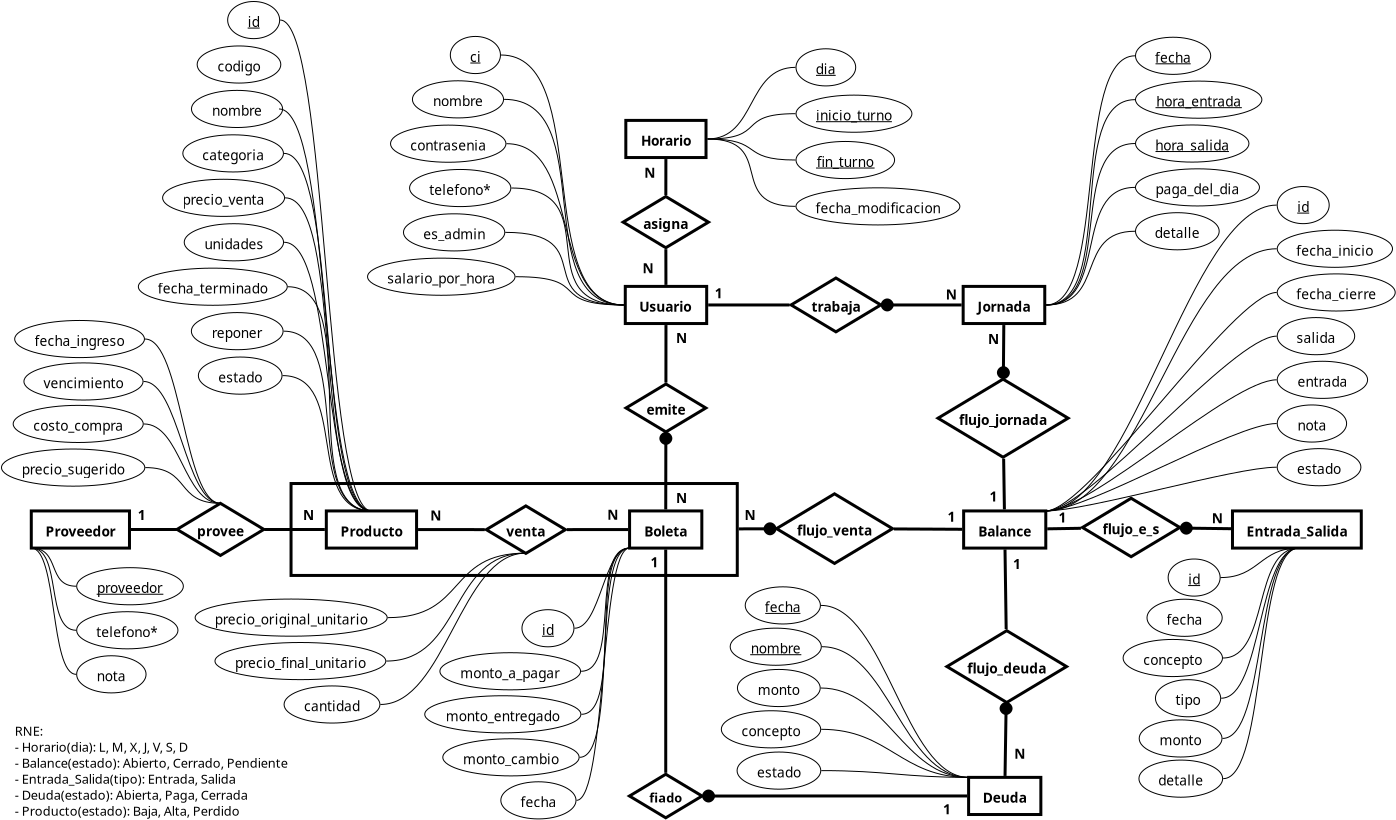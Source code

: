 <?xml version="1.0" encoding="UTF-8"?>
<dia:diagram xmlns:dia="http://www.lysator.liu.se/~alla/dia/">
  <dia:layer name="Fondo" visible="true" active="true">
    <dia:object type="Standard - Box" version="0" id="O0">
      <dia:attribute name="obj_pos">
        <dia:point val="-6.465,13.229"/>
      </dia:attribute>
      <dia:attribute name="obj_bb">
        <dia:rectangle val="-6.54,13.154;15.921,17.9"/>
      </dia:attribute>
      <dia:attribute name="elem_corner">
        <dia:point val="-6.465,13.229"/>
      </dia:attribute>
      <dia:attribute name="elem_width">
        <dia:real val="22.312"/>
      </dia:attribute>
      <dia:attribute name="elem_height">
        <dia:real val="4.596"/>
      </dia:attribute>
      <dia:attribute name="border_width">
        <dia:real val="0.15"/>
      </dia:attribute>
      <dia:attribute name="show_background">
        <dia:boolean val="true"/>
      </dia:attribute>
    </dia:object>
    <dia:object type="ER - Entity" version="0" id="O1">
      <dia:attribute name="obj_pos">
        <dia:point val="10.247,3.373"/>
      </dia:attribute>
      <dia:attribute name="obj_bb">
        <dia:rectangle val="10.172,3.298;14.355,5.305"/>
      </dia:attribute>
      <dia:attribute name="elem_corner">
        <dia:point val="10.247,3.373"/>
      </dia:attribute>
      <dia:attribute name="elem_width">
        <dia:real val="4.032"/>
      </dia:attribute>
      <dia:attribute name="elem_height">
        <dia:real val="1.857"/>
      </dia:attribute>
      <dia:attribute name="border_width">
        <dia:real val="0.15"/>
      </dia:attribute>
      <dia:attribute name="border_color">
        <dia:color val="#000000"/>
      </dia:attribute>
      <dia:attribute name="inner_color">
        <dia:color val="#ffffff"/>
      </dia:attribute>
      <dia:attribute name="name">
        <dia:string>#Usuario#</dia:string>
      </dia:attribute>
      <dia:attribute name="weak">
        <dia:boolean val="false"/>
      </dia:attribute>
      <dia:attribute name="associative">
        <dia:boolean val="false"/>
      </dia:attribute>
      <dia:attribute name="font">
        <dia:font family="sans" style="80" name="Helvetica-Bold"/>
      </dia:attribute>
      <dia:attribute name="font_height">
        <dia:real val="0.857"/>
      </dia:attribute>
    </dia:object>
    <dia:object type="ER - Entity" version="0" id="O2">
      <dia:attribute name="obj_pos">
        <dia:point val="27.141,3.373"/>
      </dia:attribute>
      <dia:attribute name="obj_bb">
        <dia:rectangle val="27.066,3.298;31.366,5.305"/>
      </dia:attribute>
      <dia:attribute name="elem_corner">
        <dia:point val="27.141,3.373"/>
      </dia:attribute>
      <dia:attribute name="elem_width">
        <dia:real val="4.15"/>
      </dia:attribute>
      <dia:attribute name="elem_height">
        <dia:real val="1.857"/>
      </dia:attribute>
      <dia:attribute name="border_width">
        <dia:real val="0.15"/>
      </dia:attribute>
      <dia:attribute name="border_color">
        <dia:color val="#000000"/>
      </dia:attribute>
      <dia:attribute name="inner_color">
        <dia:color val="#ffffff"/>
      </dia:attribute>
      <dia:attribute name="name">
        <dia:string>#Jornada#</dia:string>
      </dia:attribute>
      <dia:attribute name="weak">
        <dia:boolean val="false"/>
      </dia:attribute>
      <dia:attribute name="associative">
        <dia:boolean val="false"/>
      </dia:attribute>
      <dia:attribute name="font">
        <dia:font family="sans" style="80" name="Helvetica-Bold"/>
      </dia:attribute>
      <dia:attribute name="font_height">
        <dia:real val="0.857"/>
      </dia:attribute>
    </dia:object>
    <dia:object type="ER - Relationship" version="0" id="O3">
      <dia:attribute name="obj_pos">
        <dia:point val="18.536,2.954"/>
      </dia:attribute>
      <dia:attribute name="obj_bb">
        <dia:rectangle val="18.161,2.879;23.404,5.724"/>
      </dia:attribute>
      <dia:attribute name="elem_corner">
        <dia:point val="18.536,2.954"/>
      </dia:attribute>
      <dia:attribute name="elem_width">
        <dia:real val="4.492"/>
      </dia:attribute>
      <dia:attribute name="elem_height">
        <dia:real val="2.695"/>
      </dia:attribute>
      <dia:attribute name="border_width">
        <dia:real val="0.15"/>
      </dia:attribute>
      <dia:attribute name="border_color">
        <dia:color val="#000000"/>
      </dia:attribute>
      <dia:attribute name="inner_color">
        <dia:color val="#ffffff"/>
      </dia:attribute>
      <dia:attribute name="name">
        <dia:string>#trabaja#</dia:string>
      </dia:attribute>
      <dia:attribute name="left_card">
        <dia:string>##</dia:string>
      </dia:attribute>
      <dia:attribute name="right_card">
        <dia:string>##</dia:string>
      </dia:attribute>
      <dia:attribute name="identifying">
        <dia:boolean val="false"/>
      </dia:attribute>
      <dia:attribute name="rotated">
        <dia:boolean val="false"/>
      </dia:attribute>
      <dia:attribute name="font">
        <dia:font family="sans" style="80" name="Helvetica-Bold"/>
      </dia:attribute>
      <dia:attribute name="font_height">
        <dia:real val="0.857"/>
      </dia:attribute>
    </dia:object>
    <dia:object type="Standard - Line" version="0" id="O4">
      <dia:attribute name="obj_pos">
        <dia:point val="14.354,4.302"/>
      </dia:attribute>
      <dia:attribute name="obj_bb">
        <dia:rectangle val="14.279,4.227;18.536,4.377"/>
      </dia:attribute>
      <dia:attribute name="conn_endpoints">
        <dia:point val="14.354,4.302"/>
        <dia:point val="18.461,4.302"/>
      </dia:attribute>
      <dia:attribute name="numcp">
        <dia:int val="1"/>
      </dia:attribute>
      <dia:attribute name="line_width">
        <dia:real val="0.15"/>
      </dia:attribute>
      <dia:connections>
        <dia:connection handle="0" to="O1" connection="8"/>
        <dia:connection handle="1" to="O3" connection="8"/>
      </dia:connections>
    </dia:object>
    <dia:object type="Standard - Line" version="0" id="O5">
      <dia:attribute name="obj_pos">
        <dia:point val="27.066,4.302"/>
      </dia:attribute>
      <dia:attribute name="obj_bb">
        <dia:rectangle val="22.997,3.946;27.141,4.658"/>
      </dia:attribute>
      <dia:attribute name="conn_endpoints">
        <dia:point val="27.066,4.302"/>
        <dia:point val="23.103,4.302"/>
      </dia:attribute>
      <dia:attribute name="numcp">
        <dia:int val="1"/>
      </dia:attribute>
      <dia:attribute name="line_width">
        <dia:real val="0.15"/>
      </dia:attribute>
      <dia:attribute name="end_arrow">
        <dia:enum val="8"/>
      </dia:attribute>
      <dia:attribute name="end_arrow_length">
        <dia:real val="0.5"/>
      </dia:attribute>
      <dia:attribute name="end_arrow_width">
        <dia:real val="0.5"/>
      </dia:attribute>
      <dia:connections>
        <dia:connection handle="0" to="O2" connection="8"/>
        <dia:connection handle="1" to="O3" connection="8"/>
      </dia:connections>
    </dia:object>
    <dia:object type="Standard - Text" version="1" id="O6">
      <dia:attribute name="obj_pos">
        <dia:point val="14.715,3.968"/>
      </dia:attribute>
      <dia:attribute name="obj_bb">
        <dia:rectangle val="14.715,3.283;15.15,4.11"/>
      </dia:attribute>
      <dia:attribute name="text">
        <dia:composite type="text">
          <dia:attribute name="string">
            <dia:string>#1#</dia:string>
          </dia:attribute>
          <dia:attribute name="font">
            <dia:font family="sans" style="80" name="Helvetica-Bold"/>
          </dia:attribute>
          <dia:attribute name="height">
            <dia:real val="0.857"/>
          </dia:attribute>
          <dia:attribute name="pos">
            <dia:point val="14.715,3.968"/>
          </dia:attribute>
          <dia:attribute name="color">
            <dia:color val="#000000"/>
          </dia:attribute>
          <dia:attribute name="alignment">
            <dia:enum val="0"/>
          </dia:attribute>
        </dia:composite>
      </dia:attribute>
      <dia:attribute name="valign">
        <dia:enum val="3"/>
      </dia:attribute>
    </dia:object>
    <dia:object type="Standard - Text" version="1" id="O7">
      <dia:attribute name="obj_pos">
        <dia:point val="29.216,4.302"/>
      </dia:attribute>
      <dia:attribute name="obj_bb">
        <dia:rectangle val="29.216,3.617;29.216,4.444"/>
      </dia:attribute>
      <dia:attribute name="text">
        <dia:composite type="text">
          <dia:attribute name="string">
            <dia:string>##</dia:string>
          </dia:attribute>
          <dia:attribute name="font">
            <dia:font family="sans" style="80" name="Helvetica-Bold"/>
          </dia:attribute>
          <dia:attribute name="height">
            <dia:real val="0.857"/>
          </dia:attribute>
          <dia:attribute name="pos">
            <dia:point val="29.216,4.302"/>
          </dia:attribute>
          <dia:attribute name="color">
            <dia:color val="#000000"/>
          </dia:attribute>
          <dia:attribute name="alignment">
            <dia:enum val="0"/>
          </dia:attribute>
        </dia:composite>
      </dia:attribute>
      <dia:attribute name="valign">
        <dia:enum val="3"/>
      </dia:attribute>
      <dia:connections>
        <dia:connection handle="0" to="O2" connection="8"/>
      </dia:connections>
    </dia:object>
    <dia:object type="Standard - Text" version="1" id="O8">
      <dia:attribute name="obj_pos">
        <dia:point val="26.276,4.033"/>
      </dia:attribute>
      <dia:attribute name="obj_bb">
        <dia:rectangle val="26.276,3.348;26.803,4.175"/>
      </dia:attribute>
      <dia:attribute name="text">
        <dia:composite type="text">
          <dia:attribute name="string">
            <dia:string>#N#</dia:string>
          </dia:attribute>
          <dia:attribute name="font">
            <dia:font family="sans" style="80" name="Helvetica-Bold"/>
          </dia:attribute>
          <dia:attribute name="height">
            <dia:real val="0.857"/>
          </dia:attribute>
          <dia:attribute name="pos">
            <dia:point val="26.276,4.033"/>
          </dia:attribute>
          <dia:attribute name="color">
            <dia:color val="#000000"/>
          </dia:attribute>
          <dia:attribute name="alignment">
            <dia:enum val="0"/>
          </dia:attribute>
        </dia:composite>
      </dia:attribute>
      <dia:attribute name="valign">
        <dia:enum val="3"/>
      </dia:attribute>
    </dia:object>
    <dia:object type="ER - Attribute" version="0" id="O9">
      <dia:attribute name="obj_pos">
        <dia:point val="1.499,-9.125"/>
      </dia:attribute>
      <dia:attribute name="obj_bb">
        <dia:rectangle val="1.474,-9.15;4.006,-7.244"/>
      </dia:attribute>
      <dia:attribute name="elem_corner">
        <dia:point val="1.499,-9.125"/>
      </dia:attribute>
      <dia:attribute name="elem_width">
        <dia:real val="2.482"/>
      </dia:attribute>
      <dia:attribute name="elem_height">
        <dia:real val="1.857"/>
      </dia:attribute>
      <dia:attribute name="border_width">
        <dia:real val="0.05"/>
      </dia:attribute>
      <dia:attribute name="border_color">
        <dia:color val="#000000"/>
      </dia:attribute>
      <dia:attribute name="inner_color">
        <dia:color val="#ffffff"/>
      </dia:attribute>
      <dia:attribute name="name">
        <dia:string>#ci#</dia:string>
      </dia:attribute>
      <dia:attribute name="key">
        <dia:boolean val="true"/>
      </dia:attribute>
      <dia:attribute name="weak_key">
        <dia:boolean val="false"/>
      </dia:attribute>
      <dia:attribute name="derived">
        <dia:boolean val="false"/>
      </dia:attribute>
      <dia:attribute name="multivalued">
        <dia:boolean val="false"/>
      </dia:attribute>
      <dia:attribute name="font">
        <dia:font family="Gadugi" style="0" name="Courier"/>
      </dia:attribute>
      <dia:attribute name="font_height">
        <dia:real val="0.857"/>
      </dia:attribute>
    </dia:object>
    <dia:object type="ER - Attribute" version="0" id="O10">
      <dia:attribute name="obj_pos">
        <dia:point val="-0.396,-6.908"/>
      </dia:attribute>
      <dia:attribute name="obj_bb">
        <dia:rectangle val="-0.421,-6.933;4.006,-5.027"/>
      </dia:attribute>
      <dia:attribute name="elem_corner">
        <dia:point val="-0.396,-6.908"/>
      </dia:attribute>
      <dia:attribute name="elem_width">
        <dia:real val="4.377"/>
      </dia:attribute>
      <dia:attribute name="elem_height">
        <dia:real val="1.857"/>
      </dia:attribute>
      <dia:attribute name="border_width">
        <dia:real val="0.05"/>
      </dia:attribute>
      <dia:attribute name="border_color">
        <dia:color val="#000000"/>
      </dia:attribute>
      <dia:attribute name="inner_color">
        <dia:color val="#ffffff"/>
      </dia:attribute>
      <dia:attribute name="name">
        <dia:string>#nombre#</dia:string>
      </dia:attribute>
      <dia:attribute name="key">
        <dia:boolean val="false"/>
      </dia:attribute>
      <dia:attribute name="weak_key">
        <dia:boolean val="false"/>
      </dia:attribute>
      <dia:attribute name="derived">
        <dia:boolean val="false"/>
      </dia:attribute>
      <dia:attribute name="multivalued">
        <dia:boolean val="false"/>
      </dia:attribute>
      <dia:attribute name="font">
        <dia:font family="Gadugi" style="0" name="Courier"/>
      </dia:attribute>
      <dia:attribute name="font_height">
        <dia:real val="0.857"/>
      </dia:attribute>
    </dia:object>
    <dia:object type="ER - Attribute" version="0" id="O11">
      <dia:attribute name="obj_pos">
        <dia:point val="-0.539,-2.474"/>
      </dia:attribute>
      <dia:attribute name="obj_bb">
        <dia:rectangle val="-0.564,-2.499;4.291,-0.592"/>
      </dia:attribute>
      <dia:attribute name="elem_corner">
        <dia:point val="-0.539,-2.474"/>
      </dia:attribute>
      <dia:attribute name="elem_width">
        <dia:real val="4.805"/>
      </dia:attribute>
      <dia:attribute name="elem_height">
        <dia:real val="1.857"/>
      </dia:attribute>
      <dia:attribute name="border_width">
        <dia:real val="0.05"/>
      </dia:attribute>
      <dia:attribute name="border_color">
        <dia:color val="#000000"/>
      </dia:attribute>
      <dia:attribute name="inner_color">
        <dia:color val="#ffffff"/>
      </dia:attribute>
      <dia:attribute name="name">
        <dia:string>#telefono*#</dia:string>
      </dia:attribute>
      <dia:attribute name="key">
        <dia:boolean val="false"/>
      </dia:attribute>
      <dia:attribute name="weak_key">
        <dia:boolean val="false"/>
      </dia:attribute>
      <dia:attribute name="derived">
        <dia:boolean val="false"/>
      </dia:attribute>
      <dia:attribute name="multivalued">
        <dia:boolean val="false"/>
      </dia:attribute>
      <dia:attribute name="font">
        <dia:font family="Gadugi" style="0" name="Courier"/>
      </dia:attribute>
      <dia:attribute name="font_height">
        <dia:real val="0.857"/>
      </dia:attribute>
    </dia:object>
    <dia:object type="ER - Attribute" version="0" id="O12">
      <dia:attribute name="obj_pos">
        <dia:point val="-0.844,-0.257"/>
      </dia:attribute>
      <dia:attribute name="obj_bb">
        <dia:rectangle val="-0.869,-0.282;4.006,1.625"/>
      </dia:attribute>
      <dia:attribute name="elem_corner">
        <dia:point val="-0.844,-0.257"/>
      </dia:attribute>
      <dia:attribute name="elem_width">
        <dia:real val="4.825"/>
      </dia:attribute>
      <dia:attribute name="elem_height">
        <dia:real val="1.857"/>
      </dia:attribute>
      <dia:attribute name="border_width">
        <dia:real val="0.05"/>
      </dia:attribute>
      <dia:attribute name="border_color">
        <dia:color val="#000000"/>
      </dia:attribute>
      <dia:attribute name="inner_color">
        <dia:color val="#ffffff"/>
      </dia:attribute>
      <dia:attribute name="name">
        <dia:string>#es_admin#</dia:string>
      </dia:attribute>
      <dia:attribute name="key">
        <dia:boolean val="false"/>
      </dia:attribute>
      <dia:attribute name="weak_key">
        <dia:boolean val="false"/>
      </dia:attribute>
      <dia:attribute name="derived">
        <dia:boolean val="false"/>
      </dia:attribute>
      <dia:attribute name="multivalued">
        <dia:boolean val="false"/>
      </dia:attribute>
      <dia:attribute name="font">
        <dia:font family="Gadugi" style="0" name="Courier"/>
      </dia:attribute>
      <dia:attribute name="font_height">
        <dia:real val="0.857"/>
      </dia:attribute>
    </dia:object>
    <dia:object type="Standard - BezierLine" version="0" id="O13">
      <dia:attribute name="obj_pos">
        <dia:point val="1.569,0.671"/>
      </dia:attribute>
      <dia:attribute name="obj_bb">
        <dia:rectangle val="3.982,0.646;10.198,4.327"/>
      </dia:attribute>
      <dia:attribute name="bez_points">
        <dia:point val="1.569,0.671"/>
        <dia:point val="6.564,0.671"/>
        <dia:point val="7.269,4.302"/>
        <dia:point val="12.263,4.302"/>
      </dia:attribute>
      <dia:attribute name="corner_types">
        <dia:enum val="0"/>
        <dia:enum val="0"/>
      </dia:attribute>
      <dia:attribute name="line_width">
        <dia:real val="0.05"/>
      </dia:attribute>
      <dia:connections>
        <dia:connection handle="0" to="O12" connection="8"/>
        <dia:connection handle="3" to="O1" connection="8"/>
      </dia:connections>
    </dia:object>
    <dia:object type="Standard - BezierLine" version="0" id="O14">
      <dia:attribute name="obj_pos">
        <dia:point val="1.864,-1.546"/>
      </dia:attribute>
      <dia:attribute name="obj_bb">
        <dia:rectangle val="4.266,-1.571;10.2,4.327"/>
      </dia:attribute>
      <dia:attribute name="bez_points">
        <dia:point val="1.864,-1.546"/>
        <dia:point val="6.846,-1.546"/>
        <dia:point val="7.281,4.302"/>
        <dia:point val="12.263,4.302"/>
      </dia:attribute>
      <dia:attribute name="corner_types">
        <dia:enum val="0"/>
        <dia:enum val="0"/>
      </dia:attribute>
      <dia:attribute name="line_width">
        <dia:real val="0.05"/>
      </dia:attribute>
      <dia:connections>
        <dia:connection handle="0" to="O11" connection="8"/>
        <dia:connection handle="3" to="O1" connection="8"/>
      </dia:connections>
    </dia:object>
    <dia:object type="Standard - BezierLine" version="0" id="O15">
      <dia:attribute name="obj_pos">
        <dia:point val="1.793,-5.98"/>
      </dia:attribute>
      <dia:attribute name="obj_bb">
        <dia:rectangle val="3.978,-6.005;10.197,4.327"/>
      </dia:attribute>
      <dia:attribute name="bez_points">
        <dia:point val="1.793,-5.98"/>
        <dia:point val="6.663,-5.98"/>
        <dia:point val="7.393,4.302"/>
        <dia:point val="12.263,4.302"/>
      </dia:attribute>
      <dia:attribute name="corner_types">
        <dia:enum val="0"/>
        <dia:enum val="0"/>
      </dia:attribute>
      <dia:attribute name="line_width">
        <dia:real val="0.05"/>
      </dia:attribute>
      <dia:connections>
        <dia:connection handle="0" to="O10" connection="8"/>
        <dia:connection handle="3" to="O1" connection="8"/>
      </dia:connections>
    </dia:object>
    <dia:object type="Standard - BezierLine" version="0" id="O16">
      <dia:attribute name="obj_pos">
        <dia:point val="2.74,-8.197"/>
      </dia:attribute>
      <dia:attribute name="obj_bb">
        <dia:rectangle val="3.982,-8.222;10.197,4.327"/>
      </dia:attribute>
      <dia:attribute name="bez_points">
        <dia:point val="2.74,-8.197"/>
        <dia:point val="7.365,-8.197"/>
        <dia:point val="7.638,4.302"/>
        <dia:point val="12.263,4.302"/>
      </dia:attribute>
      <dia:attribute name="corner_types">
        <dia:enum val="0"/>
        <dia:enum val="0"/>
      </dia:attribute>
      <dia:attribute name="line_width">
        <dia:real val="0.05"/>
      </dia:attribute>
      <dia:connections>
        <dia:connection handle="0" to="O9" connection="8"/>
        <dia:connection handle="3" to="O1" connection="8"/>
      </dia:connections>
    </dia:object>
    <dia:object type="ER - Attribute" version="0" id="O17">
      <dia:attribute name="obj_pos">
        <dia:point val="35.758,-9.085"/>
      </dia:attribute>
      <dia:attribute name="obj_bb">
        <dia:rectangle val="35.733,-9.11;39.408,-7.204"/>
      </dia:attribute>
      <dia:attribute name="elem_corner">
        <dia:point val="35.758,-9.085"/>
      </dia:attribute>
      <dia:attribute name="elem_width">
        <dia:real val="3.625"/>
      </dia:attribute>
      <dia:attribute name="elem_height">
        <dia:real val="1.857"/>
      </dia:attribute>
      <dia:attribute name="border_width">
        <dia:real val="0.05"/>
      </dia:attribute>
      <dia:attribute name="border_color">
        <dia:color val="#000000"/>
      </dia:attribute>
      <dia:attribute name="inner_color">
        <dia:color val="#ffffff"/>
      </dia:attribute>
      <dia:attribute name="name">
        <dia:string>#fecha#</dia:string>
      </dia:attribute>
      <dia:attribute name="key">
        <dia:boolean val="true"/>
      </dia:attribute>
      <dia:attribute name="weak_key">
        <dia:boolean val="false"/>
      </dia:attribute>
      <dia:attribute name="derived">
        <dia:boolean val="false"/>
      </dia:attribute>
      <dia:attribute name="multivalued">
        <dia:boolean val="false"/>
      </dia:attribute>
      <dia:attribute name="font">
        <dia:font family="Gadugi" style="0" name="Courier"/>
      </dia:attribute>
      <dia:attribute name="font_height">
        <dia:real val="0.857"/>
      </dia:attribute>
    </dia:object>
    <dia:object type="ER - Entity" version="0" id="O18">
      <dia:attribute name="obj_pos">
        <dia:point val="-4.701,14.6"/>
      </dia:attribute>
      <dia:attribute name="obj_bb">
        <dia:rectangle val="-4.776,14.525;-0.121,16.532"/>
      </dia:attribute>
      <dia:attribute name="elem_corner">
        <dia:point val="-4.701,14.6"/>
      </dia:attribute>
      <dia:attribute name="elem_width">
        <dia:real val="4.505"/>
      </dia:attribute>
      <dia:attribute name="elem_height">
        <dia:real val="1.857"/>
      </dia:attribute>
      <dia:attribute name="border_width">
        <dia:real val="0.15"/>
      </dia:attribute>
      <dia:attribute name="border_color">
        <dia:color val="#000000"/>
      </dia:attribute>
      <dia:attribute name="inner_color">
        <dia:color val="#ffffff"/>
      </dia:attribute>
      <dia:attribute name="name">
        <dia:string>#Producto#</dia:string>
      </dia:attribute>
      <dia:attribute name="weak">
        <dia:boolean val="false"/>
      </dia:attribute>
      <dia:attribute name="associative">
        <dia:boolean val="false"/>
      </dia:attribute>
      <dia:attribute name="font">
        <dia:font family="sans" style="80" name="Helvetica-Bold"/>
      </dia:attribute>
      <dia:attribute name="font_height">
        <dia:real val="0.857"/>
      </dia:attribute>
    </dia:object>
    <dia:object type="ER - Entity" version="0" id="O19">
      <dia:attribute name="obj_pos">
        <dia:point val="10.462,14.6"/>
      </dia:attribute>
      <dia:attribute name="obj_bb">
        <dia:rectangle val="10.387,14.525;14.14,16.532"/>
      </dia:attribute>
      <dia:attribute name="elem_corner">
        <dia:point val="10.462,14.6"/>
      </dia:attribute>
      <dia:attribute name="elem_width">
        <dia:real val="3.602"/>
      </dia:attribute>
      <dia:attribute name="elem_height">
        <dia:real val="1.857"/>
      </dia:attribute>
      <dia:attribute name="border_width">
        <dia:real val="0.15"/>
      </dia:attribute>
      <dia:attribute name="border_color">
        <dia:color val="#000000"/>
      </dia:attribute>
      <dia:attribute name="inner_color">
        <dia:color val="#ffffff"/>
      </dia:attribute>
      <dia:attribute name="name">
        <dia:string>#Boleta#</dia:string>
      </dia:attribute>
      <dia:attribute name="weak">
        <dia:boolean val="false"/>
      </dia:attribute>
      <dia:attribute name="associative">
        <dia:boolean val="false"/>
      </dia:attribute>
      <dia:attribute name="font">
        <dia:font family="sans" style="80" name="Helvetica-Bold"/>
      </dia:attribute>
      <dia:attribute name="font_height">
        <dia:real val="0.857"/>
      </dia:attribute>
    </dia:object>
    <dia:object type="ER - Relationship" version="0" id="O20">
      <dia:attribute name="obj_pos">
        <dia:point val="3.296,14.348"/>
      </dia:attribute>
      <dia:attribute name="obj_bb">
        <dia:rectangle val="2.921,14.273;7.608,16.785"/>
      </dia:attribute>
      <dia:attribute name="elem_corner">
        <dia:point val="3.296,14.348"/>
      </dia:attribute>
      <dia:attribute name="elem_width">
        <dia:real val="3.938"/>
      </dia:attribute>
      <dia:attribute name="elem_height">
        <dia:real val="2.362"/>
      </dia:attribute>
      <dia:attribute name="border_width">
        <dia:real val="0.15"/>
      </dia:attribute>
      <dia:attribute name="border_color">
        <dia:color val="#000000"/>
      </dia:attribute>
      <dia:attribute name="inner_color">
        <dia:color val="#ffffff"/>
      </dia:attribute>
      <dia:attribute name="name">
        <dia:string>#venta#</dia:string>
      </dia:attribute>
      <dia:attribute name="left_card">
        <dia:string>##</dia:string>
      </dia:attribute>
      <dia:attribute name="right_card">
        <dia:string>##</dia:string>
      </dia:attribute>
      <dia:attribute name="identifying">
        <dia:boolean val="false"/>
      </dia:attribute>
      <dia:attribute name="rotated">
        <dia:boolean val="false"/>
      </dia:attribute>
      <dia:attribute name="font">
        <dia:font family="sans" style="80" name="Helvetica-Bold"/>
      </dia:attribute>
      <dia:attribute name="font_height">
        <dia:real val="0.857"/>
      </dia:attribute>
    </dia:object>
    <dia:object type="Standard - Line" version="0" id="O21">
      <dia:attribute name="obj_pos">
        <dia:point val="-0.12,15.529"/>
      </dia:attribute>
      <dia:attribute name="obj_bb">
        <dia:rectangle val="-0.195,15.454;3.296,15.604"/>
      </dia:attribute>
      <dia:attribute name="conn_endpoints">
        <dia:point val="-0.12,15.529"/>
        <dia:point val="3.221,15.529"/>
      </dia:attribute>
      <dia:attribute name="numcp">
        <dia:int val="1"/>
      </dia:attribute>
      <dia:attribute name="line_width">
        <dia:real val="0.15"/>
      </dia:attribute>
      <dia:connections>
        <dia:connection handle="0" to="O18" connection="8"/>
        <dia:connection handle="1" to="O20" connection="8"/>
      </dia:connections>
    </dia:object>
    <dia:object type="Standard - Line" version="0" id="O22">
      <dia:attribute name="obj_pos">
        <dia:point val="10.387,15.529"/>
      </dia:attribute>
      <dia:attribute name="obj_bb">
        <dia:rectangle val="7.234,15.454;10.462,15.604"/>
      </dia:attribute>
      <dia:attribute name="conn_endpoints">
        <dia:point val="10.387,15.529"/>
        <dia:point val="7.309,15.529"/>
      </dia:attribute>
      <dia:attribute name="numcp">
        <dia:int val="1"/>
      </dia:attribute>
      <dia:attribute name="line_width">
        <dia:real val="0.15"/>
      </dia:attribute>
      <dia:connections>
        <dia:connection handle="0" to="O19" connection="8"/>
        <dia:connection handle="1" to="O20" connection="8"/>
      </dia:connections>
    </dia:object>
    <dia:object type="Standard - Text" version="1" id="O23">
      <dia:attribute name="obj_pos">
        <dia:point val="0.501,15.079"/>
      </dia:attribute>
      <dia:attribute name="obj_bb">
        <dia:rectangle val="0.501,14.394;1.028,15.221"/>
      </dia:attribute>
      <dia:attribute name="text">
        <dia:composite type="text">
          <dia:attribute name="string">
            <dia:string>#N#</dia:string>
          </dia:attribute>
          <dia:attribute name="font">
            <dia:font family="sans" style="80" name="Helvetica-Bold"/>
          </dia:attribute>
          <dia:attribute name="height">
            <dia:real val="0.857"/>
          </dia:attribute>
          <dia:attribute name="pos">
            <dia:point val="0.501,15.079"/>
          </dia:attribute>
          <dia:attribute name="color">
            <dia:color val="#000000"/>
          </dia:attribute>
          <dia:attribute name="alignment">
            <dia:enum val="0"/>
          </dia:attribute>
        </dia:composite>
      </dia:attribute>
      <dia:attribute name="valign">
        <dia:enum val="3"/>
      </dia:attribute>
    </dia:object>
    <dia:object type="Standard - Text" version="1" id="O24">
      <dia:attribute name="obj_pos">
        <dia:point val="9.341,15.041"/>
      </dia:attribute>
      <dia:attribute name="obj_bb">
        <dia:rectangle val="9.341,14.356;9.868,15.183"/>
      </dia:attribute>
      <dia:attribute name="text">
        <dia:composite type="text">
          <dia:attribute name="string">
            <dia:string>#N#</dia:string>
          </dia:attribute>
          <dia:attribute name="font">
            <dia:font family="sans" style="80" name="Helvetica-Bold"/>
          </dia:attribute>
          <dia:attribute name="height">
            <dia:real val="0.857"/>
          </dia:attribute>
          <dia:attribute name="pos">
            <dia:point val="9.341,15.041"/>
          </dia:attribute>
          <dia:attribute name="color">
            <dia:color val="#000000"/>
          </dia:attribute>
          <dia:attribute name="alignment">
            <dia:enum val="0"/>
          </dia:attribute>
        </dia:composite>
      </dia:attribute>
      <dia:attribute name="valign">
        <dia:enum val="3"/>
      </dia:attribute>
    </dia:object>
    <dia:object type="ER - Relationship" version="0" id="O25">
      <dia:attribute name="obj_pos">
        <dia:point val="10.283,8.255"/>
      </dia:attribute>
      <dia:attribute name="obj_bb">
        <dia:rectangle val="9.908,8.18;14.618,10.706"/>
      </dia:attribute>
      <dia:attribute name="elem_corner">
        <dia:point val="10.283,8.255"/>
      </dia:attribute>
      <dia:attribute name="elem_width">
        <dia:real val="3.96"/>
      </dia:attribute>
      <dia:attribute name="elem_height">
        <dia:real val="2.376"/>
      </dia:attribute>
      <dia:attribute name="border_width">
        <dia:real val="0.15"/>
      </dia:attribute>
      <dia:attribute name="border_color">
        <dia:color val="#000000"/>
      </dia:attribute>
      <dia:attribute name="inner_color">
        <dia:color val="#ffffff"/>
      </dia:attribute>
      <dia:attribute name="name">
        <dia:string>#emite#</dia:string>
      </dia:attribute>
      <dia:attribute name="left_card">
        <dia:string>##</dia:string>
      </dia:attribute>
      <dia:attribute name="right_card">
        <dia:string>##</dia:string>
      </dia:attribute>
      <dia:attribute name="identifying">
        <dia:boolean val="false"/>
      </dia:attribute>
      <dia:attribute name="rotated">
        <dia:boolean val="false"/>
      </dia:attribute>
      <dia:attribute name="font">
        <dia:font family="sans" style="80" name="Helvetica-Bold"/>
      </dia:attribute>
      <dia:attribute name="font_height">
        <dia:real val="0.857"/>
      </dia:attribute>
    </dia:object>
    <dia:object type="Standard - Line" version="0" id="O26">
      <dia:attribute name="obj_pos">
        <dia:point val="12.263,5.286"/>
      </dia:attribute>
      <dia:attribute name="obj_bb">
        <dia:rectangle val="12.188,5.211;12.338,8.254"/>
      </dia:attribute>
      <dia:attribute name="conn_endpoints">
        <dia:point val="12.263,5.286"/>
        <dia:point val="12.263,8.179"/>
      </dia:attribute>
      <dia:attribute name="numcp">
        <dia:int val="1"/>
      </dia:attribute>
      <dia:attribute name="line_width">
        <dia:real val="0.15"/>
      </dia:attribute>
      <dia:connections>
        <dia:connection handle="0" to="O1" connection="8"/>
        <dia:connection handle="1" to="O25" connection="8"/>
      </dia:connections>
    </dia:object>
    <dia:object type="Standard - Line" version="0" id="O27">
      <dia:attribute name="obj_pos">
        <dia:point val="12.263,10.706"/>
      </dia:attribute>
      <dia:attribute name="obj_bb">
        <dia:rectangle val="11.907,10.6;12.62,14.6"/>
      </dia:attribute>
      <dia:attribute name="conn_endpoints">
        <dia:point val="12.263,10.706"/>
        <dia:point val="12.263,14.525"/>
      </dia:attribute>
      <dia:attribute name="numcp">
        <dia:int val="1"/>
      </dia:attribute>
      <dia:attribute name="line_width">
        <dia:real val="0.15"/>
      </dia:attribute>
      <dia:attribute name="start_arrow">
        <dia:enum val="8"/>
      </dia:attribute>
      <dia:attribute name="start_arrow_length">
        <dia:real val="0.5"/>
      </dia:attribute>
      <dia:attribute name="start_arrow_width">
        <dia:real val="0.5"/>
      </dia:attribute>
      <dia:connections>
        <dia:connection handle="0" to="O25" connection="8"/>
        <dia:connection handle="1" to="O19" connection="8"/>
      </dia:connections>
    </dia:object>
    <dia:object type="Standard - Text" version="1" id="O28">
      <dia:attribute name="obj_pos">
        <dia:point val="12.785,6.208"/>
      </dia:attribute>
      <dia:attribute name="obj_bb">
        <dia:rectangle val="12.785,5.523;13.313,6.351"/>
      </dia:attribute>
      <dia:attribute name="text">
        <dia:composite type="text">
          <dia:attribute name="string">
            <dia:string>#N#</dia:string>
          </dia:attribute>
          <dia:attribute name="font">
            <dia:font family="sans" style="80" name="Helvetica-Bold"/>
          </dia:attribute>
          <dia:attribute name="height">
            <dia:real val="0.857"/>
          </dia:attribute>
          <dia:attribute name="pos">
            <dia:point val="12.785,6.208"/>
          </dia:attribute>
          <dia:attribute name="color">
            <dia:color val="#000000"/>
          </dia:attribute>
          <dia:attribute name="alignment">
            <dia:enum val="0"/>
          </dia:attribute>
        </dia:composite>
      </dia:attribute>
      <dia:attribute name="valign">
        <dia:enum val="3"/>
      </dia:attribute>
    </dia:object>
    <dia:object type="Standard - Text" version="1" id="O29">
      <dia:attribute name="obj_pos">
        <dia:point val="12.785,14.208"/>
      </dia:attribute>
      <dia:attribute name="obj_bb">
        <dia:rectangle val="12.785,13.523;13.313,14.351"/>
      </dia:attribute>
      <dia:attribute name="text">
        <dia:composite type="text">
          <dia:attribute name="string">
            <dia:string>#N#</dia:string>
          </dia:attribute>
          <dia:attribute name="font">
            <dia:font family="sans" style="80" name="Helvetica-Bold"/>
          </dia:attribute>
          <dia:attribute name="height">
            <dia:real val="0.857"/>
          </dia:attribute>
          <dia:attribute name="pos">
            <dia:point val="12.785,14.208"/>
          </dia:attribute>
          <dia:attribute name="color">
            <dia:color val="#000000"/>
          </dia:attribute>
          <dia:attribute name="alignment">
            <dia:enum val="0"/>
          </dia:attribute>
        </dia:composite>
      </dia:attribute>
      <dia:attribute name="valign">
        <dia:enum val="3"/>
      </dia:attribute>
    </dia:object>
    <dia:object type="ER - Attribute" version="0" id="O30">
      <dia:attribute name="obj_pos">
        <dia:point val="-6.813,23.349"/>
      </dia:attribute>
      <dia:attribute name="obj_bb">
        <dia:rectangle val="-6.838,23.324;-2.185,25.23"/>
      </dia:attribute>
      <dia:attribute name="elem_corner">
        <dia:point val="-6.813,23.349"/>
      </dia:attribute>
      <dia:attribute name="elem_width">
        <dia:real val="4.603"/>
      </dia:attribute>
      <dia:attribute name="elem_height">
        <dia:real val="1.857"/>
      </dia:attribute>
      <dia:attribute name="border_width">
        <dia:real val="0.05"/>
      </dia:attribute>
      <dia:attribute name="border_color">
        <dia:color val="#000000"/>
      </dia:attribute>
      <dia:attribute name="inner_color">
        <dia:color val="#ffffff"/>
      </dia:attribute>
      <dia:attribute name="name">
        <dia:string>#cantidad#</dia:string>
      </dia:attribute>
      <dia:attribute name="key">
        <dia:boolean val="false"/>
      </dia:attribute>
      <dia:attribute name="weak_key">
        <dia:boolean val="false"/>
      </dia:attribute>
      <dia:attribute name="derived">
        <dia:boolean val="false"/>
      </dia:attribute>
      <dia:attribute name="multivalued">
        <dia:boolean val="false"/>
      </dia:attribute>
      <dia:attribute name="font">
        <dia:font family="Gadugi" style="0" name="Courier"/>
      </dia:attribute>
      <dia:attribute name="font_height">
        <dia:real val="0.857"/>
      </dia:attribute>
    </dia:object>
    <dia:object type="ER - Attribute" version="0" id="O31">
      <dia:attribute name="obj_pos">
        <dia:point val="-10.268,21.178"/>
      </dia:attribute>
      <dia:attribute name="obj_bb">
        <dia:rectangle val="-10.293,21.153;-2.185,23.059"/>
      </dia:attribute>
      <dia:attribute name="elem_corner">
        <dia:point val="-10.268,21.178"/>
      </dia:attribute>
      <dia:attribute name="elem_width">
        <dia:real val="8.058"/>
      </dia:attribute>
      <dia:attribute name="elem_height">
        <dia:real val="1.857"/>
      </dia:attribute>
      <dia:attribute name="border_width">
        <dia:real val="0.05"/>
      </dia:attribute>
      <dia:attribute name="border_color">
        <dia:color val="#000000"/>
      </dia:attribute>
      <dia:attribute name="inner_color">
        <dia:color val="#ffffff"/>
      </dia:attribute>
      <dia:attribute name="name">
        <dia:string>#precio_final_unitario#</dia:string>
      </dia:attribute>
      <dia:attribute name="key">
        <dia:boolean val="false"/>
      </dia:attribute>
      <dia:attribute name="weak_key">
        <dia:boolean val="false"/>
      </dia:attribute>
      <dia:attribute name="derived">
        <dia:boolean val="false"/>
      </dia:attribute>
      <dia:attribute name="multivalued">
        <dia:boolean val="false"/>
      </dia:attribute>
      <dia:attribute name="font">
        <dia:font family="Gadugi" style="0" name="Courier"/>
      </dia:attribute>
      <dia:attribute name="font_height">
        <dia:real val="0.857"/>
      </dia:attribute>
    </dia:object>
    <dia:object type="ER - Attribute" version="0" id="O32">
      <dia:attribute name="obj_pos">
        <dia:point val="-11.26,19.006"/>
      </dia:attribute>
      <dia:attribute name="obj_bb">
        <dia:rectangle val="-11.285,18.981;-2.185,20.888"/>
      </dia:attribute>
      <dia:attribute name="elem_corner">
        <dia:point val="-11.26,19.006"/>
      </dia:attribute>
      <dia:attribute name="elem_width">
        <dia:real val="9.05"/>
      </dia:attribute>
      <dia:attribute name="elem_height">
        <dia:real val="1.857"/>
      </dia:attribute>
      <dia:attribute name="border_width">
        <dia:real val="0.05"/>
      </dia:attribute>
      <dia:attribute name="border_color">
        <dia:color val="#000000"/>
      </dia:attribute>
      <dia:attribute name="inner_color">
        <dia:color val="#ffffff"/>
      </dia:attribute>
      <dia:attribute name="name">
        <dia:string>#precio_original_unitario#</dia:string>
      </dia:attribute>
      <dia:attribute name="key">
        <dia:boolean val="false"/>
      </dia:attribute>
      <dia:attribute name="weak_key">
        <dia:boolean val="false"/>
      </dia:attribute>
      <dia:attribute name="derived">
        <dia:boolean val="false"/>
      </dia:attribute>
      <dia:attribute name="multivalued">
        <dia:boolean val="false"/>
      </dia:attribute>
      <dia:attribute name="font">
        <dia:font family="Gadugi" style="0" name="Courier"/>
      </dia:attribute>
      <dia:attribute name="font_height">
        <dia:real val="0.857"/>
      </dia:attribute>
    </dia:object>
    <dia:object type="ER - Attribute" version="0" id="O33">
      <dia:attribute name="obj_pos">
        <dia:point val="-11.806,0.238"/>
      </dia:attribute>
      <dia:attribute name="obj_bb">
        <dia:rectangle val="-11.831,0.213;-7.041,2.12"/>
      </dia:attribute>
      <dia:attribute name="elem_corner">
        <dia:point val="-11.806,0.238"/>
      </dia:attribute>
      <dia:attribute name="elem_width">
        <dia:real val="4.74"/>
      </dia:attribute>
      <dia:attribute name="elem_height">
        <dia:real val="1.857"/>
      </dia:attribute>
      <dia:attribute name="border_width">
        <dia:real val="0.05"/>
      </dia:attribute>
      <dia:attribute name="border_color">
        <dia:color val="#000000"/>
      </dia:attribute>
      <dia:attribute name="inner_color">
        <dia:color val="#ffffff"/>
      </dia:attribute>
      <dia:attribute name="name">
        <dia:string>#unidades#</dia:string>
      </dia:attribute>
      <dia:attribute name="key">
        <dia:boolean val="false"/>
      </dia:attribute>
      <dia:attribute name="weak_key">
        <dia:boolean val="false"/>
      </dia:attribute>
      <dia:attribute name="derived">
        <dia:boolean val="false"/>
      </dia:attribute>
      <dia:attribute name="multivalued">
        <dia:boolean val="false"/>
      </dia:attribute>
      <dia:attribute name="font">
        <dia:font family="Gadugi" style="0" name="Courier"/>
      </dia:attribute>
      <dia:attribute name="font_height">
        <dia:real val="0.857"/>
      </dia:attribute>
    </dia:object>
    <dia:object type="ER - Attribute" version="0" id="O34">
      <dia:attribute name="obj_pos">
        <dia:point val="-17.184,17.436"/>
      </dia:attribute>
      <dia:attribute name="obj_bb">
        <dia:rectangle val="-17.209,17.411;-12.032,19.317"/>
      </dia:attribute>
      <dia:attribute name="elem_corner">
        <dia:point val="-17.184,17.436"/>
      </dia:attribute>
      <dia:attribute name="elem_width">
        <dia:real val="5.127"/>
      </dia:attribute>
      <dia:attribute name="elem_height">
        <dia:real val="1.857"/>
      </dia:attribute>
      <dia:attribute name="border_width">
        <dia:real val="0.05"/>
      </dia:attribute>
      <dia:attribute name="border_color">
        <dia:color val="#000000"/>
      </dia:attribute>
      <dia:attribute name="inner_color">
        <dia:color val="#ffffff"/>
      </dia:attribute>
      <dia:attribute name="name">
        <dia:string>#proveedor#</dia:string>
      </dia:attribute>
      <dia:attribute name="key">
        <dia:boolean val="true"/>
      </dia:attribute>
      <dia:attribute name="weak_key">
        <dia:boolean val="false"/>
      </dia:attribute>
      <dia:attribute name="derived">
        <dia:boolean val="false"/>
      </dia:attribute>
      <dia:attribute name="multivalued">
        <dia:boolean val="false"/>
      </dia:attribute>
      <dia:attribute name="font">
        <dia:font family="Gadugi" style="0" name="Courier"/>
      </dia:attribute>
      <dia:attribute name="font_height">
        <dia:real val="0.857"/>
      </dia:attribute>
    </dia:object>
    <dia:object type="ER - Attribute" version="0" id="O35">
      <dia:attribute name="obj_pos">
        <dia:point val="-17.184,19.638"/>
      </dia:attribute>
      <dia:attribute name="obj_bb">
        <dia:rectangle val="-17.209,19.613;-12.354,21.52"/>
      </dia:attribute>
      <dia:attribute name="elem_corner">
        <dia:point val="-17.184,19.638"/>
      </dia:attribute>
      <dia:attribute name="elem_width">
        <dia:real val="4.805"/>
      </dia:attribute>
      <dia:attribute name="elem_height">
        <dia:real val="1.857"/>
      </dia:attribute>
      <dia:attribute name="border_width">
        <dia:real val="0.05"/>
      </dia:attribute>
      <dia:attribute name="border_color">
        <dia:color val="#000000"/>
      </dia:attribute>
      <dia:attribute name="inner_color">
        <dia:color val="#ffffff"/>
      </dia:attribute>
      <dia:attribute name="name">
        <dia:string>#telefono*#</dia:string>
      </dia:attribute>
      <dia:attribute name="key">
        <dia:boolean val="false"/>
      </dia:attribute>
      <dia:attribute name="weak_key">
        <dia:boolean val="false"/>
      </dia:attribute>
      <dia:attribute name="derived">
        <dia:boolean val="false"/>
      </dia:attribute>
      <dia:attribute name="multivalued">
        <dia:boolean val="false"/>
      </dia:attribute>
      <dia:attribute name="font">
        <dia:font family="Gadugi" style="0" name="Courier"/>
      </dia:attribute>
      <dia:attribute name="font_height">
        <dia:real val="0.857"/>
      </dia:attribute>
    </dia:object>
    <dia:object type="ER - Attribute" version="0" id="O36">
      <dia:attribute name="obj_pos">
        <dia:point val="0.979,21.688"/>
      </dia:attribute>
      <dia:attribute name="obj_bb">
        <dia:rectangle val="0.954,21.663;7.674,23.57"/>
      </dia:attribute>
      <dia:attribute name="elem_corner">
        <dia:point val="0.979,21.688"/>
      </dia:attribute>
      <dia:attribute name="elem_width">
        <dia:real val="6.67"/>
      </dia:attribute>
      <dia:attribute name="elem_height">
        <dia:real val="1.857"/>
      </dia:attribute>
      <dia:attribute name="border_width">
        <dia:real val="0.05"/>
      </dia:attribute>
      <dia:attribute name="border_color">
        <dia:color val="#000000"/>
      </dia:attribute>
      <dia:attribute name="inner_color">
        <dia:color val="#ffffff"/>
      </dia:attribute>
      <dia:attribute name="name">
        <dia:string>#monto_a_pagar#</dia:string>
      </dia:attribute>
      <dia:attribute name="key">
        <dia:boolean val="false"/>
      </dia:attribute>
      <dia:attribute name="weak_key">
        <dia:boolean val="false"/>
      </dia:attribute>
      <dia:attribute name="derived">
        <dia:boolean val="false"/>
      </dia:attribute>
      <dia:attribute name="multivalued">
        <dia:boolean val="false"/>
      </dia:attribute>
      <dia:attribute name="font">
        <dia:font family="Gadugi" style="0" name="Courier"/>
      </dia:attribute>
      <dia:attribute name="font_height">
        <dia:real val="0.857"/>
      </dia:attribute>
    </dia:object>
    <dia:object type="ER - Attribute" version="0" id="O37">
      <dia:attribute name="obj_pos">
        <dia:point val="0.221,23.84"/>
      </dia:attribute>
      <dia:attribute name="obj_bb">
        <dia:rectangle val="0.196,23.814;7.674,25.721"/>
      </dia:attribute>
      <dia:attribute name="elem_corner">
        <dia:point val="0.221,23.84"/>
      </dia:attribute>
      <dia:attribute name="elem_width">
        <dia:real val="7.428"/>
      </dia:attribute>
      <dia:attribute name="elem_height">
        <dia:real val="1.857"/>
      </dia:attribute>
      <dia:attribute name="border_width">
        <dia:real val="0.05"/>
      </dia:attribute>
      <dia:attribute name="border_color">
        <dia:color val="#000000"/>
      </dia:attribute>
      <dia:attribute name="inner_color">
        <dia:color val="#ffffff"/>
      </dia:attribute>
      <dia:attribute name="name">
        <dia:string>#monto_entregado#</dia:string>
      </dia:attribute>
      <dia:attribute name="key">
        <dia:boolean val="false"/>
      </dia:attribute>
      <dia:attribute name="weak_key">
        <dia:boolean val="false"/>
      </dia:attribute>
      <dia:attribute name="derived">
        <dia:boolean val="false"/>
      </dia:attribute>
      <dia:attribute name="multivalued">
        <dia:boolean val="false"/>
      </dia:attribute>
      <dia:attribute name="font">
        <dia:font family="Gadugi" style="0" name="Courier"/>
      </dia:attribute>
      <dia:attribute name="font_height">
        <dia:real val="0.857"/>
      </dia:attribute>
    </dia:object>
    <dia:object type="ER - Attribute" version="0" id="O38">
      <dia:attribute name="obj_pos">
        <dia:point val="1.124,25.991"/>
      </dia:attribute>
      <dia:attribute name="obj_bb">
        <dia:rectangle val="1.099,25.966;7.674,27.872"/>
      </dia:attribute>
      <dia:attribute name="elem_corner">
        <dia:point val="1.124,25.991"/>
      </dia:attribute>
      <dia:attribute name="elem_width">
        <dia:real val="6.525"/>
      </dia:attribute>
      <dia:attribute name="elem_height">
        <dia:real val="1.857"/>
      </dia:attribute>
      <dia:attribute name="border_width">
        <dia:real val="0.05"/>
      </dia:attribute>
      <dia:attribute name="border_color">
        <dia:color val="#000000"/>
      </dia:attribute>
      <dia:attribute name="inner_color">
        <dia:color val="#ffffff"/>
      </dia:attribute>
      <dia:attribute name="name">
        <dia:string>#monto_cambio#</dia:string>
      </dia:attribute>
      <dia:attribute name="key">
        <dia:boolean val="false"/>
      </dia:attribute>
      <dia:attribute name="weak_key">
        <dia:boolean val="false"/>
      </dia:attribute>
      <dia:attribute name="derived">
        <dia:boolean val="false"/>
      </dia:attribute>
      <dia:attribute name="multivalued">
        <dia:boolean val="false"/>
      </dia:attribute>
      <dia:attribute name="font">
        <dia:font family="Gadugi" style="0" name="Courier"/>
      </dia:attribute>
      <dia:attribute name="font_height">
        <dia:real val="0.857"/>
      </dia:attribute>
    </dia:object>
    <dia:object type="ER - Entity" version="0" id="O39">
      <dia:attribute name="obj_pos">
        <dia:point val="40.607,14.6"/>
      </dia:attribute>
      <dia:attribute name="obj_bb">
        <dia:rectangle val="40.532,14.525;47.31,16.532"/>
      </dia:attribute>
      <dia:attribute name="elem_corner">
        <dia:point val="40.607,14.6"/>
      </dia:attribute>
      <dia:attribute name="elem_width">
        <dia:real val="6.627"/>
      </dia:attribute>
      <dia:attribute name="elem_height">
        <dia:real val="1.857"/>
      </dia:attribute>
      <dia:attribute name="border_width">
        <dia:real val="0.15"/>
      </dia:attribute>
      <dia:attribute name="border_color">
        <dia:color val="#000000"/>
      </dia:attribute>
      <dia:attribute name="inner_color">
        <dia:color val="#ffffff"/>
      </dia:attribute>
      <dia:attribute name="name">
        <dia:string>#Entrada_Salida#</dia:string>
      </dia:attribute>
      <dia:attribute name="weak">
        <dia:boolean val="false"/>
      </dia:attribute>
      <dia:attribute name="associative">
        <dia:boolean val="false"/>
      </dia:attribute>
      <dia:attribute name="font">
        <dia:font family="sans" style="80" name="Helvetica-Bold"/>
      </dia:attribute>
      <dia:attribute name="font_height">
        <dia:real val="0.857"/>
      </dia:attribute>
    </dia:object>
    <dia:object type="ER - Attribute" version="0" id="O40">
      <dia:attribute name="obj_pos">
        <dia:point val="35.138,21.025"/>
      </dia:attribute>
      <dia:attribute name="obj_bb">
        <dia:rectangle val="35.113,21.0;39.983,22.906"/>
      </dia:attribute>
      <dia:attribute name="elem_corner">
        <dia:point val="35.138,21.025"/>
      </dia:attribute>
      <dia:attribute name="elem_width">
        <dia:real val="4.82"/>
      </dia:attribute>
      <dia:attribute name="elem_height">
        <dia:real val="1.857"/>
      </dia:attribute>
      <dia:attribute name="border_width">
        <dia:real val="0.05"/>
      </dia:attribute>
      <dia:attribute name="border_color">
        <dia:color val="#000000"/>
      </dia:attribute>
      <dia:attribute name="inner_color">
        <dia:color val="#ffffff"/>
      </dia:attribute>
      <dia:attribute name="name">
        <dia:string>#concepto#</dia:string>
      </dia:attribute>
      <dia:attribute name="key">
        <dia:boolean val="false"/>
      </dia:attribute>
      <dia:attribute name="weak_key">
        <dia:boolean val="false"/>
      </dia:attribute>
      <dia:attribute name="derived">
        <dia:boolean val="false"/>
      </dia:attribute>
      <dia:attribute name="multivalued">
        <dia:boolean val="false"/>
      </dia:attribute>
      <dia:attribute name="font">
        <dia:font family="Gadugi" style="0" name="Courier"/>
      </dia:attribute>
      <dia:attribute name="font_height">
        <dia:real val="0.857"/>
      </dia:attribute>
    </dia:object>
    <dia:object type="ER - Attribute" version="0" id="O41">
      <dia:attribute name="obj_pos">
        <dia:point val="36.755,23.036"/>
      </dia:attribute>
      <dia:attribute name="obj_bb">
        <dia:rectangle val="36.73,23.011;39.983,24.917"/>
      </dia:attribute>
      <dia:attribute name="elem_corner">
        <dia:point val="36.755,23.036"/>
      </dia:attribute>
      <dia:attribute name="elem_width">
        <dia:real val="3.203"/>
      </dia:attribute>
      <dia:attribute name="elem_height">
        <dia:real val="1.857"/>
      </dia:attribute>
      <dia:attribute name="border_width">
        <dia:real val="0.05"/>
      </dia:attribute>
      <dia:attribute name="border_color">
        <dia:color val="#000000"/>
      </dia:attribute>
      <dia:attribute name="inner_color">
        <dia:color val="#ffffff"/>
      </dia:attribute>
      <dia:attribute name="name">
        <dia:string>#tipo#</dia:string>
      </dia:attribute>
      <dia:attribute name="key">
        <dia:boolean val="false"/>
      </dia:attribute>
      <dia:attribute name="weak_key">
        <dia:boolean val="false"/>
      </dia:attribute>
      <dia:attribute name="derived">
        <dia:boolean val="false"/>
      </dia:attribute>
      <dia:attribute name="multivalued">
        <dia:boolean val="false"/>
      </dia:attribute>
      <dia:attribute name="font">
        <dia:font family="Gadugi" style="0" name="Courier"/>
      </dia:attribute>
      <dia:attribute name="font_height">
        <dia:real val="0.857"/>
      </dia:attribute>
    </dia:object>
    <dia:object type="ER - Attribute" version="0" id="O42">
      <dia:attribute name="obj_pos">
        <dia:point val="35.943,25.047"/>
      </dia:attribute>
      <dia:attribute name="obj_bb">
        <dia:rectangle val="35.918,25.021;39.983,26.928"/>
      </dia:attribute>
      <dia:attribute name="elem_corner">
        <dia:point val="35.943,25.047"/>
      </dia:attribute>
      <dia:attribute name="elem_width">
        <dia:real val="4.015"/>
      </dia:attribute>
      <dia:attribute name="elem_height">
        <dia:real val="1.857"/>
      </dia:attribute>
      <dia:attribute name="border_width">
        <dia:real val="0.05"/>
      </dia:attribute>
      <dia:attribute name="border_color">
        <dia:color val="#000000"/>
      </dia:attribute>
      <dia:attribute name="inner_color">
        <dia:color val="#ffffff"/>
      </dia:attribute>
      <dia:attribute name="name">
        <dia:string>#monto#</dia:string>
      </dia:attribute>
      <dia:attribute name="key">
        <dia:boolean val="false"/>
      </dia:attribute>
      <dia:attribute name="weak_key">
        <dia:boolean val="false"/>
      </dia:attribute>
      <dia:attribute name="derived">
        <dia:boolean val="false"/>
      </dia:attribute>
      <dia:attribute name="multivalued">
        <dia:boolean val="false"/>
      </dia:attribute>
      <dia:attribute name="font">
        <dia:font family="Gadugi" style="0" name="Courier"/>
      </dia:attribute>
      <dia:attribute name="font_height">
        <dia:real val="0.857"/>
      </dia:attribute>
    </dia:object>
    <dia:object type="ER - Attribute" version="0" id="O43">
      <dia:attribute name="obj_pos">
        <dia:point val="35.93,27.057"/>
      </dia:attribute>
      <dia:attribute name="obj_bb">
        <dia:rectangle val="35.905,27.032;39.983,28.939"/>
      </dia:attribute>
      <dia:attribute name="elem_corner">
        <dia:point val="35.93,27.057"/>
      </dia:attribute>
      <dia:attribute name="elem_width">
        <dia:real val="4.027"/>
      </dia:attribute>
      <dia:attribute name="elem_height">
        <dia:real val="1.857"/>
      </dia:attribute>
      <dia:attribute name="border_width">
        <dia:real val="0.05"/>
      </dia:attribute>
      <dia:attribute name="border_color">
        <dia:color val="#000000"/>
      </dia:attribute>
      <dia:attribute name="inner_color">
        <dia:color val="#ffffff"/>
      </dia:attribute>
      <dia:attribute name="name">
        <dia:string>#detalle#</dia:string>
      </dia:attribute>
      <dia:attribute name="key">
        <dia:boolean val="false"/>
      </dia:attribute>
      <dia:attribute name="weak_key">
        <dia:boolean val="false"/>
      </dia:attribute>
      <dia:attribute name="derived">
        <dia:boolean val="false"/>
      </dia:attribute>
      <dia:attribute name="multivalued">
        <dia:boolean val="false"/>
      </dia:attribute>
      <dia:attribute name="font">
        <dia:font family="Gadugi" style="0" name="Courier"/>
      </dia:attribute>
      <dia:attribute name="font_height">
        <dia:real val="0.857"/>
      </dia:attribute>
    </dia:object>
    <dia:object type="ER - Attribute" version="0" id="O44">
      <dia:attribute name="obj_pos">
        <dia:point val="-11.444,-6.428"/>
      </dia:attribute>
      <dia:attribute name="obj_bb">
        <dia:rectangle val="-11.469,-6.453;-7.041,-4.547"/>
      </dia:attribute>
      <dia:attribute name="elem_corner">
        <dia:point val="-11.444,-6.428"/>
      </dia:attribute>
      <dia:attribute name="elem_width">
        <dia:real val="4.377"/>
      </dia:attribute>
      <dia:attribute name="elem_height">
        <dia:real val="1.857"/>
      </dia:attribute>
      <dia:attribute name="border_width">
        <dia:real val="0.05"/>
      </dia:attribute>
      <dia:attribute name="border_color">
        <dia:color val="#000000"/>
      </dia:attribute>
      <dia:attribute name="inner_color">
        <dia:color val="#ffffff"/>
      </dia:attribute>
      <dia:attribute name="name">
        <dia:string>#nombre#</dia:string>
      </dia:attribute>
      <dia:attribute name="key">
        <dia:boolean val="false"/>
      </dia:attribute>
      <dia:attribute name="weak_key">
        <dia:boolean val="false"/>
      </dia:attribute>
      <dia:attribute name="derived">
        <dia:boolean val="false"/>
      </dia:attribute>
      <dia:attribute name="multivalued">
        <dia:boolean val="false"/>
      </dia:attribute>
      <dia:attribute name="font">
        <dia:font family="Gadugi" style="0" name="Courier"/>
      </dia:attribute>
      <dia:attribute name="font_height">
        <dia:real val="0.857"/>
      </dia:attribute>
    </dia:object>
    <dia:object type="ER - Attribute" version="0" id="O45">
      <dia:attribute name="obj_pos">
        <dia:point val="-11.876,-4.206"/>
      </dia:attribute>
      <dia:attribute name="obj_bb">
        <dia:rectangle val="-11.901,-4.231;-7.041,-2.325"/>
      </dia:attribute>
      <dia:attribute name="elem_corner">
        <dia:point val="-11.876,-4.206"/>
      </dia:attribute>
      <dia:attribute name="elem_width">
        <dia:real val="4.81"/>
      </dia:attribute>
      <dia:attribute name="elem_height">
        <dia:real val="1.857"/>
      </dia:attribute>
      <dia:attribute name="border_width">
        <dia:real val="0.05"/>
      </dia:attribute>
      <dia:attribute name="border_color">
        <dia:color val="#000000"/>
      </dia:attribute>
      <dia:attribute name="inner_color">
        <dia:color val="#ffffff"/>
      </dia:attribute>
      <dia:attribute name="name">
        <dia:string>#categoria#</dia:string>
      </dia:attribute>
      <dia:attribute name="key">
        <dia:boolean val="false"/>
      </dia:attribute>
      <dia:attribute name="weak_key">
        <dia:boolean val="false"/>
      </dia:attribute>
      <dia:attribute name="derived">
        <dia:boolean val="false"/>
      </dia:attribute>
      <dia:attribute name="multivalued">
        <dia:boolean val="false"/>
      </dia:attribute>
      <dia:attribute name="font">
        <dia:font family="Gadugi" style="0" name="Courier"/>
      </dia:attribute>
      <dia:attribute name="font_height">
        <dia:real val="0.857"/>
      </dia:attribute>
    </dia:object>
    <dia:object type="ER - Attribute" version="0" id="O46">
      <dia:attribute name="obj_pos">
        <dia:point val="-12.886,-1.984"/>
      </dia:attribute>
      <dia:attribute name="obj_bb">
        <dia:rectangle val="-12.911,-2.009;-7.041,-0.102"/>
      </dia:attribute>
      <dia:attribute name="elem_corner">
        <dia:point val="-12.886,-1.984"/>
      </dia:attribute>
      <dia:attribute name="elem_width">
        <dia:real val="5.82"/>
      </dia:attribute>
      <dia:attribute name="elem_height">
        <dia:real val="1.857"/>
      </dia:attribute>
      <dia:attribute name="border_width">
        <dia:real val="0.05"/>
      </dia:attribute>
      <dia:attribute name="border_color">
        <dia:color val="#000000"/>
      </dia:attribute>
      <dia:attribute name="inner_color">
        <dia:color val="#ffffff"/>
      </dia:attribute>
      <dia:attribute name="name">
        <dia:string>#precio_venta#</dia:string>
      </dia:attribute>
      <dia:attribute name="key">
        <dia:boolean val="false"/>
      </dia:attribute>
      <dia:attribute name="weak_key">
        <dia:boolean val="false"/>
      </dia:attribute>
      <dia:attribute name="derived">
        <dia:boolean val="false"/>
      </dia:attribute>
      <dia:attribute name="multivalued">
        <dia:boolean val="false"/>
      </dia:attribute>
      <dia:attribute name="font">
        <dia:font family="Gadugi" style="0" name="Courier"/>
      </dia:attribute>
      <dia:attribute name="font_height">
        <dia:real val="0.857"/>
      </dia:attribute>
    </dia:object>
    <dia:object type="ER - Attribute" version="0" id="O47">
      <dia:attribute name="obj_pos">
        <dia:point val="-20.358,9.321"/>
      </dia:attribute>
      <dia:attribute name="obj_bb">
        <dia:rectangle val="-20.383,9.296;-14.105,11.203"/>
      </dia:attribute>
      <dia:attribute name="elem_corner">
        <dia:point val="-20.358,9.321"/>
      </dia:attribute>
      <dia:attribute name="elem_width">
        <dia:real val="6.228"/>
      </dia:attribute>
      <dia:attribute name="elem_height">
        <dia:real val="1.857"/>
      </dia:attribute>
      <dia:attribute name="border_width">
        <dia:real val="0.05"/>
      </dia:attribute>
      <dia:attribute name="border_color">
        <dia:color val="#000000"/>
      </dia:attribute>
      <dia:attribute name="inner_color">
        <dia:color val="#ffffff"/>
      </dia:attribute>
      <dia:attribute name="name">
        <dia:string>#costo_compra#</dia:string>
      </dia:attribute>
      <dia:attribute name="key">
        <dia:boolean val="false"/>
      </dia:attribute>
      <dia:attribute name="weak_key">
        <dia:boolean val="false"/>
      </dia:attribute>
      <dia:attribute name="derived">
        <dia:boolean val="false"/>
      </dia:attribute>
      <dia:attribute name="multivalued">
        <dia:boolean val="false"/>
      </dia:attribute>
      <dia:attribute name="font">
        <dia:font family="Gadugi" style="0" name="Courier"/>
      </dia:attribute>
      <dia:attribute name="font_height">
        <dia:real val="0.857"/>
      </dia:attribute>
    </dia:object>
    <dia:object type="ER - Attribute" version="0" id="O48">
      <dia:attribute name="obj_pos">
        <dia:point val="18.783,-8.508"/>
      </dia:attribute>
      <dia:attribute name="obj_bb">
        <dia:rectangle val="18.758,-8.533;21.723,-6.627"/>
      </dia:attribute>
      <dia:attribute name="elem_corner">
        <dia:point val="18.783,-8.508"/>
      </dia:attribute>
      <dia:attribute name="elem_width">
        <dia:real val="2.915"/>
      </dia:attribute>
      <dia:attribute name="elem_height">
        <dia:real val="1.857"/>
      </dia:attribute>
      <dia:attribute name="border_width">
        <dia:real val="0.05"/>
      </dia:attribute>
      <dia:attribute name="border_color">
        <dia:color val="#000000"/>
      </dia:attribute>
      <dia:attribute name="inner_color">
        <dia:color val="#ffffff"/>
      </dia:attribute>
      <dia:attribute name="name">
        <dia:string>#dia#</dia:string>
      </dia:attribute>
      <dia:attribute name="key">
        <dia:boolean val="true"/>
      </dia:attribute>
      <dia:attribute name="weak_key">
        <dia:boolean val="false"/>
      </dia:attribute>
      <dia:attribute name="derived">
        <dia:boolean val="false"/>
      </dia:attribute>
      <dia:attribute name="multivalued">
        <dia:boolean val="false"/>
      </dia:attribute>
      <dia:attribute name="font">
        <dia:font family="Gadugi" style="0" name="Courier"/>
      </dia:attribute>
      <dia:attribute name="font_height">
        <dia:real val="0.857"/>
      </dia:attribute>
    </dia:object>
    <dia:object type="ER - Attribute" version="0" id="O49">
      <dia:attribute name="obj_pos">
        <dia:point val="5.081,19.537"/>
      </dia:attribute>
      <dia:attribute name="obj_bb">
        <dia:rectangle val="5.056,19.512;7.674,21.418"/>
      </dia:attribute>
      <dia:attribute name="elem_corner">
        <dia:point val="5.081,19.537"/>
      </dia:attribute>
      <dia:attribute name="elem_width">
        <dia:real val="2.567"/>
      </dia:attribute>
      <dia:attribute name="elem_height">
        <dia:real val="1.857"/>
      </dia:attribute>
      <dia:attribute name="border_width">
        <dia:real val="0.05"/>
      </dia:attribute>
      <dia:attribute name="border_color">
        <dia:color val="#000000"/>
      </dia:attribute>
      <dia:attribute name="inner_color">
        <dia:color val="#ffffff"/>
      </dia:attribute>
      <dia:attribute name="name">
        <dia:string>#id#</dia:string>
      </dia:attribute>
      <dia:attribute name="key">
        <dia:boolean val="true"/>
      </dia:attribute>
      <dia:attribute name="weak_key">
        <dia:boolean val="false"/>
      </dia:attribute>
      <dia:attribute name="derived">
        <dia:boolean val="false"/>
      </dia:attribute>
      <dia:attribute name="multivalued">
        <dia:boolean val="false"/>
      </dia:attribute>
      <dia:attribute name="font">
        <dia:font family="Gadugi" style="0" name="Courier"/>
      </dia:attribute>
      <dia:attribute name="font_height">
        <dia:real val="0.857"/>
      </dia:attribute>
    </dia:object>
    <dia:object type="ER - Attribute" version="0" id="O50">
      <dia:attribute name="obj_pos">
        <dia:point val="-9.634,-10.872"/>
      </dia:attribute>
      <dia:attribute name="obj_bb">
        <dia:rectangle val="-9.659,-10.897;-7.041,-8.991"/>
      </dia:attribute>
      <dia:attribute name="elem_corner">
        <dia:point val="-9.634,-10.872"/>
      </dia:attribute>
      <dia:attribute name="elem_width">
        <dia:real val="2.567"/>
      </dia:attribute>
      <dia:attribute name="elem_height">
        <dia:real val="1.857"/>
      </dia:attribute>
      <dia:attribute name="border_width">
        <dia:real val="0.05"/>
      </dia:attribute>
      <dia:attribute name="border_color">
        <dia:color val="#000000"/>
      </dia:attribute>
      <dia:attribute name="inner_color">
        <dia:color val="#ffffff"/>
      </dia:attribute>
      <dia:attribute name="name">
        <dia:string>#id#</dia:string>
      </dia:attribute>
      <dia:attribute name="key">
        <dia:boolean val="true"/>
      </dia:attribute>
      <dia:attribute name="weak_key">
        <dia:boolean val="false"/>
      </dia:attribute>
      <dia:attribute name="derived">
        <dia:boolean val="false"/>
      </dia:attribute>
      <dia:attribute name="multivalued">
        <dia:boolean val="false"/>
      </dia:attribute>
      <dia:attribute name="font">
        <dia:font family="Gadugi" style="0" name="Courier"/>
      </dia:attribute>
      <dia:attribute name="font_height">
        <dia:real val="0.857"/>
      </dia:attribute>
    </dia:object>
    <dia:object type="ER - Attribute" version="0" id="O51">
      <dia:attribute name="obj_pos">
        <dia:point val="37.39,17.003"/>
      </dia:attribute>
      <dia:attribute name="obj_bb">
        <dia:rectangle val="37.365,16.978;39.983,18.885"/>
      </dia:attribute>
      <dia:attribute name="elem_corner">
        <dia:point val="37.39,17.003"/>
      </dia:attribute>
      <dia:attribute name="elem_width">
        <dia:real val="2.567"/>
      </dia:attribute>
      <dia:attribute name="elem_height">
        <dia:real val="1.857"/>
      </dia:attribute>
      <dia:attribute name="border_width">
        <dia:real val="0.05"/>
      </dia:attribute>
      <dia:attribute name="border_color">
        <dia:color val="#000000"/>
      </dia:attribute>
      <dia:attribute name="inner_color">
        <dia:color val="#ffffff"/>
      </dia:attribute>
      <dia:attribute name="name">
        <dia:string>#id#</dia:string>
      </dia:attribute>
      <dia:attribute name="key">
        <dia:boolean val="true"/>
      </dia:attribute>
      <dia:attribute name="weak_key">
        <dia:boolean val="false"/>
      </dia:attribute>
      <dia:attribute name="derived">
        <dia:boolean val="false"/>
      </dia:attribute>
      <dia:attribute name="multivalued">
        <dia:boolean val="false"/>
      </dia:attribute>
      <dia:attribute name="font">
        <dia:font family="Gadugi" style="0" name="Courier"/>
      </dia:attribute>
      <dia:attribute name="font_height">
        <dia:real val="0.857"/>
      </dia:attribute>
    </dia:object>
    <dia:object type="ER - Relationship" version="0" id="O52">
      <dia:attribute name="obj_pos">
        <dia:point val="10.14,-1.12"/>
      </dia:attribute>
      <dia:attribute name="obj_bb">
        <dia:rectangle val="9.765,-1.195;14.762,1.503"/>
      </dia:attribute>
      <dia:attribute name="elem_corner">
        <dia:point val="10.14,-1.12"/>
      </dia:attribute>
      <dia:attribute name="elem_width">
        <dia:real val="4.248"/>
      </dia:attribute>
      <dia:attribute name="elem_height">
        <dia:real val="2.549"/>
      </dia:attribute>
      <dia:attribute name="border_width">
        <dia:real val="0.15"/>
      </dia:attribute>
      <dia:attribute name="border_color">
        <dia:color val="#000000"/>
      </dia:attribute>
      <dia:attribute name="inner_color">
        <dia:color val="#ffffff"/>
      </dia:attribute>
      <dia:attribute name="name">
        <dia:string>#asigna#</dia:string>
      </dia:attribute>
      <dia:attribute name="left_card">
        <dia:string>##</dia:string>
      </dia:attribute>
      <dia:attribute name="right_card">
        <dia:string>##</dia:string>
      </dia:attribute>
      <dia:attribute name="identifying">
        <dia:boolean val="false"/>
      </dia:attribute>
      <dia:attribute name="rotated">
        <dia:boolean val="false"/>
      </dia:attribute>
      <dia:attribute name="font">
        <dia:font family="sans" style="80" name="Helvetica-Bold"/>
      </dia:attribute>
      <dia:attribute name="font_height">
        <dia:real val="0.857"/>
      </dia:attribute>
    </dia:object>
    <dia:object type="Standard - Line" version="0" id="O53">
      <dia:attribute name="obj_pos">
        <dia:point val="12.263,1.503"/>
      </dia:attribute>
      <dia:attribute name="obj_bb">
        <dia:rectangle val="12.188,1.428;12.338,3.374"/>
      </dia:attribute>
      <dia:attribute name="conn_endpoints">
        <dia:point val="12.263,1.503"/>
        <dia:point val="12.263,3.299"/>
      </dia:attribute>
      <dia:attribute name="numcp">
        <dia:int val="1"/>
      </dia:attribute>
      <dia:attribute name="line_width">
        <dia:real val="0.15"/>
      </dia:attribute>
      <dia:connections>
        <dia:connection handle="0" to="O52" connection="8"/>
        <dia:connection handle="1" to="O1" connection="8"/>
      </dia:connections>
    </dia:object>
    <dia:object type="Standard - Line" version="0" id="O54">
      <dia:attribute name="obj_pos">
        <dia:point val="12.264,-2.996"/>
      </dia:attribute>
      <dia:attribute name="obj_bb">
        <dia:rectangle val="12.188,-3.071;12.338,-1.12"/>
      </dia:attribute>
      <dia:attribute name="conn_endpoints">
        <dia:point val="12.264,-2.996"/>
        <dia:point val="12.264,-1.195"/>
      </dia:attribute>
      <dia:attribute name="numcp">
        <dia:int val="1"/>
      </dia:attribute>
      <dia:attribute name="line_width">
        <dia:real val="0.15"/>
      </dia:attribute>
      <dia:connections>
        <dia:connection handle="0" to="O93" connection="8"/>
        <dia:connection handle="1" to="O52" connection="8"/>
      </dia:connections>
    </dia:object>
    <dia:object type="ER - Attribute" version="0" id="O55">
      <dia:attribute name="obj_pos">
        <dia:point val="18.783,-6.191"/>
      </dia:attribute>
      <dia:attribute name="obj_bb">
        <dia:rectangle val="18.758,-6.216;24.343,-4.31"/>
      </dia:attribute>
      <dia:attribute name="elem_corner">
        <dia:point val="18.783,-6.191"/>
      </dia:attribute>
      <dia:attribute name="elem_width">
        <dia:real val="5.535"/>
      </dia:attribute>
      <dia:attribute name="elem_height">
        <dia:real val="1.857"/>
      </dia:attribute>
      <dia:attribute name="border_width">
        <dia:real val="0.05"/>
      </dia:attribute>
      <dia:attribute name="border_color">
        <dia:color val="#000000"/>
      </dia:attribute>
      <dia:attribute name="inner_color">
        <dia:color val="#ffffff"/>
      </dia:attribute>
      <dia:attribute name="name">
        <dia:string>#inicio_turno#</dia:string>
      </dia:attribute>
      <dia:attribute name="key">
        <dia:boolean val="true"/>
      </dia:attribute>
      <dia:attribute name="weak_key">
        <dia:boolean val="false"/>
      </dia:attribute>
      <dia:attribute name="derived">
        <dia:boolean val="false"/>
      </dia:attribute>
      <dia:attribute name="multivalued">
        <dia:boolean val="false"/>
      </dia:attribute>
      <dia:attribute name="font">
        <dia:font family="Gadugi" style="0" name="Courier"/>
      </dia:attribute>
      <dia:attribute name="font_height">
        <dia:real val="0.857"/>
      </dia:attribute>
    </dia:object>
    <dia:object type="ER - Attribute" version="0" id="O56">
      <dia:attribute name="obj_pos">
        <dia:point val="18.783,-3.874"/>
      </dia:attribute>
      <dia:attribute name="obj_bb">
        <dia:rectangle val="18.758,-3.899;23.508,-1.993"/>
      </dia:attribute>
      <dia:attribute name="elem_corner">
        <dia:point val="18.783,-3.874"/>
      </dia:attribute>
      <dia:attribute name="elem_width">
        <dia:real val="4.7"/>
      </dia:attribute>
      <dia:attribute name="elem_height">
        <dia:real val="1.857"/>
      </dia:attribute>
      <dia:attribute name="border_width">
        <dia:real val="0.05"/>
      </dia:attribute>
      <dia:attribute name="border_color">
        <dia:color val="#000000"/>
      </dia:attribute>
      <dia:attribute name="inner_color">
        <dia:color val="#ffffff"/>
      </dia:attribute>
      <dia:attribute name="name">
        <dia:string>#fin_turno#</dia:string>
      </dia:attribute>
      <dia:attribute name="key">
        <dia:boolean val="true"/>
      </dia:attribute>
      <dia:attribute name="weak_key">
        <dia:boolean val="false"/>
      </dia:attribute>
      <dia:attribute name="derived">
        <dia:boolean val="false"/>
      </dia:attribute>
      <dia:attribute name="multivalued">
        <dia:boolean val="false"/>
      </dia:attribute>
      <dia:attribute name="font">
        <dia:font family="Gadugi" style="0" name="Courier"/>
      </dia:attribute>
      <dia:attribute name="font_height">
        <dia:real val="0.857"/>
      </dia:attribute>
    </dia:object>
    <dia:object type="Standard - BezierLine" version="0" id="O57">
      <dia:attribute name="obj_pos">
        <dia:point val="20.241,-7.58"/>
      </dia:attribute>
      <dia:attribute name="obj_bb">
        <dia:rectangle val="14.303,-7.605;18.784,-3.973"/>
      </dia:attribute>
      <dia:attribute name="bez_points">
        <dia:point val="20.241,-7.58"/>
        <dia:point val="17.781,-7.58"/>
        <dia:point val="14.723,-3.998"/>
        <dia:point val="12.264,-3.998"/>
      </dia:attribute>
      <dia:attribute name="corner_types">
        <dia:enum val="0"/>
        <dia:enum val="0"/>
      </dia:attribute>
      <dia:attribute name="line_width">
        <dia:real val="0.05"/>
      </dia:attribute>
      <dia:connections>
        <dia:connection handle="0" to="O48" connection="8"/>
        <dia:connection handle="3" to="O93" connection="8"/>
      </dia:connections>
    </dia:object>
    <dia:object type="Standard - BezierLine" version="0" id="O58">
      <dia:attribute name="obj_pos">
        <dia:point val="21.551,-5.263"/>
      </dia:attribute>
      <dia:attribute name="obj_bb">
        <dia:rectangle val="14.303,-5.288;18.784,-3.973"/>
      </dia:attribute>
      <dia:attribute name="bez_points">
        <dia:point val="21.551,-5.263"/>
        <dia:point val="18.49,-5.263"/>
        <dia:point val="15.325,-3.998"/>
        <dia:point val="12.264,-3.998"/>
      </dia:attribute>
      <dia:attribute name="corner_types">
        <dia:enum val="0"/>
        <dia:enum val="0"/>
      </dia:attribute>
      <dia:attribute name="line_width">
        <dia:real val="0.05"/>
      </dia:attribute>
      <dia:connections>
        <dia:connection handle="0" to="O55" connection="8"/>
        <dia:connection handle="3" to="O93" connection="8"/>
      </dia:connections>
    </dia:object>
    <dia:object type="Standard - BezierLine" version="0" id="O59">
      <dia:attribute name="obj_pos">
        <dia:point val="21.133,-2.946"/>
      </dia:attribute>
      <dia:attribute name="obj_bb">
        <dia:rectangle val="14.303,-4.023;18.783,-2.921"/>
      </dia:attribute>
      <dia:attribute name="bez_points">
        <dia:point val="21.133,-2.946"/>
        <dia:point val="18.241,-2.946"/>
        <dia:point val="15.156,-3.998"/>
        <dia:point val="12.264,-3.998"/>
      </dia:attribute>
      <dia:attribute name="corner_types">
        <dia:enum val="0"/>
        <dia:enum val="0"/>
      </dia:attribute>
      <dia:attribute name="line_width">
        <dia:real val="0.05"/>
      </dia:attribute>
      <dia:connections>
        <dia:connection handle="0" to="O56" connection="8"/>
        <dia:connection handle="3" to="O93" connection="8"/>
      </dia:connections>
    </dia:object>
    <dia:object type="ER - Attribute" version="0" id="O60">
      <dia:attribute name="obj_pos">
        <dia:point val="18.783,-1.557"/>
      </dia:attribute>
      <dia:attribute name="obj_bb">
        <dia:rectangle val="18.758,-1.582;26.596,0.324"/>
      </dia:attribute>
      <dia:attribute name="elem_corner">
        <dia:point val="18.783,-1.557"/>
      </dia:attribute>
      <dia:attribute name="elem_width">
        <dia:real val="7.787"/>
      </dia:attribute>
      <dia:attribute name="elem_height">
        <dia:real val="1.857"/>
      </dia:attribute>
      <dia:attribute name="border_width">
        <dia:real val="0.05"/>
      </dia:attribute>
      <dia:attribute name="border_color">
        <dia:color val="#000000"/>
      </dia:attribute>
      <dia:attribute name="inner_color">
        <dia:color val="#ffffff"/>
      </dia:attribute>
      <dia:attribute name="name">
        <dia:string>#fecha_modificacion#</dia:string>
      </dia:attribute>
      <dia:attribute name="key">
        <dia:boolean val="false"/>
      </dia:attribute>
      <dia:attribute name="weak_key">
        <dia:boolean val="false"/>
      </dia:attribute>
      <dia:attribute name="derived">
        <dia:boolean val="false"/>
      </dia:attribute>
      <dia:attribute name="multivalued">
        <dia:boolean val="false"/>
      </dia:attribute>
      <dia:attribute name="font">
        <dia:font family="Gadugi" style="0" name="Courier"/>
      </dia:attribute>
      <dia:attribute name="font_height">
        <dia:real val="0.857"/>
      </dia:attribute>
    </dia:object>
    <dia:object type="Standard - BezierLine" version="0" id="O61">
      <dia:attribute name="obj_pos">
        <dia:point val="22.677,-0.629"/>
      </dia:attribute>
      <dia:attribute name="obj_bb">
        <dia:rectangle val="14.303,-4.023;18.783,-0.604"/>
      </dia:attribute>
      <dia:attribute name="bez_points">
        <dia:point val="22.677,-0.629"/>
        <dia:point val="19.139,-0.629"/>
        <dia:point val="15.802,-3.998"/>
        <dia:point val="12.264,-3.998"/>
      </dia:attribute>
      <dia:attribute name="corner_types">
        <dia:enum val="0"/>
        <dia:enum val="0"/>
      </dia:attribute>
      <dia:attribute name="line_width">
        <dia:real val="0.05"/>
      </dia:attribute>
      <dia:connections>
        <dia:connection handle="0" to="O60" connection="8"/>
        <dia:connection handle="3" to="O93" connection="8"/>
      </dia:connections>
    </dia:object>
    <dia:object type="ER - Attribute" version="0" id="O62">
      <dia:attribute name="obj_pos">
        <dia:point val="35.758,-6.892"/>
      </dia:attribute>
      <dia:attribute name="obj_bb">
        <dia:rectangle val="35.733,-6.917;41.756,-5.011"/>
      </dia:attribute>
      <dia:attribute name="elem_corner">
        <dia:point val="35.758,-6.892"/>
      </dia:attribute>
      <dia:attribute name="elem_width">
        <dia:real val="5.973"/>
      </dia:attribute>
      <dia:attribute name="elem_height">
        <dia:real val="1.857"/>
      </dia:attribute>
      <dia:attribute name="border_width">
        <dia:real val="0.05"/>
      </dia:attribute>
      <dia:attribute name="border_color">
        <dia:color val="#000000"/>
      </dia:attribute>
      <dia:attribute name="inner_color">
        <dia:color val="#ffffff"/>
      </dia:attribute>
      <dia:attribute name="name">
        <dia:string>#hora_entrada#</dia:string>
      </dia:attribute>
      <dia:attribute name="key">
        <dia:boolean val="true"/>
      </dia:attribute>
      <dia:attribute name="weak_key">
        <dia:boolean val="false"/>
      </dia:attribute>
      <dia:attribute name="derived">
        <dia:boolean val="false"/>
      </dia:attribute>
      <dia:attribute name="multivalued">
        <dia:boolean val="false"/>
      </dia:attribute>
      <dia:attribute name="font">
        <dia:font family="Gadugi" style="0" name="Courier"/>
      </dia:attribute>
      <dia:attribute name="font_height">
        <dia:real val="0.857"/>
      </dia:attribute>
    </dia:object>
    <dia:object type="ER - Attribute" version="0" id="O63">
      <dia:attribute name="obj_pos">
        <dia:point val="35.758,-4.699"/>
      </dia:attribute>
      <dia:attribute name="obj_bb">
        <dia:rectangle val="35.733,-4.724;41.161,-2.818"/>
      </dia:attribute>
      <dia:attribute name="elem_corner">
        <dia:point val="35.758,-4.699"/>
      </dia:attribute>
      <dia:attribute name="elem_width">
        <dia:real val="5.377"/>
      </dia:attribute>
      <dia:attribute name="elem_height">
        <dia:real val="1.857"/>
      </dia:attribute>
      <dia:attribute name="border_width">
        <dia:real val="0.05"/>
      </dia:attribute>
      <dia:attribute name="border_color">
        <dia:color val="#000000"/>
      </dia:attribute>
      <dia:attribute name="inner_color">
        <dia:color val="#ffffff"/>
      </dia:attribute>
      <dia:attribute name="name">
        <dia:string>#hora_salida#</dia:string>
      </dia:attribute>
      <dia:attribute name="key">
        <dia:boolean val="true"/>
      </dia:attribute>
      <dia:attribute name="weak_key">
        <dia:boolean val="false"/>
      </dia:attribute>
      <dia:attribute name="derived">
        <dia:boolean val="false"/>
      </dia:attribute>
      <dia:attribute name="multivalued">
        <dia:boolean val="false"/>
      </dia:attribute>
      <dia:attribute name="font">
        <dia:font family="Gadugi" style="0" name="Courier"/>
      </dia:attribute>
      <dia:attribute name="font_height">
        <dia:real val="0.857"/>
      </dia:attribute>
    </dia:object>
    <dia:object type="ER - Attribute" version="0" id="O64">
      <dia:attribute name="obj_pos">
        <dia:point val="35.758,-2.506"/>
      </dia:attribute>
      <dia:attribute name="obj_bb">
        <dia:rectangle val="35.733,-2.531;41.693,-0.625"/>
      </dia:attribute>
      <dia:attribute name="elem_corner">
        <dia:point val="35.758,-2.506"/>
      </dia:attribute>
      <dia:attribute name="elem_width">
        <dia:real val="5.91"/>
      </dia:attribute>
      <dia:attribute name="elem_height">
        <dia:real val="1.857"/>
      </dia:attribute>
      <dia:attribute name="border_width">
        <dia:real val="0.05"/>
      </dia:attribute>
      <dia:attribute name="border_color">
        <dia:color val="#000000"/>
      </dia:attribute>
      <dia:attribute name="inner_color">
        <dia:color val="#ffffff"/>
      </dia:attribute>
      <dia:attribute name="name">
        <dia:string>#paga_del_dia#</dia:string>
      </dia:attribute>
      <dia:attribute name="key">
        <dia:boolean val="false"/>
      </dia:attribute>
      <dia:attribute name="weak_key">
        <dia:boolean val="false"/>
      </dia:attribute>
      <dia:attribute name="derived">
        <dia:boolean val="false"/>
      </dia:attribute>
      <dia:attribute name="multivalued">
        <dia:boolean val="false"/>
      </dia:attribute>
      <dia:attribute name="font">
        <dia:font family="Gadugi" style="0" name="Courier"/>
      </dia:attribute>
      <dia:attribute name="font_height">
        <dia:real val="0.857"/>
      </dia:attribute>
    </dia:object>
    <dia:object type="Standard - BezierLine" version="0" id="O65">
      <dia:attribute name="obj_pos">
        <dia:point val="38.447,-3.771"/>
      </dia:attribute>
      <dia:attribute name="obj_bb">
        <dia:rectangle val="31.341,-3.796;35.759,4.327"/>
      </dia:attribute>
      <dia:attribute name="bez_points">
        <dia:point val="38.447,-3.771"/>
        <dia:point val="34.962,-3.771"/>
        <dia:point val="32.702,4.302"/>
        <dia:point val="29.216,4.302"/>
      </dia:attribute>
      <dia:attribute name="corner_types">
        <dia:enum val="0"/>
        <dia:enum val="0"/>
      </dia:attribute>
      <dia:attribute name="line_width">
        <dia:real val="0.05"/>
      </dia:attribute>
      <dia:connections>
        <dia:connection handle="0" to="O63" connection="8"/>
        <dia:connection handle="3" to="O2" connection="8"/>
      </dia:connections>
    </dia:object>
    <dia:object type="Standard - BezierLine" version="0" id="O66">
      <dia:attribute name="obj_pos">
        <dia:point val="38.744,-5.964"/>
      </dia:attribute>
      <dia:attribute name="obj_bb">
        <dia:rectangle val="31.34,-5.989;35.758,4.327"/>
      </dia:attribute>
      <dia:attribute name="bez_points">
        <dia:point val="38.744,-5.964"/>
        <dia:point val="35.195,-5.964"/>
        <dia:point val="32.765,4.302"/>
        <dia:point val="29.216,4.302"/>
      </dia:attribute>
      <dia:attribute name="corner_types">
        <dia:enum val="0"/>
        <dia:enum val="0"/>
      </dia:attribute>
      <dia:attribute name="line_width">
        <dia:real val="0.05"/>
      </dia:attribute>
      <dia:connections>
        <dia:connection handle="0" to="O62" connection="8"/>
        <dia:connection handle="3" to="O2" connection="8"/>
      </dia:connections>
    </dia:object>
    <dia:object type="Standard - BezierLine" version="0" id="O67">
      <dia:attribute name="obj_pos">
        <dia:point val="37.571,-8.157"/>
      </dia:attribute>
      <dia:attribute name="obj_bb">
        <dia:rectangle val="31.341,-8.182;35.761,4.327"/>
      </dia:attribute>
      <dia:attribute name="bez_points">
        <dia:point val="37.571,-8.157"/>
        <dia:point val="34.469,-8.157"/>
        <dia:point val="32.318,4.302"/>
        <dia:point val="29.216,4.302"/>
      </dia:attribute>
      <dia:attribute name="corner_types">
        <dia:enum val="0"/>
        <dia:enum val="0"/>
      </dia:attribute>
      <dia:attribute name="line_width">
        <dia:real val="0.05"/>
      </dia:attribute>
      <dia:connections>
        <dia:connection handle="0" to="O17" connection="8"/>
        <dia:connection handle="3" to="O2" connection="8"/>
      </dia:connections>
    </dia:object>
    <dia:object type="ER - Attribute" version="0" id="O68">
      <dia:attribute name="obj_pos">
        <dia:point val="-1.491,-4.691"/>
      </dia:attribute>
      <dia:attribute name="obj_bb">
        <dia:rectangle val="-1.516,-4.716;4.006,-2.81"/>
      </dia:attribute>
      <dia:attribute name="elem_corner">
        <dia:point val="-1.491,-4.691"/>
      </dia:attribute>
      <dia:attribute name="elem_width">
        <dia:real val="5.473"/>
      </dia:attribute>
      <dia:attribute name="elem_height">
        <dia:real val="1.857"/>
      </dia:attribute>
      <dia:attribute name="border_width">
        <dia:real val="0.05"/>
      </dia:attribute>
      <dia:attribute name="border_color">
        <dia:color val="#000000"/>
      </dia:attribute>
      <dia:attribute name="inner_color">
        <dia:color val="#ffffff"/>
      </dia:attribute>
      <dia:attribute name="name">
        <dia:string>#contrasenia#</dia:string>
      </dia:attribute>
      <dia:attribute name="key">
        <dia:boolean val="false"/>
      </dia:attribute>
      <dia:attribute name="weak_key">
        <dia:boolean val="false"/>
      </dia:attribute>
      <dia:attribute name="derived">
        <dia:boolean val="false"/>
      </dia:attribute>
      <dia:attribute name="multivalued">
        <dia:boolean val="false"/>
      </dia:attribute>
      <dia:attribute name="font">
        <dia:font family="Gadugi" style="0" name="Courier"/>
      </dia:attribute>
      <dia:attribute name="font_height">
        <dia:real val="0.857"/>
      </dia:attribute>
    </dia:object>
    <dia:object type="Standard - BezierLine" version="0" id="O69">
      <dia:attribute name="obj_pos">
        <dia:point val="1.245,-3.763"/>
      </dia:attribute>
      <dia:attribute name="obj_bb">
        <dia:rectangle val="3.981,-3.788;10.197,4.327"/>
      </dia:attribute>
      <dia:attribute name="bez_points">
        <dia:point val="1.245,-3.763"/>
        <dia:point val="5.075,-3.763"/>
        <dia:point val="8.434,4.302"/>
        <dia:point val="12.263,4.302"/>
      </dia:attribute>
      <dia:attribute name="corner_types">
        <dia:enum val="0"/>
        <dia:enum val="0"/>
      </dia:attribute>
      <dia:attribute name="line_width">
        <dia:real val="0.05"/>
      </dia:attribute>
      <dia:connections>
        <dia:connection handle="0" to="O68" connection="8"/>
        <dia:connection handle="3" to="O1" connection="8"/>
      </dia:connections>
    </dia:object>
    <dia:object type="ER - Entity" version="0" id="O70">
      <dia:attribute name="obj_pos">
        <dia:point val="27.165,14.6"/>
      </dia:attribute>
      <dia:attribute name="obj_bb">
        <dia:rectangle val="27.09,14.525;31.342,16.532"/>
      </dia:attribute>
      <dia:attribute name="elem_corner">
        <dia:point val="27.165,14.6"/>
      </dia:attribute>
      <dia:attribute name="elem_width">
        <dia:real val="4.102"/>
      </dia:attribute>
      <dia:attribute name="elem_height">
        <dia:real val="1.857"/>
      </dia:attribute>
      <dia:attribute name="border_width">
        <dia:real val="0.15"/>
      </dia:attribute>
      <dia:attribute name="border_color">
        <dia:color val="#000000"/>
      </dia:attribute>
      <dia:attribute name="inner_color">
        <dia:color val="#ffffff"/>
      </dia:attribute>
      <dia:attribute name="name">
        <dia:string>#Balance#</dia:string>
      </dia:attribute>
      <dia:attribute name="weak">
        <dia:boolean val="false"/>
      </dia:attribute>
      <dia:attribute name="associative">
        <dia:boolean val="false"/>
      </dia:attribute>
      <dia:attribute name="font">
        <dia:font family="sans" style="80" name="Helvetica-Bold"/>
      </dia:attribute>
      <dia:attribute name="font_height">
        <dia:real val="0.857"/>
      </dia:attribute>
    </dia:object>
    <dia:object type="ER - Attribute" version="0" id="O71">
      <dia:attribute name="obj_pos">
        <dia:point val="42.843,2.747"/>
      </dia:attribute>
      <dia:attribute name="obj_bb">
        <dia:rectangle val="42.818,2.722;48.451,4.629"/>
      </dia:attribute>
      <dia:attribute name="elem_corner">
        <dia:point val="42.843,2.747"/>
      </dia:attribute>
      <dia:attribute name="elem_width">
        <dia:real val="5.583"/>
      </dia:attribute>
      <dia:attribute name="elem_height">
        <dia:real val="1.857"/>
      </dia:attribute>
      <dia:attribute name="border_width">
        <dia:real val="0.05"/>
      </dia:attribute>
      <dia:attribute name="border_color">
        <dia:color val="#000000"/>
      </dia:attribute>
      <dia:attribute name="inner_color">
        <dia:color val="#ffffff"/>
      </dia:attribute>
      <dia:attribute name="name">
        <dia:string>#fecha_cierre#</dia:string>
      </dia:attribute>
      <dia:attribute name="key">
        <dia:boolean val="false"/>
      </dia:attribute>
      <dia:attribute name="weak_key">
        <dia:boolean val="false"/>
      </dia:attribute>
      <dia:attribute name="derived">
        <dia:boolean val="false"/>
      </dia:attribute>
      <dia:attribute name="multivalued">
        <dia:boolean val="false"/>
      </dia:attribute>
      <dia:attribute name="font">
        <dia:font family="Gadugi" style="0" name="Courier"/>
      </dia:attribute>
      <dia:attribute name="font_height">
        <dia:real val="0.857"/>
      </dia:attribute>
    </dia:object>
    <dia:object type="ER - Attribute" version="0" id="O72">
      <dia:attribute name="obj_pos">
        <dia:point val="42.843,4.932"/>
      </dia:attribute>
      <dia:attribute name="obj_bb">
        <dia:rectangle val="42.818,4.907;46.586,6.813"/>
      </dia:attribute>
      <dia:attribute name="elem_corner">
        <dia:point val="42.843,4.932"/>
      </dia:attribute>
      <dia:attribute name="elem_width">
        <dia:real val="3.718"/>
      </dia:attribute>
      <dia:attribute name="elem_height">
        <dia:real val="1.857"/>
      </dia:attribute>
      <dia:attribute name="border_width">
        <dia:real val="0.05"/>
      </dia:attribute>
      <dia:attribute name="border_color">
        <dia:color val="#000000"/>
      </dia:attribute>
      <dia:attribute name="inner_color">
        <dia:color val="#ffffff"/>
      </dia:attribute>
      <dia:attribute name="name">
        <dia:string>#salida#</dia:string>
      </dia:attribute>
      <dia:attribute name="key">
        <dia:boolean val="false"/>
      </dia:attribute>
      <dia:attribute name="weak_key">
        <dia:boolean val="false"/>
      </dia:attribute>
      <dia:attribute name="derived">
        <dia:boolean val="false"/>
      </dia:attribute>
      <dia:attribute name="multivalued">
        <dia:boolean val="false"/>
      </dia:attribute>
      <dia:attribute name="font">
        <dia:font family="Gadugi" style="0" name="Courier"/>
      </dia:attribute>
      <dia:attribute name="font_height">
        <dia:real val="0.857"/>
      </dia:attribute>
    </dia:object>
    <dia:object type="ER - Attribute" version="0" id="O73">
      <dia:attribute name="obj_pos">
        <dia:point val="42.843,7.116"/>
      </dia:attribute>
      <dia:attribute name="obj_bb">
        <dia:rectangle val="42.818,7.091;47.181,8.997"/>
      </dia:attribute>
      <dia:attribute name="elem_corner">
        <dia:point val="42.843,7.116"/>
      </dia:attribute>
      <dia:attribute name="elem_width">
        <dia:real val="4.312"/>
      </dia:attribute>
      <dia:attribute name="elem_height">
        <dia:real val="1.857"/>
      </dia:attribute>
      <dia:attribute name="border_width">
        <dia:real val="0.05"/>
      </dia:attribute>
      <dia:attribute name="border_color">
        <dia:color val="#000000"/>
      </dia:attribute>
      <dia:attribute name="inner_color">
        <dia:color val="#ffffff"/>
      </dia:attribute>
      <dia:attribute name="name">
        <dia:string>#entrada#</dia:string>
      </dia:attribute>
      <dia:attribute name="key">
        <dia:boolean val="false"/>
      </dia:attribute>
      <dia:attribute name="weak_key">
        <dia:boolean val="false"/>
      </dia:attribute>
      <dia:attribute name="derived">
        <dia:boolean val="false"/>
      </dia:attribute>
      <dia:attribute name="multivalued">
        <dia:boolean val="false"/>
      </dia:attribute>
      <dia:attribute name="font">
        <dia:font family="Gadugi" style="0" name="Courier"/>
      </dia:attribute>
      <dia:attribute name="font_height">
        <dia:real val="0.857"/>
      </dia:attribute>
    </dia:object>
    <dia:object type="ER - Attribute" version="0" id="O74">
      <dia:attribute name="obj_pos">
        <dia:point val="42.843,9.3"/>
      </dia:attribute>
      <dia:attribute name="obj_bb">
        <dia:rectangle val="42.818,9.275;46.238,11.182"/>
      </dia:attribute>
      <dia:attribute name="elem_corner">
        <dia:point val="42.843,9.3"/>
      </dia:attribute>
      <dia:attribute name="elem_width">
        <dia:real val="3.37"/>
      </dia:attribute>
      <dia:attribute name="elem_height">
        <dia:real val="1.857"/>
      </dia:attribute>
      <dia:attribute name="border_width">
        <dia:real val="0.05"/>
      </dia:attribute>
      <dia:attribute name="border_color">
        <dia:color val="#000000"/>
      </dia:attribute>
      <dia:attribute name="inner_color">
        <dia:color val="#ffffff"/>
      </dia:attribute>
      <dia:attribute name="name">
        <dia:string>#nota#</dia:string>
      </dia:attribute>
      <dia:attribute name="key">
        <dia:boolean val="false"/>
      </dia:attribute>
      <dia:attribute name="weak_key">
        <dia:boolean val="false"/>
      </dia:attribute>
      <dia:attribute name="derived">
        <dia:boolean val="false"/>
      </dia:attribute>
      <dia:attribute name="multivalued">
        <dia:boolean val="false"/>
      </dia:attribute>
      <dia:attribute name="font">
        <dia:font family="Gadugi" style="0" name="Courier"/>
      </dia:attribute>
      <dia:attribute name="font_height">
        <dia:real val="0.857"/>
      </dia:attribute>
    </dia:object>
    <dia:object type="ER - Relationship" version="0" id="O75">
      <dia:attribute name="obj_pos">
        <dia:point val="17.808,13.744"/>
      </dia:attribute>
      <dia:attribute name="obj_bb">
        <dia:rectangle val="17.433,13.669;24.133,17.389"/>
      </dia:attribute>
      <dia:attribute name="elem_corner">
        <dia:point val="17.808,13.744"/>
      </dia:attribute>
      <dia:attribute name="elem_width">
        <dia:real val="5.95"/>
      </dia:attribute>
      <dia:attribute name="elem_height">
        <dia:real val="3.57"/>
      </dia:attribute>
      <dia:attribute name="border_width">
        <dia:real val="0.15"/>
      </dia:attribute>
      <dia:attribute name="border_color">
        <dia:color val="#000000"/>
      </dia:attribute>
      <dia:attribute name="inner_color">
        <dia:color val="#ffffff"/>
      </dia:attribute>
      <dia:attribute name="name">
        <dia:string>#flujo_venta#</dia:string>
      </dia:attribute>
      <dia:attribute name="left_card">
        <dia:string>##</dia:string>
      </dia:attribute>
      <dia:attribute name="right_card">
        <dia:string>##</dia:string>
      </dia:attribute>
      <dia:attribute name="identifying">
        <dia:boolean val="false"/>
      </dia:attribute>
      <dia:attribute name="rotated">
        <dia:boolean val="false"/>
      </dia:attribute>
      <dia:attribute name="font">
        <dia:font family="sans" style="80" name="Helvetica-Bold"/>
      </dia:attribute>
      <dia:attribute name="font_height">
        <dia:real val="0.857"/>
      </dia:attribute>
    </dia:object>
    <dia:object type="ER - Relationship" version="0" id="O76">
      <dia:attribute name="obj_pos">
        <dia:point val="25.882,8.01"/>
      </dia:attribute>
      <dia:attribute name="obj_bb">
        <dia:rectangle val="25.507,7.935;32.925,12.086"/>
      </dia:attribute>
      <dia:attribute name="elem_corner">
        <dia:point val="25.882,8.01"/>
      </dia:attribute>
      <dia:attribute name="elem_width">
        <dia:real val="6.667"/>
      </dia:attribute>
      <dia:attribute name="elem_height">
        <dia:real val="4.0"/>
      </dia:attribute>
      <dia:attribute name="border_width">
        <dia:real val="0.15"/>
      </dia:attribute>
      <dia:attribute name="border_color">
        <dia:color val="#000000"/>
      </dia:attribute>
      <dia:attribute name="inner_color">
        <dia:color val="#ffffff"/>
      </dia:attribute>
      <dia:attribute name="name">
        <dia:string>#flujo_jornada#</dia:string>
      </dia:attribute>
      <dia:attribute name="left_card">
        <dia:string>##</dia:string>
      </dia:attribute>
      <dia:attribute name="right_card">
        <dia:string>##</dia:string>
      </dia:attribute>
      <dia:attribute name="identifying">
        <dia:boolean val="false"/>
      </dia:attribute>
      <dia:attribute name="rotated">
        <dia:boolean val="false"/>
      </dia:attribute>
      <dia:attribute name="font">
        <dia:font family="sans" style="80" name="Helvetica-Bold"/>
      </dia:attribute>
      <dia:attribute name="font_height">
        <dia:real val="0.857"/>
      </dia:attribute>
    </dia:object>
    <dia:object type="ER - Relationship" version="0" id="O77">
      <dia:attribute name="obj_pos">
        <dia:point val="33.103,13.966"/>
      </dia:attribute>
      <dia:attribute name="obj_bb">
        <dia:rectangle val="32.728,13.892;38.685,17.166"/>
      </dia:attribute>
      <dia:attribute name="elem_corner">
        <dia:point val="33.103,13.966"/>
      </dia:attribute>
      <dia:attribute name="elem_width">
        <dia:real val="5.208"/>
      </dia:attribute>
      <dia:attribute name="elem_height">
        <dia:real val="3.125"/>
      </dia:attribute>
      <dia:attribute name="border_width">
        <dia:real val="0.15"/>
      </dia:attribute>
      <dia:attribute name="border_color">
        <dia:color val="#000000"/>
      </dia:attribute>
      <dia:attribute name="inner_color">
        <dia:color val="#ffffff"/>
      </dia:attribute>
      <dia:attribute name="name">
        <dia:string>#flujo_e_s#</dia:string>
      </dia:attribute>
      <dia:attribute name="left_card">
        <dia:string>##</dia:string>
      </dia:attribute>
      <dia:attribute name="right_card">
        <dia:string>##</dia:string>
      </dia:attribute>
      <dia:attribute name="identifying">
        <dia:boolean val="false"/>
      </dia:attribute>
      <dia:attribute name="rotated">
        <dia:boolean val="false"/>
      </dia:attribute>
      <dia:attribute name="font">
        <dia:font family="sans" style="80" name="Helvetica-Bold"/>
      </dia:attribute>
      <dia:attribute name="font_height">
        <dia:real val="0.857"/>
      </dia:attribute>
    </dia:object>
    <dia:object type="Standard - Line" version="0" id="O78">
      <dia:attribute name="obj_pos">
        <dia:point val="15.921,15.528"/>
      </dia:attribute>
      <dia:attribute name="obj_bb">
        <dia:rectangle val="15.846,15.172;17.839,15.884"/>
      </dia:attribute>
      <dia:attribute name="conn_endpoints">
        <dia:point val="15.921,15.528"/>
        <dia:point val="17.733,15.528"/>
      </dia:attribute>
      <dia:attribute name="numcp">
        <dia:int val="1"/>
      </dia:attribute>
      <dia:attribute name="line_width">
        <dia:real val="0.15"/>
      </dia:attribute>
      <dia:attribute name="end_arrow">
        <dia:enum val="8"/>
      </dia:attribute>
      <dia:attribute name="end_arrow_length">
        <dia:real val="0.5"/>
      </dia:attribute>
      <dia:attribute name="end_arrow_width">
        <dia:real val="0.5"/>
      </dia:attribute>
      <dia:connections>
        <dia:connection handle="0" to="O0" connection="8"/>
        <dia:connection handle="1" to="O75" connection="8"/>
      </dia:connections>
    </dia:object>
    <dia:object type="Standard - Line" version="0" id="O79">
      <dia:attribute name="obj_pos">
        <dia:point val="23.832,15.529"/>
      </dia:attribute>
      <dia:attribute name="obj_bb">
        <dia:rectangle val="23.757,15.454;27.165,15.604"/>
      </dia:attribute>
      <dia:attribute name="conn_endpoints">
        <dia:point val="23.832,15.529"/>
        <dia:point val="27.09,15.529"/>
      </dia:attribute>
      <dia:attribute name="numcp">
        <dia:int val="1"/>
      </dia:attribute>
      <dia:attribute name="line_width">
        <dia:real val="0.15"/>
      </dia:attribute>
      <dia:connections>
        <dia:connection handle="0" to="O75" connection="8"/>
        <dia:connection handle="1" to="O70" connection="8"/>
      </dia:connections>
    </dia:object>
    <dia:object type="Standard - Line" version="0" id="O80">
      <dia:attribute name="obj_pos">
        <dia:point val="29.216,12.086"/>
      </dia:attribute>
      <dia:attribute name="obj_bb">
        <dia:rectangle val="29.141,12.011;29.291,14.601"/>
      </dia:attribute>
      <dia:attribute name="conn_endpoints">
        <dia:point val="29.216,12.086"/>
        <dia:point val="29.216,14.526"/>
      </dia:attribute>
      <dia:attribute name="numcp">
        <dia:int val="1"/>
      </dia:attribute>
      <dia:attribute name="line_width">
        <dia:real val="0.15"/>
      </dia:attribute>
      <dia:connections>
        <dia:connection handle="0" to="O76" connection="8"/>
        <dia:connection handle="1" to="O70" connection="8"/>
      </dia:connections>
    </dia:object>
    <dia:object type="Standard - Line" version="0" id="O81">
      <dia:attribute name="obj_pos">
        <dia:point val="29.216,5.294"/>
      </dia:attribute>
      <dia:attribute name="obj_bb">
        <dia:rectangle val="28.86,5.219;29.572,8.042"/>
      </dia:attribute>
      <dia:attribute name="conn_endpoints">
        <dia:point val="29.216,5.294"/>
        <dia:point val="29.216,7.936"/>
      </dia:attribute>
      <dia:attribute name="numcp">
        <dia:int val="1"/>
      </dia:attribute>
      <dia:attribute name="line_width">
        <dia:real val="0.15"/>
      </dia:attribute>
      <dia:attribute name="end_arrow">
        <dia:enum val="8"/>
      </dia:attribute>
      <dia:attribute name="end_arrow_length">
        <dia:real val="0.5"/>
      </dia:attribute>
      <dia:attribute name="end_arrow_width">
        <dia:real val="0.5"/>
      </dia:attribute>
      <dia:connections>
        <dia:connection handle="0" to="O2" connection="8"/>
        <dia:connection handle="1" to="O76" connection="8"/>
      </dia:connections>
    </dia:object>
    <dia:object type="Standard - Line" version="0" id="O82">
      <dia:attribute name="obj_pos">
        <dia:point val="31.341,15.529"/>
      </dia:attribute>
      <dia:attribute name="obj_bb">
        <dia:rectangle val="31.266,15.454;33.103,15.604"/>
      </dia:attribute>
      <dia:attribute name="conn_endpoints">
        <dia:point val="31.341,15.529"/>
        <dia:point val="33.028,15.529"/>
      </dia:attribute>
      <dia:attribute name="numcp">
        <dia:int val="1"/>
      </dia:attribute>
      <dia:attribute name="line_width">
        <dia:real val="0.15"/>
      </dia:attribute>
      <dia:connections>
        <dia:connection handle="0" to="O70" connection="8"/>
        <dia:connection handle="1" to="O77" connection="8"/>
      </dia:connections>
    </dia:object>
    <dia:object type="Standard - Line" version="0" id="O83">
      <dia:attribute name="obj_pos">
        <dia:point val="40.534,15.529"/>
      </dia:attribute>
      <dia:attribute name="obj_bb">
        <dia:rectangle val="38.272,15.173;40.609,15.885"/>
      </dia:attribute>
      <dia:attribute name="conn_endpoints">
        <dia:point val="40.534,15.529"/>
        <dia:point val="38.378,15.529"/>
      </dia:attribute>
      <dia:attribute name="numcp">
        <dia:int val="1"/>
      </dia:attribute>
      <dia:attribute name="line_width">
        <dia:real val="0.15"/>
      </dia:attribute>
      <dia:attribute name="end_arrow">
        <dia:enum val="8"/>
      </dia:attribute>
      <dia:attribute name="end_arrow_length">
        <dia:real val="0.5"/>
      </dia:attribute>
      <dia:attribute name="end_arrow_width">
        <dia:real val="0.5"/>
      </dia:attribute>
      <dia:connections>
        <dia:connection handle="0" to="O39" connection="8"/>
        <dia:connection handle="1" to="O77" connection="8"/>
      </dia:connections>
    </dia:object>
    <dia:object type="Standard - Text" version="1" id="O84">
      <dia:attribute name="obj_pos">
        <dia:point val="26.36,15.138"/>
      </dia:attribute>
      <dia:attribute name="obj_bb">
        <dia:rectangle val="26.36,14.453;26.795,15.28"/>
      </dia:attribute>
      <dia:attribute name="text">
        <dia:composite type="text">
          <dia:attribute name="string">
            <dia:string>#1#</dia:string>
          </dia:attribute>
          <dia:attribute name="font">
            <dia:font family="sans" style="80" name="Helvetica-Bold"/>
          </dia:attribute>
          <dia:attribute name="height">
            <dia:real val="0.857"/>
          </dia:attribute>
          <dia:attribute name="pos">
            <dia:point val="26.36,15.138"/>
          </dia:attribute>
          <dia:attribute name="color">
            <dia:color val="#000000"/>
          </dia:attribute>
          <dia:attribute name="alignment">
            <dia:enum val="0"/>
          </dia:attribute>
        </dia:composite>
      </dia:attribute>
      <dia:attribute name="valign">
        <dia:enum val="3"/>
      </dia:attribute>
    </dia:object>
    <dia:object type="Standard - Text" version="1" id="O85">
      <dia:attribute name="obj_pos">
        <dia:point val="28.456,14.123"/>
      </dia:attribute>
      <dia:attribute name="obj_bb">
        <dia:rectangle val="28.456,13.438;28.89,14.266"/>
      </dia:attribute>
      <dia:attribute name="text">
        <dia:composite type="text">
          <dia:attribute name="string">
            <dia:string>#1#</dia:string>
          </dia:attribute>
          <dia:attribute name="font">
            <dia:font family="sans" style="80" name="Helvetica-Bold"/>
          </dia:attribute>
          <dia:attribute name="height">
            <dia:real val="0.857"/>
          </dia:attribute>
          <dia:attribute name="pos">
            <dia:point val="28.456,14.123"/>
          </dia:attribute>
          <dia:attribute name="color">
            <dia:color val="#000000"/>
          </dia:attribute>
          <dia:attribute name="alignment">
            <dia:enum val="0"/>
          </dia:attribute>
        </dia:composite>
      </dia:attribute>
      <dia:attribute name="valign">
        <dia:enum val="3"/>
      </dia:attribute>
    </dia:object>
    <dia:object type="Standard - Text" version="1" id="O86">
      <dia:attribute name="obj_pos">
        <dia:point val="31.91,15.182"/>
      </dia:attribute>
      <dia:attribute name="obj_bb">
        <dia:rectangle val="31.91,14.497;32.345,15.324"/>
      </dia:attribute>
      <dia:attribute name="text">
        <dia:composite type="text">
          <dia:attribute name="string">
            <dia:string>#1#</dia:string>
          </dia:attribute>
          <dia:attribute name="font">
            <dia:font family="sans" style="80" name="Helvetica-Bold"/>
          </dia:attribute>
          <dia:attribute name="height">
            <dia:real val="0.857"/>
          </dia:attribute>
          <dia:attribute name="pos">
            <dia:point val="31.91,15.182"/>
          </dia:attribute>
          <dia:attribute name="color">
            <dia:color val="#000000"/>
          </dia:attribute>
          <dia:attribute name="alignment">
            <dia:enum val="0"/>
          </dia:attribute>
        </dia:composite>
      </dia:attribute>
      <dia:attribute name="valign">
        <dia:enum val="3"/>
      </dia:attribute>
    </dia:object>
    <dia:object type="Standard - Text" version="1" id="O87">
      <dia:attribute name="obj_pos">
        <dia:point val="28.388,6.258"/>
      </dia:attribute>
      <dia:attribute name="obj_bb">
        <dia:rectangle val="28.388,5.573;28.916,6.4"/>
      </dia:attribute>
      <dia:attribute name="text">
        <dia:composite type="text">
          <dia:attribute name="string">
            <dia:string>#N#</dia:string>
          </dia:attribute>
          <dia:attribute name="font">
            <dia:font family="sans" style="80" name="Helvetica-Bold"/>
          </dia:attribute>
          <dia:attribute name="height">
            <dia:real val="0.857"/>
          </dia:attribute>
          <dia:attribute name="pos">
            <dia:point val="28.388,6.258"/>
          </dia:attribute>
          <dia:attribute name="color">
            <dia:color val="#000000"/>
          </dia:attribute>
          <dia:attribute name="alignment">
            <dia:enum val="0"/>
          </dia:attribute>
        </dia:composite>
      </dia:attribute>
      <dia:attribute name="valign">
        <dia:enum val="3"/>
      </dia:attribute>
    </dia:object>
    <dia:object type="Standard - Text" version="1" id="O88">
      <dia:attribute name="obj_pos">
        <dia:point val="39.57,15.214"/>
      </dia:attribute>
      <dia:attribute name="obj_bb">
        <dia:rectangle val="39.57,14.529;40.097,15.357"/>
      </dia:attribute>
      <dia:attribute name="text">
        <dia:composite type="text">
          <dia:attribute name="string">
            <dia:string>#N#</dia:string>
          </dia:attribute>
          <dia:attribute name="font">
            <dia:font family="sans" style="80" name="Helvetica-Bold"/>
          </dia:attribute>
          <dia:attribute name="height">
            <dia:real val="0.857"/>
          </dia:attribute>
          <dia:attribute name="pos">
            <dia:point val="39.57,15.214"/>
          </dia:attribute>
          <dia:attribute name="color">
            <dia:color val="#000000"/>
          </dia:attribute>
          <dia:attribute name="alignment">
            <dia:enum val="0"/>
          </dia:attribute>
        </dia:composite>
      </dia:attribute>
      <dia:attribute name="valign">
        <dia:enum val="3"/>
      </dia:attribute>
    </dia:object>
    <dia:object type="Standard - Text" version="1" id="O89">
      <dia:attribute name="obj_pos">
        <dia:point val="16.202,15.057"/>
      </dia:attribute>
      <dia:attribute name="obj_bb">
        <dia:rectangle val="16.202,14.372;16.73,15.2"/>
      </dia:attribute>
      <dia:attribute name="text">
        <dia:composite type="text">
          <dia:attribute name="string">
            <dia:string>#N#</dia:string>
          </dia:attribute>
          <dia:attribute name="font">
            <dia:font family="sans" style="80" name="Helvetica-Bold"/>
          </dia:attribute>
          <dia:attribute name="height">
            <dia:real val="0.857"/>
          </dia:attribute>
          <dia:attribute name="pos">
            <dia:point val="16.202,15.057"/>
          </dia:attribute>
          <dia:attribute name="color">
            <dia:color val="#000000"/>
          </dia:attribute>
          <dia:attribute name="alignment">
            <dia:enum val="0"/>
          </dia:attribute>
        </dia:composite>
      </dia:attribute>
      <dia:attribute name="valign">
        <dia:enum val="3"/>
      </dia:attribute>
    </dia:object>
    <dia:object type="ER - Attribute" version="0" id="O90">
      <dia:attribute name="obj_pos">
        <dia:point val="4.024,28.142"/>
      </dia:attribute>
      <dia:attribute name="obj_bb">
        <dia:rectangle val="3.999,28.117;7.674,30.023"/>
      </dia:attribute>
      <dia:attribute name="elem_corner">
        <dia:point val="4.024,28.142"/>
      </dia:attribute>
      <dia:attribute name="elem_width">
        <dia:real val="3.625"/>
      </dia:attribute>
      <dia:attribute name="elem_height">
        <dia:real val="1.857"/>
      </dia:attribute>
      <dia:attribute name="border_width">
        <dia:real val="0.05"/>
      </dia:attribute>
      <dia:attribute name="border_color">
        <dia:color val="#000000"/>
      </dia:attribute>
      <dia:attribute name="inner_color">
        <dia:color val="#ffffff"/>
      </dia:attribute>
      <dia:attribute name="name">
        <dia:string>#fecha#</dia:string>
      </dia:attribute>
      <dia:attribute name="key">
        <dia:boolean val="false"/>
      </dia:attribute>
      <dia:attribute name="weak_key">
        <dia:boolean val="false"/>
      </dia:attribute>
      <dia:attribute name="derived">
        <dia:boolean val="false"/>
      </dia:attribute>
      <dia:attribute name="multivalued">
        <dia:boolean val="false"/>
      </dia:attribute>
      <dia:attribute name="font">
        <dia:font family="Gadugi" style="0" name="Courier"/>
      </dia:attribute>
      <dia:attribute name="font_height">
        <dia:real val="0.857"/>
      </dia:attribute>
    </dia:object>
    <dia:object type="ER - Attribute" version="0" id="O91">
      <dia:attribute name="obj_pos">
        <dia:point val="-11.449,4.682"/>
      </dia:attribute>
      <dia:attribute name="obj_bb">
        <dia:rectangle val="-11.474,4.657;-7.041,6.564"/>
      </dia:attribute>
      <dia:attribute name="elem_corner">
        <dia:point val="-11.449,4.682"/>
      </dia:attribute>
      <dia:attribute name="elem_width">
        <dia:real val="4.383"/>
      </dia:attribute>
      <dia:attribute name="elem_height">
        <dia:real val="1.857"/>
      </dia:attribute>
      <dia:attribute name="border_width">
        <dia:real val="0.05"/>
      </dia:attribute>
      <dia:attribute name="border_color">
        <dia:color val="#000000"/>
      </dia:attribute>
      <dia:attribute name="inner_color">
        <dia:color val="#ffffff"/>
      </dia:attribute>
      <dia:attribute name="name">
        <dia:string>#reponer#</dia:string>
      </dia:attribute>
      <dia:attribute name="key">
        <dia:boolean val="false"/>
      </dia:attribute>
      <dia:attribute name="weak_key">
        <dia:boolean val="false"/>
      </dia:attribute>
      <dia:attribute name="derived">
        <dia:boolean val="false"/>
      </dia:attribute>
      <dia:attribute name="multivalued">
        <dia:boolean val="false"/>
      </dia:attribute>
      <dia:attribute name="font">
        <dia:font family="Gadugi" style="0" name="Courier"/>
      </dia:attribute>
      <dia:attribute name="font_height">
        <dia:real val="0.857"/>
      </dia:attribute>
    </dia:object>
    <dia:object type="ER - Attribute" version="0" id="O92">
      <dia:attribute name="obj_pos">
        <dia:point val="-14.099,2.46"/>
      </dia:attribute>
      <dia:attribute name="obj_bb">
        <dia:rectangle val="-14.124,2.435;-7.041,4.342"/>
      </dia:attribute>
      <dia:attribute name="elem_corner">
        <dia:point val="-14.099,2.46"/>
      </dia:attribute>
      <dia:attribute name="elem_width">
        <dia:real val="7.033"/>
      </dia:attribute>
      <dia:attribute name="elem_height">
        <dia:real val="1.857"/>
      </dia:attribute>
      <dia:attribute name="border_width">
        <dia:real val="0.05"/>
      </dia:attribute>
      <dia:attribute name="border_color">
        <dia:color val="#000000"/>
      </dia:attribute>
      <dia:attribute name="inner_color">
        <dia:color val="#ffffff"/>
      </dia:attribute>
      <dia:attribute name="name">
        <dia:string>#fecha_terminado#</dia:string>
      </dia:attribute>
      <dia:attribute name="key">
        <dia:boolean val="false"/>
      </dia:attribute>
      <dia:attribute name="weak_key">
        <dia:boolean val="false"/>
      </dia:attribute>
      <dia:attribute name="derived">
        <dia:boolean val="false"/>
      </dia:attribute>
      <dia:attribute name="multivalued">
        <dia:boolean val="false"/>
      </dia:attribute>
      <dia:attribute name="font">
        <dia:font family="Gadugi" style="0" name="Courier"/>
      </dia:attribute>
      <dia:attribute name="font_height">
        <dia:real val="0.857"/>
      </dia:attribute>
    </dia:object>
    <dia:object type="ER - Entity" version="0" id="O93">
      <dia:attribute name="obj_pos">
        <dia:point val="10.274,-4.927"/>
      </dia:attribute>
      <dia:attribute name="obj_bb">
        <dia:rectangle val="10.198,-5.002;14.329,-2.995"/>
      </dia:attribute>
      <dia:attribute name="elem_corner">
        <dia:point val="10.274,-4.927"/>
      </dia:attribute>
      <dia:attribute name="elem_width">
        <dia:real val="3.98"/>
      </dia:attribute>
      <dia:attribute name="elem_height">
        <dia:real val="1.857"/>
      </dia:attribute>
      <dia:attribute name="border_width">
        <dia:real val="0.15"/>
      </dia:attribute>
      <dia:attribute name="border_color">
        <dia:color val="#000000"/>
      </dia:attribute>
      <dia:attribute name="inner_color">
        <dia:color val="#ffffff"/>
      </dia:attribute>
      <dia:attribute name="name">
        <dia:string>#Horario#</dia:string>
      </dia:attribute>
      <dia:attribute name="weak">
        <dia:boolean val="false"/>
      </dia:attribute>
      <dia:attribute name="associative">
        <dia:boolean val="false"/>
      </dia:attribute>
      <dia:attribute name="font">
        <dia:font family="sans" style="80" name="Helvetica-Bold"/>
      </dia:attribute>
      <dia:attribute name="font_height">
        <dia:real val="0.857"/>
      </dia:attribute>
    </dia:object>
    <dia:object type="ER - Attribute" version="0" id="O94">
      <dia:attribute name="obj_pos">
        <dia:point val="35.758,-0.313"/>
      </dia:attribute>
      <dia:attribute name="obj_bb">
        <dia:rectangle val="35.733,-0.338;39.811,1.568"/>
      </dia:attribute>
      <dia:attribute name="elem_corner">
        <dia:point val="35.758,-0.313"/>
      </dia:attribute>
      <dia:attribute name="elem_width">
        <dia:real val="4.027"/>
      </dia:attribute>
      <dia:attribute name="elem_height">
        <dia:real val="1.857"/>
      </dia:attribute>
      <dia:attribute name="border_width">
        <dia:real val="0.05"/>
      </dia:attribute>
      <dia:attribute name="border_color">
        <dia:color val="#000000"/>
      </dia:attribute>
      <dia:attribute name="inner_color">
        <dia:color val="#ffffff"/>
      </dia:attribute>
      <dia:attribute name="name">
        <dia:string>#detalle#</dia:string>
      </dia:attribute>
      <dia:attribute name="key">
        <dia:boolean val="false"/>
      </dia:attribute>
      <dia:attribute name="weak_key">
        <dia:boolean val="false"/>
      </dia:attribute>
      <dia:attribute name="derived">
        <dia:boolean val="false"/>
      </dia:attribute>
      <dia:attribute name="multivalued">
        <dia:boolean val="false"/>
      </dia:attribute>
      <dia:attribute name="font">
        <dia:font family="Gadugi" style="0" name="Courier"/>
      </dia:attribute>
      <dia:attribute name="font_height">
        <dia:real val="0.857"/>
      </dia:attribute>
    </dia:object>
    <dia:object type="Standard - BezierLine" version="0" id="O95">
      <dia:attribute name="obj_pos">
        <dia:point val="37.772,0.615"/>
      </dia:attribute>
      <dia:attribute name="obj_bb">
        <dia:rectangle val="31.341,0.59;35.758,4.327"/>
      </dia:attribute>
      <dia:attribute name="bez_points">
        <dia:point val="37.772,0.615"/>
        <dia:point val="34.744,0.615"/>
        <dia:point val="32.244,4.302"/>
        <dia:point val="29.216,4.302"/>
      </dia:attribute>
      <dia:attribute name="corner_types">
        <dia:enum val="0"/>
        <dia:enum val="0"/>
      </dia:attribute>
      <dia:attribute name="line_width">
        <dia:real val="0.05"/>
      </dia:attribute>
      <dia:connections>
        <dia:connection handle="0" to="O94" connection="8"/>
        <dia:connection handle="3" to="O2" connection="8"/>
      </dia:connections>
    </dia:object>
    <dia:object type="Standard - Text" version="1" id="O96">
      <dia:attribute name="obj_pos">
        <dia:point val="11.191,-2.065"/>
      </dia:attribute>
      <dia:attribute name="obj_bb">
        <dia:rectangle val="11.191,-2.75;11.719,-1.923"/>
      </dia:attribute>
      <dia:attribute name="text">
        <dia:composite type="text">
          <dia:attribute name="string">
            <dia:string>#N#</dia:string>
          </dia:attribute>
          <dia:attribute name="font">
            <dia:font family="sans" style="80" name="Helvetica-Bold"/>
          </dia:attribute>
          <dia:attribute name="height">
            <dia:real val="0.857"/>
          </dia:attribute>
          <dia:attribute name="pos">
            <dia:point val="11.191,-2.065"/>
          </dia:attribute>
          <dia:attribute name="color">
            <dia:color val="#000000"/>
          </dia:attribute>
          <dia:attribute name="alignment">
            <dia:enum val="0"/>
          </dia:attribute>
        </dia:composite>
      </dia:attribute>
      <dia:attribute name="valign">
        <dia:enum val="3"/>
      </dia:attribute>
    </dia:object>
    <dia:object type="Standard - Text" version="1" id="O97">
      <dia:attribute name="obj_pos">
        <dia:point val="11.109,2.712"/>
      </dia:attribute>
      <dia:attribute name="obj_bb">
        <dia:rectangle val="11.109,2.027;11.636,2.854"/>
      </dia:attribute>
      <dia:attribute name="text">
        <dia:composite type="text">
          <dia:attribute name="string">
            <dia:string>#N#</dia:string>
          </dia:attribute>
          <dia:attribute name="font">
            <dia:font family="sans" style="80" name="Helvetica-Bold"/>
          </dia:attribute>
          <dia:attribute name="height">
            <dia:real val="0.857"/>
          </dia:attribute>
          <dia:attribute name="pos">
            <dia:point val="11.109,2.712"/>
          </dia:attribute>
          <dia:attribute name="color">
            <dia:color val="#000000"/>
          </dia:attribute>
          <dia:attribute name="alignment">
            <dia:enum val="0"/>
          </dia:attribute>
        </dia:composite>
      </dia:attribute>
      <dia:attribute name="valign">
        <dia:enum val="3"/>
      </dia:attribute>
    </dia:object>
    <dia:object type="ER - Attribute" version="0" id="O98">
      <dia:attribute name="obj_pos">
        <dia:point val="-2.639,1.96"/>
      </dia:attribute>
      <dia:attribute name="obj_bb">
        <dia:rectangle val="-2.664,1.935;4.329,3.842"/>
      </dia:attribute>
      <dia:attribute name="elem_corner">
        <dia:point val="-2.639,1.96"/>
      </dia:attribute>
      <dia:attribute name="elem_width">
        <dia:real val="6.942"/>
      </dia:attribute>
      <dia:attribute name="elem_height">
        <dia:real val="1.857"/>
      </dia:attribute>
      <dia:attribute name="border_width">
        <dia:real val="0.05"/>
      </dia:attribute>
      <dia:attribute name="border_color">
        <dia:color val="#000000"/>
      </dia:attribute>
      <dia:attribute name="inner_color">
        <dia:color val="#ffffff"/>
      </dia:attribute>
      <dia:attribute name="name">
        <dia:string>#salario_por_hora#</dia:string>
      </dia:attribute>
      <dia:attribute name="key">
        <dia:boolean val="false"/>
      </dia:attribute>
      <dia:attribute name="weak_key">
        <dia:boolean val="false"/>
      </dia:attribute>
      <dia:attribute name="derived">
        <dia:boolean val="false"/>
      </dia:attribute>
      <dia:attribute name="multivalued">
        <dia:boolean val="false"/>
      </dia:attribute>
      <dia:attribute name="font">
        <dia:font family="Gadugi" style="0" name="Courier"/>
      </dia:attribute>
      <dia:attribute name="font_height">
        <dia:real val="0.857"/>
      </dia:attribute>
    </dia:object>
    <dia:object type="Standard - BezierLine" version="0" id="O99">
      <dia:attribute name="obj_pos">
        <dia:point val="0.833,2.888"/>
      </dia:attribute>
      <dia:attribute name="obj_bb">
        <dia:rectangle val="4.304,2.863;10.208,4.327"/>
      </dia:attribute>
      <dia:attribute name="bez_points">
        <dia:point val="0.833,2.888"/>
        <dia:point val="4.794,2.888"/>
        <dia:point val="8.302,4.302"/>
        <dia:point val="12.263,4.302"/>
      </dia:attribute>
      <dia:attribute name="corner_types">
        <dia:enum val="0"/>
        <dia:enum val="0"/>
      </dia:attribute>
      <dia:attribute name="line_width">
        <dia:real val="0.05"/>
      </dia:attribute>
      <dia:connections>
        <dia:connection handle="0" to="O98" connection="8"/>
        <dia:connection handle="3" to="O1" connection="8"/>
      </dia:connections>
    </dia:object>
    <dia:object type="Standard - BezierLine" version="0" id="O100">
      <dia:attribute name="obj_pos">
        <dia:point val="44.528,10.228"/>
      </dia:attribute>
      <dia:attribute name="obj_bb">
        <dia:rectangle val="31.242,10.203;42.843,14.625"/>
      </dia:attribute>
      <dia:attribute name="bez_points">
        <dia:point val="44.528,10.228"/>
        <dia:point val="42.413,10.228"/>
        <dia:point val="33.382,14.6"/>
        <dia:point val="31.267,14.6"/>
      </dia:attribute>
      <dia:attribute name="corner_types">
        <dia:enum val="0"/>
        <dia:enum val="0"/>
      </dia:attribute>
      <dia:attribute name="line_width">
        <dia:real val="0.05"/>
      </dia:attribute>
      <dia:connections>
        <dia:connection handle="0" to="O74" connection="8"/>
        <dia:connection handle="3" to="O70" connection="2"/>
      </dia:connections>
    </dia:object>
    <dia:object type="Standard - BezierLine" version="0" id="O101">
      <dia:attribute name="obj_pos">
        <dia:point val="45.0,8.044"/>
      </dia:attribute>
      <dia:attribute name="obj_bb">
        <dia:rectangle val="31.242,8.019;42.843,14.625"/>
      </dia:attribute>
      <dia:attribute name="bez_points">
        <dia:point val="45.0,8.044"/>
        <dia:point val="42.728,8.044"/>
        <dia:point val="33.539,14.6"/>
        <dia:point val="31.267,14.6"/>
      </dia:attribute>
      <dia:attribute name="corner_types">
        <dia:enum val="0"/>
        <dia:enum val="0"/>
      </dia:attribute>
      <dia:attribute name="line_width">
        <dia:real val="0.05"/>
      </dia:attribute>
      <dia:connections>
        <dia:connection handle="0" to="O73" connection="8"/>
        <dia:connection handle="3" to="O70" connection="2"/>
      </dia:connections>
    </dia:object>
    <dia:object type="Standard - BezierLine" version="0" id="O102">
      <dia:attribute name="obj_pos">
        <dia:point val="44.702,5.86"/>
      </dia:attribute>
      <dia:attribute name="obj_bb">
        <dia:rectangle val="31.242,5.835;42.844,14.625"/>
      </dia:attribute>
      <dia:attribute name="bez_points">
        <dia:point val="44.702,5.86"/>
        <dia:point val="42.53,5.86"/>
        <dia:point val="33.44,14.6"/>
        <dia:point val="31.267,14.6"/>
      </dia:attribute>
      <dia:attribute name="corner_types">
        <dia:enum val="0"/>
        <dia:enum val="0"/>
      </dia:attribute>
      <dia:attribute name="line_width">
        <dia:real val="0.05"/>
      </dia:attribute>
      <dia:connections>
        <dia:connection handle="0" to="O72" connection="8"/>
        <dia:connection handle="3" to="O70" connection="2"/>
      </dia:connections>
    </dia:object>
    <dia:object type="Standard - BezierLine" version="0" id="O103">
      <dia:attribute name="obj_pos">
        <dia:point val="45.635,3.676"/>
      </dia:attribute>
      <dia:attribute name="obj_bb">
        <dia:rectangle val="31.242,3.651;42.843,14.625"/>
      </dia:attribute>
      <dia:attribute name="bez_points">
        <dia:point val="45.635,3.676"/>
        <dia:point val="43.477,3.676"/>
        <dia:point val="33.424,14.6"/>
        <dia:point val="31.267,14.6"/>
      </dia:attribute>
      <dia:attribute name="corner_types">
        <dia:enum val="0"/>
        <dia:enum val="0"/>
      </dia:attribute>
      <dia:attribute name="line_width">
        <dia:real val="0.05"/>
      </dia:attribute>
      <dia:connections>
        <dia:connection handle="0" to="O71" connection="8"/>
        <dia:connection handle="3" to="O70" connection="2"/>
      </dia:connections>
    </dia:object>
    <dia:object type="ER - Relationship" version="0" id="O104">
      <dia:attribute name="obj_pos">
        <dia:point val="26.328,20.587"/>
      </dia:attribute>
      <dia:attribute name="obj_bb">
        <dia:rectangle val="25.953,20.512;32.478,24.127"/>
      </dia:attribute>
      <dia:attribute name="elem_corner">
        <dia:point val="26.328,20.587"/>
      </dia:attribute>
      <dia:attribute name="elem_width">
        <dia:real val="5.775"/>
      </dia:attribute>
      <dia:attribute name="elem_height">
        <dia:real val="3.465"/>
      </dia:attribute>
      <dia:attribute name="border_width">
        <dia:real val="0.15"/>
      </dia:attribute>
      <dia:attribute name="border_color">
        <dia:color val="#000000"/>
      </dia:attribute>
      <dia:attribute name="inner_color">
        <dia:color val="#ffffff"/>
      </dia:attribute>
      <dia:attribute name="name">
        <dia:string>#flujo_deuda#</dia:string>
      </dia:attribute>
      <dia:attribute name="left_card">
        <dia:string>##</dia:string>
      </dia:attribute>
      <dia:attribute name="right_card">
        <dia:string>##</dia:string>
      </dia:attribute>
      <dia:attribute name="identifying">
        <dia:boolean val="false"/>
      </dia:attribute>
      <dia:attribute name="rotated">
        <dia:boolean val="false"/>
      </dia:attribute>
      <dia:attribute name="font">
        <dia:font family="Gadugi" style="80" name="Courier"/>
      </dia:attribute>
      <dia:attribute name="font_height">
        <dia:real val="0.857"/>
      </dia:attribute>
    </dia:object>
    <dia:object type="ER - Entity" version="0" id="O105">
      <dia:attribute name="obj_pos">
        <dia:point val="27.413,27.922"/>
      </dia:attribute>
      <dia:attribute name="obj_bb">
        <dia:rectangle val="27.338,27.847;31.093,29.853"/>
      </dia:attribute>
      <dia:attribute name="elem_corner">
        <dia:point val="27.413,27.922"/>
      </dia:attribute>
      <dia:attribute name="elem_width">
        <dia:real val="3.605"/>
      </dia:attribute>
      <dia:attribute name="elem_height">
        <dia:real val="1.857"/>
      </dia:attribute>
      <dia:attribute name="border_width">
        <dia:real val="0.15"/>
      </dia:attribute>
      <dia:attribute name="border_color">
        <dia:color val="#000000"/>
      </dia:attribute>
      <dia:attribute name="inner_color">
        <dia:color val="#ffffff"/>
      </dia:attribute>
      <dia:attribute name="name">
        <dia:string>#Deuda#</dia:string>
      </dia:attribute>
      <dia:attribute name="weak">
        <dia:boolean val="false"/>
      </dia:attribute>
      <dia:attribute name="associative">
        <dia:boolean val="false"/>
      </dia:attribute>
      <dia:attribute name="font">
        <dia:font family="sans" style="80" name="Helvetica-Bold"/>
      </dia:attribute>
      <dia:attribute name="font_height">
        <dia:real val="0.857"/>
      </dia:attribute>
    </dia:object>
    <dia:object type="Standard - Line" version="0" id="O106">
      <dia:attribute name="obj_pos">
        <dia:point val="29.216,20.512"/>
      </dia:attribute>
      <dia:attribute name="obj_bb">
        <dia:rectangle val="29.141,16.457;29.291,20.587"/>
      </dia:attribute>
      <dia:attribute name="conn_endpoints">
        <dia:point val="29.216,20.512"/>
        <dia:point val="29.216,16.532"/>
      </dia:attribute>
      <dia:attribute name="numcp">
        <dia:int val="1"/>
      </dia:attribute>
      <dia:attribute name="line_width">
        <dia:real val="0.15"/>
      </dia:attribute>
      <dia:connections>
        <dia:connection handle="0" to="O104" connection="8"/>
        <dia:connection handle="1" to="O70" connection="8"/>
      </dia:connections>
    </dia:object>
    <dia:object type="Standard - Line" version="0" id="O107">
      <dia:attribute name="obj_pos">
        <dia:point val="29.216,24.126"/>
      </dia:attribute>
      <dia:attribute name="obj_bb">
        <dia:rectangle val="28.86,24.02;29.572,27.922"/>
      </dia:attribute>
      <dia:attribute name="conn_endpoints">
        <dia:point val="29.216,24.126"/>
        <dia:point val="29.216,27.847"/>
      </dia:attribute>
      <dia:attribute name="numcp">
        <dia:int val="1"/>
      </dia:attribute>
      <dia:attribute name="line_width">
        <dia:real val="0.15"/>
      </dia:attribute>
      <dia:attribute name="start_arrow">
        <dia:enum val="8"/>
      </dia:attribute>
      <dia:attribute name="start_arrow_length">
        <dia:real val="0.5"/>
      </dia:attribute>
      <dia:attribute name="start_arrow_width">
        <dia:real val="0.5"/>
      </dia:attribute>
      <dia:connections>
        <dia:connection handle="0" to="O104" connection="8"/>
        <dia:connection handle="1" to="O105" connection="8"/>
      </dia:connections>
    </dia:object>
    <dia:object type="ER - Attribute" version="0" id="O108">
      <dia:attribute name="obj_pos">
        <dia:point val="15.492,20.46"/>
      </dia:attribute>
      <dia:attribute name="obj_bb">
        <dia:rectangle val="15.467,20.435;19.894,22.341"/>
      </dia:attribute>
      <dia:attribute name="elem_corner">
        <dia:point val="15.492,20.46"/>
      </dia:attribute>
      <dia:attribute name="elem_width">
        <dia:real val="4.377"/>
      </dia:attribute>
      <dia:attribute name="elem_height">
        <dia:real val="1.857"/>
      </dia:attribute>
      <dia:attribute name="border_width">
        <dia:real val="0.05"/>
      </dia:attribute>
      <dia:attribute name="border_color">
        <dia:color val="#000000"/>
      </dia:attribute>
      <dia:attribute name="inner_color">
        <dia:color val="#ffffff"/>
      </dia:attribute>
      <dia:attribute name="name">
        <dia:string>#nombre#</dia:string>
      </dia:attribute>
      <dia:attribute name="key">
        <dia:boolean val="true"/>
      </dia:attribute>
      <dia:attribute name="weak_key">
        <dia:boolean val="false"/>
      </dia:attribute>
      <dia:attribute name="derived">
        <dia:boolean val="false"/>
      </dia:attribute>
      <dia:attribute name="multivalued">
        <dia:boolean val="false"/>
      </dia:attribute>
      <dia:attribute name="font">
        <dia:font family="Gadugi" style="0" name="Courier"/>
      </dia:attribute>
      <dia:attribute name="font_height">
        <dia:real val="0.857"/>
      </dia:attribute>
    </dia:object>
    <dia:object type="ER - Attribute" version="0" id="O109">
      <dia:attribute name="obj_pos">
        <dia:point val="15.854,22.525"/>
      </dia:attribute>
      <dia:attribute name="obj_bb">
        <dia:rectangle val="15.829,22.5;19.894,24.406"/>
      </dia:attribute>
      <dia:attribute name="elem_corner">
        <dia:point val="15.854,22.525"/>
      </dia:attribute>
      <dia:attribute name="elem_width">
        <dia:real val="4.015"/>
      </dia:attribute>
      <dia:attribute name="elem_height">
        <dia:real val="1.857"/>
      </dia:attribute>
      <dia:attribute name="border_width">
        <dia:real val="0.05"/>
      </dia:attribute>
      <dia:attribute name="border_color">
        <dia:color val="#000000"/>
      </dia:attribute>
      <dia:attribute name="inner_color">
        <dia:color val="#ffffff"/>
      </dia:attribute>
      <dia:attribute name="name">
        <dia:string>#monto#</dia:string>
      </dia:attribute>
      <dia:attribute name="key">
        <dia:boolean val="false"/>
      </dia:attribute>
      <dia:attribute name="weak_key">
        <dia:boolean val="false"/>
      </dia:attribute>
      <dia:attribute name="derived">
        <dia:boolean val="false"/>
      </dia:attribute>
      <dia:attribute name="multivalued">
        <dia:boolean val="false"/>
      </dia:attribute>
      <dia:attribute name="font">
        <dia:font family="Gadugi" style="0" name="Courier"/>
      </dia:attribute>
      <dia:attribute name="font_height">
        <dia:real val="0.857"/>
      </dia:attribute>
    </dia:object>
    <dia:object type="ER - Attribute" version="0" id="O110">
      <dia:attribute name="obj_pos">
        <dia:point val="15.049,24.59"/>
      </dia:attribute>
      <dia:attribute name="obj_bb">
        <dia:rectangle val="15.024,24.565;19.894,26.471"/>
      </dia:attribute>
      <dia:attribute name="elem_corner">
        <dia:point val="15.049,24.59"/>
      </dia:attribute>
      <dia:attribute name="elem_width">
        <dia:real val="4.82"/>
      </dia:attribute>
      <dia:attribute name="elem_height">
        <dia:real val="1.857"/>
      </dia:attribute>
      <dia:attribute name="border_width">
        <dia:real val="0.05"/>
      </dia:attribute>
      <dia:attribute name="border_color">
        <dia:color val="#000000"/>
      </dia:attribute>
      <dia:attribute name="inner_color">
        <dia:color val="#ffffff"/>
      </dia:attribute>
      <dia:attribute name="name">
        <dia:string>#concepto#</dia:string>
      </dia:attribute>
      <dia:attribute name="key">
        <dia:boolean val="false"/>
      </dia:attribute>
      <dia:attribute name="weak_key">
        <dia:boolean val="false"/>
      </dia:attribute>
      <dia:attribute name="derived">
        <dia:boolean val="false"/>
      </dia:attribute>
      <dia:attribute name="multivalued">
        <dia:boolean val="false"/>
      </dia:attribute>
      <dia:attribute name="font">
        <dia:font family="Gadugi" style="0" name="Courier"/>
      </dia:attribute>
      <dia:attribute name="font_height">
        <dia:real val="0.857"/>
      </dia:attribute>
    </dia:object>
    <dia:object type="Standard - Text" version="1" id="O111">
      <dia:attribute name="obj_pos">
        <dia:point val="29.697,26.989"/>
      </dia:attribute>
      <dia:attribute name="obj_bb">
        <dia:rectangle val="29.697,26.304;30.224,27.131"/>
      </dia:attribute>
      <dia:attribute name="text">
        <dia:composite type="text">
          <dia:attribute name="string">
            <dia:string>#N#</dia:string>
          </dia:attribute>
          <dia:attribute name="font">
            <dia:font family="sans" style="80" name="Helvetica-Bold"/>
          </dia:attribute>
          <dia:attribute name="height">
            <dia:real val="0.857"/>
          </dia:attribute>
          <dia:attribute name="pos">
            <dia:point val="29.697,26.989"/>
          </dia:attribute>
          <dia:attribute name="color">
            <dia:color val="#000000"/>
          </dia:attribute>
          <dia:attribute name="alignment">
            <dia:enum val="0"/>
          </dia:attribute>
        </dia:composite>
      </dia:attribute>
      <dia:attribute name="valign">
        <dia:enum val="3"/>
      </dia:attribute>
    </dia:object>
    <dia:object type="Standard - Text" version="1" id="O112">
      <dia:attribute name="obj_pos">
        <dia:point val="29.634,17.506"/>
      </dia:attribute>
      <dia:attribute name="obj_bb">
        <dia:rectangle val="29.634,16.821;30.069,17.648"/>
      </dia:attribute>
      <dia:attribute name="text">
        <dia:composite type="text">
          <dia:attribute name="string">
            <dia:string>#1#</dia:string>
          </dia:attribute>
          <dia:attribute name="font">
            <dia:font family="sans" style="80" name="Helvetica-Bold"/>
          </dia:attribute>
          <dia:attribute name="height">
            <dia:real val="0.857"/>
          </dia:attribute>
          <dia:attribute name="pos">
            <dia:point val="29.634,17.506"/>
          </dia:attribute>
          <dia:attribute name="color">
            <dia:color val="#000000"/>
          </dia:attribute>
          <dia:attribute name="alignment">
            <dia:enum val="0"/>
          </dia:attribute>
        </dia:composite>
      </dia:attribute>
      <dia:attribute name="valign">
        <dia:enum val="3"/>
      </dia:attribute>
    </dia:object>
    <dia:object type="ER - Attribute" version="0" id="O113">
      <dia:attribute name="obj_pos">
        <dia:point val="15.837,26.655"/>
      </dia:attribute>
      <dia:attribute name="obj_bb">
        <dia:rectangle val="15.812,26.63;19.894,28.536"/>
      </dia:attribute>
      <dia:attribute name="elem_corner">
        <dia:point val="15.837,26.655"/>
      </dia:attribute>
      <dia:attribute name="elem_width">
        <dia:real val="4.032"/>
      </dia:attribute>
      <dia:attribute name="elem_height">
        <dia:real val="1.857"/>
      </dia:attribute>
      <dia:attribute name="border_width">
        <dia:real val="0.05"/>
      </dia:attribute>
      <dia:attribute name="border_color">
        <dia:color val="#000000"/>
      </dia:attribute>
      <dia:attribute name="inner_color">
        <dia:color val="#ffffff"/>
      </dia:attribute>
      <dia:attribute name="name">
        <dia:string>#estado#</dia:string>
      </dia:attribute>
      <dia:attribute name="key">
        <dia:boolean val="false"/>
      </dia:attribute>
      <dia:attribute name="weak_key">
        <dia:boolean val="false"/>
      </dia:attribute>
      <dia:attribute name="derived">
        <dia:boolean val="false"/>
      </dia:attribute>
      <dia:attribute name="multivalued">
        <dia:boolean val="false"/>
      </dia:attribute>
      <dia:attribute name="font">
        <dia:font family="Gadugi" style="0" name="Courier"/>
      </dia:attribute>
      <dia:attribute name="font_height">
        <dia:real val="0.857"/>
      </dia:attribute>
    </dia:object>
    <dia:object type="ER - Relationship" version="0" id="O114">
      <dia:attribute name="obj_pos">
        <dia:point val="10.455,27.765"/>
      </dia:attribute>
      <dia:attribute name="obj_bb">
        <dia:rectangle val="10.08,27.69;14.447,30.01"/>
      </dia:attribute>
      <dia:attribute name="elem_corner">
        <dia:point val="10.455,27.765"/>
      </dia:attribute>
      <dia:attribute name="elem_width">
        <dia:real val="3.618"/>
      </dia:attribute>
      <dia:attribute name="elem_height">
        <dia:real val="2.171"/>
      </dia:attribute>
      <dia:attribute name="border_width">
        <dia:real val="0.15"/>
      </dia:attribute>
      <dia:attribute name="border_color">
        <dia:color val="#000000"/>
      </dia:attribute>
      <dia:attribute name="inner_color">
        <dia:color val="#ffffff"/>
      </dia:attribute>
      <dia:attribute name="name">
        <dia:string>#fiado#</dia:string>
      </dia:attribute>
      <dia:attribute name="left_card">
        <dia:string>##</dia:string>
      </dia:attribute>
      <dia:attribute name="right_card">
        <dia:string>##</dia:string>
      </dia:attribute>
      <dia:attribute name="identifying">
        <dia:boolean val="false"/>
      </dia:attribute>
      <dia:attribute name="rotated">
        <dia:boolean val="false"/>
      </dia:attribute>
      <dia:attribute name="font">
        <dia:font family="sans" style="80" name="Helvetica-Bold"/>
      </dia:attribute>
      <dia:attribute name="font_height">
        <dia:real val="0.8"/>
      </dia:attribute>
    </dia:object>
    <dia:object type="Standard - Line" version="0" id="O115">
      <dia:attribute name="obj_pos">
        <dia:point val="12.263,16.531"/>
      </dia:attribute>
      <dia:attribute name="obj_bb">
        <dia:rectangle val="12.188,16.456;12.338,27.765"/>
      </dia:attribute>
      <dia:attribute name="conn_endpoints">
        <dia:point val="12.263,16.531"/>
        <dia:point val="12.263,27.69"/>
      </dia:attribute>
      <dia:attribute name="numcp">
        <dia:int val="1"/>
      </dia:attribute>
      <dia:attribute name="line_width">
        <dia:real val="0.15"/>
      </dia:attribute>
      <dia:connections>
        <dia:connection handle="0" to="O19" connection="8"/>
        <dia:connection handle="1" to="O114" connection="8"/>
      </dia:connections>
    </dia:object>
    <dia:object type="Standard - Line" version="0" id="O116">
      <dia:attribute name="obj_pos">
        <dia:point val="14.147,28.85"/>
      </dia:attribute>
      <dia:attribute name="obj_bb">
        <dia:rectangle val="14.041,28.494;27.413,29.206"/>
      </dia:attribute>
      <dia:attribute name="conn_endpoints">
        <dia:point val="14.147,28.85"/>
        <dia:point val="27.338,28.85"/>
      </dia:attribute>
      <dia:attribute name="numcp">
        <dia:int val="1"/>
      </dia:attribute>
      <dia:attribute name="line_width">
        <dia:real val="0.15"/>
      </dia:attribute>
      <dia:attribute name="start_arrow">
        <dia:enum val="8"/>
      </dia:attribute>
      <dia:attribute name="start_arrow_length">
        <dia:real val="0.5"/>
      </dia:attribute>
      <dia:attribute name="start_arrow_width">
        <dia:real val="0.5"/>
      </dia:attribute>
      <dia:connections>
        <dia:connection handle="0" to="O114" connection="8"/>
        <dia:connection handle="1" to="O105" connection="8"/>
      </dia:connections>
    </dia:object>
    <dia:object type="Standard - BezierLine" version="0" id="O117">
      <dia:attribute name="obj_pos">
        <dia:point val="6.365,20.465"/>
      </dia:attribute>
      <dia:attribute name="obj_bb">
        <dia:rectangle val="7.649,16.432;10.487,20.49"/>
      </dia:attribute>
      <dia:attribute name="bez_points">
        <dia:point val="6.365,20.465"/>
        <dia:point val="7.664,20.465"/>
        <dia:point val="9.163,16.457"/>
        <dia:point val="10.462,16.457"/>
      </dia:attribute>
      <dia:attribute name="corner_types">
        <dia:enum val="0"/>
        <dia:enum val="0"/>
      </dia:attribute>
      <dia:attribute name="line_width">
        <dia:real val="0.05"/>
      </dia:attribute>
      <dia:connections>
        <dia:connection handle="0" to="O49" connection="8"/>
        <dia:connection handle="3" to="O19" connection="5"/>
      </dia:connections>
    </dia:object>
    <dia:object type="Standard - BezierLine" version="0" id="O118">
      <dia:attribute name="obj_pos">
        <dia:point val="4.314,22.616"/>
      </dia:attribute>
      <dia:attribute name="obj_bb">
        <dia:rectangle val="7.649,16.432;10.487,22.642"/>
      </dia:attribute>
      <dia:attribute name="bez_points">
        <dia:point val="4.314,22.616"/>
        <dia:point val="6.294,22.616"/>
        <dia:point val="8.482,16.457"/>
        <dia:point val="10.462,16.457"/>
      </dia:attribute>
      <dia:attribute name="corner_types">
        <dia:enum val="0"/>
        <dia:enum val="0"/>
      </dia:attribute>
      <dia:attribute name="line_width">
        <dia:real val="0.05"/>
      </dia:attribute>
      <dia:connections>
        <dia:connection handle="0" to="O36" connection="8"/>
        <dia:connection handle="3" to="O19" connection="5"/>
      </dia:connections>
    </dia:object>
    <dia:object type="Standard - BezierLine" version="0" id="O119">
      <dia:attribute name="obj_pos">
        <dia:point val="3.935,24.768"/>
      </dia:attribute>
      <dia:attribute name="obj_bb">
        <dia:rectangle val="7.649,16.432;10.487,24.793"/>
      </dia:attribute>
      <dia:attribute name="bez_points">
        <dia:point val="3.935,24.768"/>
        <dia:point val="6.041,24.768"/>
        <dia:point val="8.356,16.457"/>
        <dia:point val="10.462,16.457"/>
      </dia:attribute>
      <dia:attribute name="corner_types">
        <dia:enum val="0"/>
        <dia:enum val="0"/>
      </dia:attribute>
      <dia:attribute name="line_width">
        <dia:real val="0.05"/>
      </dia:attribute>
      <dia:connections>
        <dia:connection handle="0" to="O37" connection="8"/>
        <dia:connection handle="3" to="O19" connection="5"/>
      </dia:connections>
    </dia:object>
    <dia:object type="Standard - BezierLine" version="0" id="O120">
      <dia:attribute name="obj_pos">
        <dia:point val="4.386,26.919"/>
      </dia:attribute>
      <dia:attribute name="obj_bb">
        <dia:rectangle val="7.649,16.432;10.487,26.944"/>
      </dia:attribute>
      <dia:attribute name="bez_points">
        <dia:point val="4.386,26.919"/>
        <dia:point val="6.342,26.919"/>
        <dia:point val="8.506,16.457"/>
        <dia:point val="10.462,16.457"/>
      </dia:attribute>
      <dia:attribute name="corner_types">
        <dia:enum val="0"/>
        <dia:enum val="0"/>
      </dia:attribute>
      <dia:attribute name="line_width">
        <dia:real val="0.05"/>
      </dia:attribute>
      <dia:connections>
        <dia:connection handle="0" to="O38" connection="8"/>
        <dia:connection handle="3" to="O19" connection="5"/>
      </dia:connections>
    </dia:object>
    <dia:object type="Standard - BezierLine" version="0" id="O121">
      <dia:attribute name="obj_pos">
        <dia:point val="5.836,29.07"/>
      </dia:attribute>
      <dia:attribute name="obj_bb">
        <dia:rectangle val="7.649,16.432;10.487,29.095"/>
      </dia:attribute>
      <dia:attribute name="bez_points">
        <dia:point val="5.836,29.07"/>
        <dia:point val="7.317,29.07"/>
        <dia:point val="8.982,16.457"/>
        <dia:point val="10.462,16.457"/>
      </dia:attribute>
      <dia:attribute name="corner_types">
        <dia:enum val="0"/>
        <dia:enum val="0"/>
      </dia:attribute>
      <dia:attribute name="line_width">
        <dia:real val="0.05"/>
      </dia:attribute>
      <dia:connections>
        <dia:connection handle="0" to="O90" connection="8"/>
        <dia:connection handle="3" to="O19" connection="5"/>
      </dia:connections>
    </dia:object>
    <dia:object type="ER - Attribute" version="0" id="O122">
      <dia:attribute name="obj_pos">
        <dia:point val="42.843,11.484"/>
      </dia:attribute>
      <dia:attribute name="obj_bb">
        <dia:rectangle val="42.818,11.459;46.901,13.366"/>
      </dia:attribute>
      <dia:attribute name="elem_corner">
        <dia:point val="42.843,11.484"/>
      </dia:attribute>
      <dia:attribute name="elem_width">
        <dia:real val="4.032"/>
      </dia:attribute>
      <dia:attribute name="elem_height">
        <dia:real val="1.857"/>
      </dia:attribute>
      <dia:attribute name="border_width">
        <dia:real val="0.05"/>
      </dia:attribute>
      <dia:attribute name="border_color">
        <dia:color val="#000000"/>
      </dia:attribute>
      <dia:attribute name="inner_color">
        <dia:color val="#ffffff"/>
      </dia:attribute>
      <dia:attribute name="name">
        <dia:string>#estado#</dia:string>
      </dia:attribute>
      <dia:attribute name="key">
        <dia:boolean val="false"/>
      </dia:attribute>
      <dia:attribute name="weak_key">
        <dia:boolean val="false"/>
      </dia:attribute>
      <dia:attribute name="derived">
        <dia:boolean val="false"/>
      </dia:attribute>
      <dia:attribute name="multivalued">
        <dia:boolean val="false"/>
      </dia:attribute>
      <dia:attribute name="font">
        <dia:font family="Gadugi" style="0" name="Courier"/>
      </dia:attribute>
      <dia:attribute name="font_height">
        <dia:real val="0.857"/>
      </dia:attribute>
    </dia:object>
    <dia:object type="Standard - BezierLine" version="0" id="O123">
      <dia:attribute name="obj_pos">
        <dia:point val="44.86,12.413"/>
      </dia:attribute>
      <dia:attribute name="obj_bb">
        <dia:rectangle val="31.242,12.388;42.844,14.625"/>
      </dia:attribute>
      <dia:attribute name="bez_points">
        <dia:point val="44.86,12.413"/>
        <dia:point val="42.727,12.413"/>
        <dia:point val="33.4,14.6"/>
        <dia:point val="31.267,14.6"/>
      </dia:attribute>
      <dia:attribute name="corner_types">
        <dia:enum val="0"/>
        <dia:enum val="0"/>
      </dia:attribute>
      <dia:attribute name="line_width">
        <dia:real val="0.05"/>
      </dia:attribute>
      <dia:connections>
        <dia:connection handle="0" to="O122" connection="8"/>
        <dia:connection handle="3" to="O70" connection="2"/>
      </dia:connections>
    </dia:object>
    <dia:object type="Standard - Text" version="1" id="O124">
      <dia:attribute name="obj_pos">
        <dia:point val="11.512,17.418"/>
      </dia:attribute>
      <dia:attribute name="obj_bb">
        <dia:rectangle val="11.512,16.733;11.947,17.56"/>
      </dia:attribute>
      <dia:attribute name="text">
        <dia:composite type="text">
          <dia:attribute name="string">
            <dia:string>#1#</dia:string>
          </dia:attribute>
          <dia:attribute name="font">
            <dia:font family="sans" style="80" name="Helvetica-Bold"/>
          </dia:attribute>
          <dia:attribute name="height">
            <dia:real val="0.857"/>
          </dia:attribute>
          <dia:attribute name="pos">
            <dia:point val="11.512,17.418"/>
          </dia:attribute>
          <dia:attribute name="color">
            <dia:color val="#000000"/>
          </dia:attribute>
          <dia:attribute name="alignment">
            <dia:enum val="0"/>
          </dia:attribute>
        </dia:composite>
      </dia:attribute>
      <dia:attribute name="valign">
        <dia:enum val="3"/>
      </dia:attribute>
    </dia:object>
    <dia:object type="ER - Attribute" version="0" id="O125">
      <dia:attribute name="obj_pos">
        <dia:point val="-19.82,7.198"/>
      </dia:attribute>
      <dia:attribute name="obj_bb">
        <dia:rectangle val="-19.845,7.173;-14.105,9.08"/>
      </dia:attribute>
      <dia:attribute name="elem_corner">
        <dia:point val="-19.82,7.198"/>
      </dia:attribute>
      <dia:attribute name="elem_width">
        <dia:real val="5.69"/>
      </dia:attribute>
      <dia:attribute name="elem_height">
        <dia:real val="1.857"/>
      </dia:attribute>
      <dia:attribute name="border_width">
        <dia:real val="0.05"/>
      </dia:attribute>
      <dia:attribute name="border_color">
        <dia:color val="#000000"/>
      </dia:attribute>
      <dia:attribute name="inner_color">
        <dia:color val="#ffffff"/>
      </dia:attribute>
      <dia:attribute name="name">
        <dia:string>#vencimiento#</dia:string>
      </dia:attribute>
      <dia:attribute name="key">
        <dia:boolean val="false"/>
      </dia:attribute>
      <dia:attribute name="weak_key">
        <dia:boolean val="false"/>
      </dia:attribute>
      <dia:attribute name="derived">
        <dia:boolean val="false"/>
      </dia:attribute>
      <dia:attribute name="multivalued">
        <dia:boolean val="false"/>
      </dia:attribute>
      <dia:attribute name="font">
        <dia:font family="Gadugi" style="0" name="Courier"/>
      </dia:attribute>
      <dia:attribute name="font_height">
        <dia:real val="0.857"/>
      </dia:attribute>
    </dia:object>
    <dia:object type="Standard - BezierLine" version="0" id="O126">
      <dia:attribute name="obj_pos">
        <dia:point val="38.674,17.932"/>
      </dia:attribute>
      <dia:attribute name="obj_bb">
        <dia:rectangle val="39.953,16.432;43.946,17.957"/>
      </dia:attribute>
      <dia:attribute name="bez_points">
        <dia:point val="38.674,17.932"/>
        <dia:point val="40.617,17.932"/>
        <dia:point val="41.978,16.457"/>
        <dia:point val="43.921,16.457"/>
      </dia:attribute>
      <dia:attribute name="corner_types">
        <dia:enum val="0"/>
        <dia:enum val="0"/>
      </dia:attribute>
      <dia:attribute name="line_width">
        <dia:real val="0.05"/>
      </dia:attribute>
      <dia:connections>
        <dia:connection handle="0" to="O51" connection="8"/>
        <dia:connection handle="3" to="O39" connection="6"/>
      </dia:connections>
    </dia:object>
    <dia:object type="Standard - BezierLine" version="0" id="O127">
      <dia:attribute name="obj_pos">
        <dia:point val="37.548,21.953"/>
      </dia:attribute>
      <dia:attribute name="obj_bb">
        <dia:rectangle val="39.958,16.432;43.946,21.978"/>
      </dia:attribute>
      <dia:attribute name="bez_points">
        <dia:point val="37.548,21.953"/>
        <dia:point val="39.865,21.953"/>
        <dia:point val="41.604,16.457"/>
        <dia:point val="43.921,16.457"/>
      </dia:attribute>
      <dia:attribute name="corner_types">
        <dia:enum val="0"/>
        <dia:enum val="0"/>
      </dia:attribute>
      <dia:attribute name="line_width">
        <dia:real val="0.05"/>
      </dia:attribute>
      <dia:connections>
        <dia:connection handle="0" to="O40" connection="8"/>
        <dia:connection handle="3" to="O39" connection="6"/>
      </dia:connections>
    </dia:object>
    <dia:object type="Standard - BezierLine" version="0" id="O128">
      <dia:attribute name="obj_pos">
        <dia:point val="38.356,23.964"/>
      </dia:attribute>
      <dia:attribute name="obj_bb">
        <dia:rectangle val="39.957,16.432;43.946,23.989"/>
      </dia:attribute>
      <dia:attribute name="bez_points">
        <dia:point val="38.356,23.964"/>
        <dia:point val="40.405,23.964"/>
        <dia:point val="41.872,16.457"/>
        <dia:point val="43.921,16.457"/>
      </dia:attribute>
      <dia:attribute name="corner_types">
        <dia:enum val="0"/>
        <dia:enum val="0"/>
      </dia:attribute>
      <dia:attribute name="line_width">
        <dia:real val="0.05"/>
      </dia:attribute>
      <dia:connections>
        <dia:connection handle="0" to="O41" connection="8"/>
        <dia:connection handle="3" to="O39" connection="6"/>
      </dia:connections>
    </dia:object>
    <dia:object type="Standard - BezierLine" version="0" id="O129">
      <dia:attribute name="obj_pos">
        <dia:point val="37.95,25.975"/>
      </dia:attribute>
      <dia:attribute name="obj_bb">
        <dia:rectangle val="39.956,16.432;43.946,26.0"/>
      </dia:attribute>
      <dia:attribute name="bez_points">
        <dia:point val="37.95,25.975"/>
        <dia:point val="40.134,25.975"/>
        <dia:point val="41.737,16.457"/>
        <dia:point val="43.921,16.457"/>
      </dia:attribute>
      <dia:attribute name="corner_types">
        <dia:enum val="0"/>
        <dia:enum val="0"/>
      </dia:attribute>
      <dia:attribute name="line_width">
        <dia:real val="0.05"/>
      </dia:attribute>
      <dia:connections>
        <dia:connection handle="0" to="O42" connection="8"/>
        <dia:connection handle="3" to="O39" connection="6"/>
      </dia:connections>
    </dia:object>
    <dia:object type="Standard - BezierLine" version="0" id="O130">
      <dia:attribute name="obj_pos">
        <dia:point val="37.944,27.986"/>
      </dia:attribute>
      <dia:attribute name="obj_bb">
        <dia:rectangle val="39.958,16.432;43.946,28.011"/>
      </dia:attribute>
      <dia:attribute name="bez_points">
        <dia:point val="37.944,27.986"/>
        <dia:point val="40.13,27.986"/>
        <dia:point val="41.735,16.457"/>
        <dia:point val="43.921,16.457"/>
      </dia:attribute>
      <dia:attribute name="corner_types">
        <dia:enum val="0"/>
        <dia:enum val="0"/>
      </dia:attribute>
      <dia:attribute name="line_width">
        <dia:real val="0.05"/>
      </dia:attribute>
      <dia:connections>
        <dia:connection handle="0" to="O43" connection="8"/>
        <dia:connection handle="3" to="O39" connection="6"/>
      </dia:connections>
    </dia:object>
    <dia:object type="Standard - Text" version="1" id="O131">
      <dia:attribute name="obj_pos">
        <dia:point val="26.137,29.759"/>
      </dia:attribute>
      <dia:attribute name="obj_bb">
        <dia:rectangle val="26.137,29.074;26.572,29.902"/>
      </dia:attribute>
      <dia:attribute name="text">
        <dia:composite type="text">
          <dia:attribute name="string">
            <dia:string>#1#</dia:string>
          </dia:attribute>
          <dia:attribute name="font">
            <dia:font family="sans" style="80" name="Helvetica-Bold"/>
          </dia:attribute>
          <dia:attribute name="height">
            <dia:real val="0.857"/>
          </dia:attribute>
          <dia:attribute name="pos">
            <dia:point val="26.137,29.759"/>
          </dia:attribute>
          <dia:attribute name="color">
            <dia:color val="#000000"/>
          </dia:attribute>
          <dia:attribute name="alignment">
            <dia:enum val="0"/>
          </dia:attribute>
        </dia:composite>
      </dia:attribute>
      <dia:attribute name="valign">
        <dia:enum val="3"/>
      </dia:attribute>
    </dia:object>
    <dia:object type="ER - Attribute" version="0" id="O132">
      <dia:attribute name="obj_pos">
        <dia:point val="16.244,18.395"/>
      </dia:attribute>
      <dia:attribute name="obj_bb">
        <dia:rectangle val="16.219,18.37;19.894,20.276"/>
      </dia:attribute>
      <dia:attribute name="elem_corner">
        <dia:point val="16.244,18.395"/>
      </dia:attribute>
      <dia:attribute name="elem_width">
        <dia:real val="3.625"/>
      </dia:attribute>
      <dia:attribute name="elem_height">
        <dia:real val="1.857"/>
      </dia:attribute>
      <dia:attribute name="border_width">
        <dia:real val="0.05"/>
      </dia:attribute>
      <dia:attribute name="border_color">
        <dia:color val="#000000"/>
      </dia:attribute>
      <dia:attribute name="inner_color">
        <dia:color val="#ffffff"/>
      </dia:attribute>
      <dia:attribute name="name">
        <dia:string>#fecha#</dia:string>
      </dia:attribute>
      <dia:attribute name="key">
        <dia:boolean val="true"/>
      </dia:attribute>
      <dia:attribute name="weak_key">
        <dia:boolean val="false"/>
      </dia:attribute>
      <dia:attribute name="derived">
        <dia:boolean val="false"/>
      </dia:attribute>
      <dia:attribute name="multivalued">
        <dia:boolean val="false"/>
      </dia:attribute>
      <dia:attribute name="font">
        <dia:font family="Gadugi" style="0" name="Courier"/>
      </dia:attribute>
      <dia:attribute name="font_height">
        <dia:real val="0.857"/>
      </dia:attribute>
    </dia:object>
    <dia:object type="Standard - BezierLine" version="0" id="O133">
      <dia:attribute name="obj_pos">
        <dia:point val="18.057,19.323"/>
      </dia:attribute>
      <dia:attribute name="obj_bb">
        <dia:rectangle val="19.869,19.298;27.438,27.947"/>
      </dia:attribute>
      <dia:attribute name="bez_points">
        <dia:point val="18.057,19.323"/>
        <dia:point val="21.261,19.323"/>
        <dia:point val="24.209,27.922"/>
        <dia:point val="27.413,27.922"/>
      </dia:attribute>
      <dia:attribute name="corner_types">
        <dia:enum val="0"/>
        <dia:enum val="0"/>
      </dia:attribute>
      <dia:attribute name="line_width">
        <dia:real val="0.05"/>
      </dia:attribute>
      <dia:connections>
        <dia:connection handle="0" to="O132" connection="8"/>
        <dia:connection handle="3" to="O105" connection="0"/>
      </dia:connections>
    </dia:object>
    <dia:object type="Standard - BezierLine" version="0" id="O134">
      <dia:attribute name="obj_pos">
        <dia:point val="17.681,21.388"/>
      </dia:attribute>
      <dia:attribute name="obj_bb">
        <dia:rectangle val="19.87,21.363;27.438,27.947"/>
      </dia:attribute>
      <dia:attribute name="bez_points">
        <dia:point val="17.681,21.388"/>
        <dia:point val="21.01,21.388"/>
        <dia:point val="24.084,27.922"/>
        <dia:point val="27.413,27.922"/>
      </dia:attribute>
      <dia:attribute name="corner_types">
        <dia:enum val="0"/>
        <dia:enum val="0"/>
      </dia:attribute>
      <dia:attribute name="line_width">
        <dia:real val="0.05"/>
      </dia:attribute>
      <dia:connections>
        <dia:connection handle="0" to="O108" connection="8"/>
        <dia:connection handle="3" to="O105" connection="0"/>
      </dia:connections>
    </dia:object>
    <dia:object type="Standard - BezierLine" version="0" id="O135">
      <dia:attribute name="obj_pos">
        <dia:point val="17.862,23.453"/>
      </dia:attribute>
      <dia:attribute name="obj_bb">
        <dia:rectangle val="19.869,23.428;27.438,27.947"/>
      </dia:attribute>
      <dia:attribute name="bez_points">
        <dia:point val="17.862,23.453"/>
        <dia:point val="21.131,23.453"/>
        <dia:point val="24.145,27.922"/>
        <dia:point val="27.413,27.922"/>
      </dia:attribute>
      <dia:attribute name="corner_types">
        <dia:enum val="0"/>
        <dia:enum val="0"/>
      </dia:attribute>
      <dia:attribute name="line_width">
        <dia:real val="0.05"/>
      </dia:attribute>
      <dia:connections>
        <dia:connection handle="0" to="O109" connection="8"/>
        <dia:connection handle="3" to="O105" connection="0"/>
      </dia:connections>
    </dia:object>
    <dia:object type="Standard - BezierLine" version="0" id="O136">
      <dia:attribute name="obj_pos">
        <dia:point val="17.459,25.518"/>
      </dia:attribute>
      <dia:attribute name="obj_bb">
        <dia:rectangle val="19.867,25.493;27.438,27.947"/>
      </dia:attribute>
      <dia:attribute name="bez_points">
        <dia:point val="17.459,25.518"/>
        <dia:point val="20.862,25.518"/>
        <dia:point val="24.011,27.922"/>
        <dia:point val="27.413,27.922"/>
      </dia:attribute>
      <dia:attribute name="corner_types">
        <dia:enum val="0"/>
        <dia:enum val="0"/>
      </dia:attribute>
      <dia:attribute name="line_width">
        <dia:real val="0.05"/>
      </dia:attribute>
      <dia:connections>
        <dia:connection handle="0" to="O110" connection="8"/>
        <dia:connection handle="3" to="O105" connection="0"/>
      </dia:connections>
    </dia:object>
    <dia:object type="Standard - BezierLine" version="0" id="O137">
      <dia:attribute name="obj_pos">
        <dia:point val="17.853,27.583"/>
      </dia:attribute>
      <dia:attribute name="obj_bb">
        <dia:rectangle val="19.87,27.558;27.438,27.947"/>
      </dia:attribute>
      <dia:attribute name="bez_points">
        <dia:point val="17.853,27.583"/>
        <dia:point val="21.125,27.583"/>
        <dia:point val="24.142,27.922"/>
        <dia:point val="27.413,27.922"/>
      </dia:attribute>
      <dia:attribute name="corner_types">
        <dia:enum val="0"/>
        <dia:enum val="0"/>
      </dia:attribute>
      <dia:attribute name="line_width">
        <dia:real val="0.05"/>
      </dia:attribute>
      <dia:connections>
        <dia:connection handle="0" to="O113" connection="8"/>
        <dia:connection handle="3" to="O105" connection="0"/>
      </dia:connections>
    </dia:object>
    <dia:object type="ER - Attribute" version="0" id="O138">
      <dia:attribute name="obj_pos">
        <dia:point val="-11.159,-8.65"/>
      </dia:attribute>
      <dia:attribute name="obj_bb">
        <dia:rectangle val="-11.184,-8.675;-7.041,-6.769"/>
      </dia:attribute>
      <dia:attribute name="elem_corner">
        <dia:point val="-11.159,-8.65"/>
      </dia:attribute>
      <dia:attribute name="elem_width">
        <dia:real val="4.093"/>
      </dia:attribute>
      <dia:attribute name="elem_height">
        <dia:real val="1.857"/>
      </dia:attribute>
      <dia:attribute name="border_width">
        <dia:real val="0.05"/>
      </dia:attribute>
      <dia:attribute name="border_color">
        <dia:color val="#000000"/>
      </dia:attribute>
      <dia:attribute name="inner_color">
        <dia:color val="#ffffff"/>
      </dia:attribute>
      <dia:attribute name="name">
        <dia:string>#codigo#</dia:string>
      </dia:attribute>
      <dia:attribute name="key">
        <dia:boolean val="false"/>
      </dia:attribute>
      <dia:attribute name="weak_key">
        <dia:boolean val="false"/>
      </dia:attribute>
      <dia:attribute name="derived">
        <dia:boolean val="false"/>
      </dia:attribute>
      <dia:attribute name="multivalued">
        <dia:boolean val="false"/>
      </dia:attribute>
      <dia:attribute name="font">
        <dia:font family="Gadugi" style="0" name="Courier"/>
      </dia:attribute>
      <dia:attribute name="font_height">
        <dia:real val="0.857"/>
      </dia:attribute>
    </dia:object>
    <dia:object type="ER - Relationship" version="0" id="O139">
      <dia:attribute name="obj_pos">
        <dia:point val="-12.168,14.22"/>
      </dia:attribute>
      <dia:attribute name="obj_bb">
        <dia:rectangle val="-12.543,14.145;-7.43,16.913"/>
      </dia:attribute>
      <dia:attribute name="elem_corner">
        <dia:point val="-12.168,14.22"/>
      </dia:attribute>
      <dia:attribute name="elem_width">
        <dia:real val="4.362"/>
      </dia:attribute>
      <dia:attribute name="elem_height">
        <dia:real val="2.617"/>
      </dia:attribute>
      <dia:attribute name="border_width">
        <dia:real val="0.15"/>
      </dia:attribute>
      <dia:attribute name="border_color">
        <dia:color val="#000000"/>
      </dia:attribute>
      <dia:attribute name="inner_color">
        <dia:color val="#ffffff"/>
      </dia:attribute>
      <dia:attribute name="name">
        <dia:string>#provee#</dia:string>
      </dia:attribute>
      <dia:attribute name="left_card">
        <dia:string>##</dia:string>
      </dia:attribute>
      <dia:attribute name="right_card">
        <dia:string>##</dia:string>
      </dia:attribute>
      <dia:attribute name="identifying">
        <dia:boolean val="false"/>
      </dia:attribute>
      <dia:attribute name="rotated">
        <dia:boolean val="false"/>
      </dia:attribute>
      <dia:attribute name="font">
        <dia:font family="sans" style="80" name="Helvetica-Bold"/>
      </dia:attribute>
      <dia:attribute name="font_height">
        <dia:real val="0.857"/>
      </dia:attribute>
    </dia:object>
    <dia:object type="Standard - BezierLine" version="0" id="O140">
      <dia:attribute name="obj_pos">
        <dia:point val="-9.976,-1.056"/>
      </dia:attribute>
      <dia:attribute name="obj_bb">
        <dia:rectangle val="-7.066,-1.081;-2.423,14.625"/>
      </dia:attribute>
      <dia:attribute name="bez_points">
        <dia:point val="-9.976,-1.056"/>
        <dia:point val="-7.029,-1.056"/>
        <dia:point val="-5.395,14.6"/>
        <dia:point val="-2.448,14.6"/>
      </dia:attribute>
      <dia:attribute name="corner_types">
        <dia:enum val="0"/>
        <dia:enum val="0"/>
      </dia:attribute>
      <dia:attribute name="line_width">
        <dia:real val="0.05"/>
      </dia:attribute>
      <dia:connections>
        <dia:connection handle="0" to="O46" connection="8"/>
        <dia:connection handle="3" to="O18" connection="1"/>
      </dia:connections>
    </dia:object>
    <dia:object type="Standard - BezierLine" version="0" id="O141">
      <dia:attribute name="obj_pos">
        <dia:point val="-9.471,-3.278"/>
      </dia:attribute>
      <dia:attribute name="obj_bb">
        <dia:rectangle val="-7.067,-3.303;-2.423,14.625"/>
      </dia:attribute>
      <dia:attribute name="bez_points">
        <dia:point val="-9.471,-3.278"/>
        <dia:point val="-6.692,-3.278"/>
        <dia:point val="-5.228,14.6"/>
        <dia:point val="-2.448,14.6"/>
      </dia:attribute>
      <dia:attribute name="corner_types">
        <dia:enum val="0"/>
        <dia:enum val="0"/>
      </dia:attribute>
      <dia:attribute name="line_width">
        <dia:real val="0.05"/>
      </dia:attribute>
      <dia:connections>
        <dia:connection handle="0" to="O45" connection="8"/>
        <dia:connection handle="3" to="O18" connection="1"/>
      </dia:connections>
    </dia:object>
    <dia:object type="Standard - BezierLine" version="0" id="O142">
      <dia:attribute name="obj_pos">
        <dia:point val="-7.066,-5.5"/>
      </dia:attribute>
      <dia:attribute name="obj_bb">
        <dia:rectangle val="-7.091,-5.525;-2.423,14.625"/>
      </dia:attribute>
      <dia:attribute name="bez_points">
        <dia:point val="-7.066,-5.5"/>
        <dia:point val="-4.359,-5.5"/>
        <dia:point val="-5.156,14.6"/>
        <dia:point val="-2.448,14.6"/>
      </dia:attribute>
      <dia:attribute name="corner_types">
        <dia:enum val="0"/>
        <dia:enum val="0"/>
      </dia:attribute>
      <dia:attribute name="line_width">
        <dia:real val="0.05"/>
      </dia:attribute>
      <dia:connections>
        <dia:connection handle="0" to="O44" connection="4"/>
        <dia:connection handle="3" to="O18" connection="1"/>
      </dia:connections>
    </dia:object>
    <dia:object type="Standard - BezierLine" version="0" id="O143">
      <dia:attribute name="obj_pos">
        <dia:point val="-8.35,-9.944"/>
      </dia:attribute>
      <dia:attribute name="obj_bb">
        <dia:rectangle val="-7.067,-9.969;-2.423,14.625"/>
      </dia:attribute>
      <dia:attribute name="bez_points">
        <dia:point val="-8.35,-9.944"/>
        <dia:point val="-5.943,-9.944"/>
        <dia:point val="-4.856,14.6"/>
        <dia:point val="-2.448,14.6"/>
      </dia:attribute>
      <dia:attribute name="corner_types">
        <dia:enum val="0"/>
        <dia:enum val="0"/>
      </dia:attribute>
      <dia:attribute name="line_width">
        <dia:real val="0.05"/>
      </dia:attribute>
      <dia:connections>
        <dia:connection handle="0" to="O50" connection="8"/>
        <dia:connection handle="3" to="O18" connection="1"/>
      </dia:connections>
    </dia:object>
    <dia:object type="ER - Entity" version="0" id="O144">
      <dia:attribute name="obj_pos">
        <dia:point val="-19.453,14.6"/>
      </dia:attribute>
      <dia:attribute name="obj_bb">
        <dia:rectangle val="-19.528,14.525;-14.445,16.532"/>
      </dia:attribute>
      <dia:attribute name="elem_corner">
        <dia:point val="-19.453,14.6"/>
      </dia:attribute>
      <dia:attribute name="elem_width">
        <dia:real val="4.933"/>
      </dia:attribute>
      <dia:attribute name="elem_height">
        <dia:real val="1.857"/>
      </dia:attribute>
      <dia:attribute name="border_width">
        <dia:real val="0.15"/>
      </dia:attribute>
      <dia:attribute name="border_color">
        <dia:color val="#000000"/>
      </dia:attribute>
      <dia:attribute name="inner_color">
        <dia:color val="#ffffff"/>
      </dia:attribute>
      <dia:attribute name="name">
        <dia:string>#Proveedor#</dia:string>
      </dia:attribute>
      <dia:attribute name="weak">
        <dia:boolean val="false"/>
      </dia:attribute>
      <dia:attribute name="associative">
        <dia:boolean val="false"/>
      </dia:attribute>
      <dia:attribute name="font">
        <dia:font family="sans" style="80" name="Helvetica-Bold"/>
      </dia:attribute>
      <dia:attribute name="font_height">
        <dia:real val="0.857"/>
      </dia:attribute>
    </dia:object>
    <dia:object type="Standard - Line" version="0" id="O145">
      <dia:attribute name="obj_pos">
        <dia:point val="-12.168,15.529"/>
      </dia:attribute>
      <dia:attribute name="obj_bb">
        <dia:rectangle val="-14.52,15.454;-12.093,15.604"/>
      </dia:attribute>
      <dia:attribute name="conn_endpoints">
        <dia:point val="-12.168,15.529"/>
        <dia:point val="-14.445,15.529"/>
      </dia:attribute>
      <dia:attribute name="numcp">
        <dia:int val="1"/>
      </dia:attribute>
      <dia:attribute name="line_width">
        <dia:real val="0.15"/>
      </dia:attribute>
      <dia:connections>
        <dia:connection handle="0" to="O139" connection="0"/>
        <dia:connection handle="1" to="O144" connection="8"/>
      </dia:connections>
    </dia:object>
    <dia:object type="Standard - Line" version="0" id="O146">
      <dia:attribute name="obj_pos">
        <dia:point val="-4.774,15.529"/>
      </dia:attribute>
      <dia:attribute name="obj_bb">
        <dia:rectangle val="-7.88,15.454;-4.699,15.604"/>
      </dia:attribute>
      <dia:attribute name="conn_endpoints">
        <dia:point val="-4.774,15.529"/>
        <dia:point val="-7.805,15.529"/>
      </dia:attribute>
      <dia:attribute name="numcp">
        <dia:int val="1"/>
      </dia:attribute>
      <dia:attribute name="line_width">
        <dia:real val="0.15"/>
      </dia:attribute>
      <dia:connections>
        <dia:connection handle="0" to="O18" connection="8"/>
        <dia:connection handle="1" to="O139" connection="4"/>
      </dia:connections>
    </dia:object>
    <dia:object type="Standard - Text" version="1" id="O147">
      <dia:attribute name="obj_pos">
        <dia:point val="-5.867,15.049"/>
      </dia:attribute>
      <dia:attribute name="obj_bb">
        <dia:rectangle val="-5.867,14.364;-5.339,15.191"/>
      </dia:attribute>
      <dia:attribute name="text">
        <dia:composite type="text">
          <dia:attribute name="string">
            <dia:string>#N#</dia:string>
          </dia:attribute>
          <dia:attribute name="font">
            <dia:font family="sans" style="80" name="Helvetica-Bold"/>
          </dia:attribute>
          <dia:attribute name="height">
            <dia:real val="0.857"/>
          </dia:attribute>
          <dia:attribute name="pos">
            <dia:point val="-5.867,15.049"/>
          </dia:attribute>
          <dia:attribute name="color">
            <dia:color val="#000000"/>
          </dia:attribute>
          <dia:attribute name="alignment">
            <dia:enum val="0"/>
          </dia:attribute>
        </dia:composite>
      </dia:attribute>
      <dia:attribute name="valign">
        <dia:enum val="3"/>
      </dia:attribute>
    </dia:object>
    <dia:object type="Standard - Text" version="1" id="O148">
      <dia:attribute name="obj_pos">
        <dia:point val="-14.134,15.049"/>
      </dia:attribute>
      <dia:attribute name="obj_bb">
        <dia:rectangle val="-14.134,14.364;-13.699,15.191"/>
      </dia:attribute>
      <dia:attribute name="text">
        <dia:composite type="text">
          <dia:attribute name="string">
            <dia:string>#1#</dia:string>
          </dia:attribute>
          <dia:attribute name="font">
            <dia:font family="sans" style="80" name="Helvetica-Bold"/>
          </dia:attribute>
          <dia:attribute name="height">
            <dia:real val="0.857"/>
          </dia:attribute>
          <dia:attribute name="pos">
            <dia:point val="-14.134,15.049"/>
          </dia:attribute>
          <dia:attribute name="color">
            <dia:color val="#000000"/>
          </dia:attribute>
          <dia:attribute name="alignment">
            <dia:enum val="0"/>
          </dia:attribute>
        </dia:composite>
      </dia:attribute>
      <dia:attribute name="valign">
        <dia:enum val="3"/>
      </dia:attribute>
    </dia:object>
    <dia:object type="ER - Attribute" version="0" id="O149">
      <dia:attribute name="obj_pos">
        <dia:point val="-20.282,5.076"/>
      </dia:attribute>
      <dia:attribute name="obj_bb">
        <dia:rectangle val="-20.308,5.051;-14.105,6.957"/>
      </dia:attribute>
      <dia:attribute name="elem_corner">
        <dia:point val="-20.282,5.076"/>
      </dia:attribute>
      <dia:attribute name="elem_width">
        <dia:real val="6.152"/>
      </dia:attribute>
      <dia:attribute name="elem_height">
        <dia:real val="1.857"/>
      </dia:attribute>
      <dia:attribute name="border_width">
        <dia:real val="0.05"/>
      </dia:attribute>
      <dia:attribute name="border_color">
        <dia:color val="#000000"/>
      </dia:attribute>
      <dia:attribute name="inner_color">
        <dia:color val="#ffffff"/>
      </dia:attribute>
      <dia:attribute name="name">
        <dia:string>#fecha_ingreso#</dia:string>
      </dia:attribute>
      <dia:attribute name="key">
        <dia:boolean val="false"/>
      </dia:attribute>
      <dia:attribute name="weak_key">
        <dia:boolean val="false"/>
      </dia:attribute>
      <dia:attribute name="derived">
        <dia:boolean val="false"/>
      </dia:attribute>
      <dia:attribute name="multivalued">
        <dia:boolean val="false"/>
      </dia:attribute>
      <dia:attribute name="font">
        <dia:font family="Gadugi" style="0" name="Courier"/>
      </dia:attribute>
      <dia:attribute name="font_height">
        <dia:real val="0.857"/>
      </dia:attribute>
    </dia:object>
    <dia:object type="Standard - BezierLine" version="0" id="O150">
      <dia:attribute name="obj_pos">
        <dia:point val="-10.582,3.389"/>
      </dia:attribute>
      <dia:attribute name="obj_bb">
        <dia:rectangle val="-7.066,3.364;-2.423,14.625"/>
      </dia:attribute>
      <dia:attribute name="bez_points">
        <dia:point val="-10.582,3.389"/>
        <dia:point val="-6.682,3.389"/>
        <dia:point val="-6.348,14.6"/>
        <dia:point val="-2.448,14.6"/>
      </dia:attribute>
      <dia:attribute name="corner_types">
        <dia:enum val="0"/>
        <dia:enum val="0"/>
      </dia:attribute>
      <dia:attribute name="line_width">
        <dia:real val="0.05"/>
      </dia:attribute>
      <dia:connections>
        <dia:connection handle="0" to="O92" connection="8"/>
        <dia:connection handle="3" to="O18" connection="1"/>
      </dia:connections>
    </dia:object>
    <dia:object type="ER - Attribute" version="0" id="O151">
      <dia:attribute name="obj_pos">
        <dia:point val="-17.184,21.841"/>
      </dia:attribute>
      <dia:attribute name="obj_bb">
        <dia:rectangle val="-17.209,21.816;-13.789,23.722"/>
      </dia:attribute>
      <dia:attribute name="elem_corner">
        <dia:point val="-17.184,21.841"/>
      </dia:attribute>
      <dia:attribute name="elem_width">
        <dia:real val="3.37"/>
      </dia:attribute>
      <dia:attribute name="elem_height">
        <dia:real val="1.857"/>
      </dia:attribute>
      <dia:attribute name="border_width">
        <dia:real val="0.05"/>
      </dia:attribute>
      <dia:attribute name="border_color">
        <dia:color val="#000000"/>
      </dia:attribute>
      <dia:attribute name="inner_color">
        <dia:color val="#ffffff"/>
      </dia:attribute>
      <dia:attribute name="name">
        <dia:string>#nota#</dia:string>
      </dia:attribute>
      <dia:attribute name="key">
        <dia:boolean val="false"/>
      </dia:attribute>
      <dia:attribute name="weak_key">
        <dia:boolean val="false"/>
      </dia:attribute>
      <dia:attribute name="derived">
        <dia:boolean val="false"/>
      </dia:attribute>
      <dia:attribute name="multivalued">
        <dia:boolean val="false"/>
      </dia:attribute>
      <dia:attribute name="font">
        <dia:font family="Gadugi" style="0" name="Courier"/>
      </dia:attribute>
      <dia:attribute name="font_height">
        <dia:real val="0.857"/>
      </dia:attribute>
    </dia:object>
    <dia:object type="Standard - BezierLine" version="0" id="O152">
      <dia:attribute name="obj_pos">
        <dia:point val="-16.975,8.127"/>
      </dia:attribute>
      <dia:attribute name="obj_bb">
        <dia:rectangle val="-14.134,8.102;-9.962,14.245"/>
      </dia:attribute>
      <dia:attribute name="bez_points">
        <dia:point val="-16.975,8.127"/>
        <dia:point val="-15.212,8.127"/>
        <dia:point val="-11.749,14.22"/>
        <dia:point val="-9.987,14.22"/>
      </dia:attribute>
      <dia:attribute name="corner_types">
        <dia:enum val="0"/>
        <dia:enum val="0"/>
      </dia:attribute>
      <dia:attribute name="line_width">
        <dia:real val="0.05"/>
      </dia:attribute>
      <dia:connections>
        <dia:connection handle="0" to="O125" connection="8"/>
        <dia:connection handle="3" to="O139" connection="2"/>
      </dia:connections>
    </dia:object>
    <dia:object type="Standard - BezierLine" version="0" id="O153">
      <dia:attribute name="obj_pos">
        <dia:point val="-17.206,6.004"/>
      </dia:attribute>
      <dia:attribute name="obj_bb">
        <dia:rectangle val="-14.13,5.979;-9.962,14.245"/>
      </dia:attribute>
      <dia:attribute name="bez_points">
        <dia:point val="-17.206,6.004"/>
        <dia:point val="-15.367,6.004"/>
        <dia:point val="-11.826,14.22"/>
        <dia:point val="-9.987,14.22"/>
      </dia:attribute>
      <dia:attribute name="corner_types">
        <dia:enum val="0"/>
        <dia:enum val="0"/>
      </dia:attribute>
      <dia:attribute name="line_width">
        <dia:real val="0.05"/>
      </dia:attribute>
      <dia:connections>
        <dia:connection handle="0" to="O149" connection="8"/>
        <dia:connection handle="3" to="O139" connection="2"/>
      </dia:connections>
    </dia:object>
    <dia:object type="Standard - BezierLine" version="0" id="O154">
      <dia:attribute name="obj_pos">
        <dia:point val="-17.244,10.25"/>
      </dia:attribute>
      <dia:attribute name="obj_bb">
        <dia:rectangle val="-14.13,10.225;-9.962,14.245"/>
      </dia:attribute>
      <dia:attribute name="bez_points">
        <dia:point val="-17.244,10.25"/>
        <dia:point val="-15.392,10.25"/>
        <dia:point val="-11.839,14.22"/>
        <dia:point val="-9.987,14.22"/>
      </dia:attribute>
      <dia:attribute name="corner_types">
        <dia:enum val="0"/>
        <dia:enum val="0"/>
      </dia:attribute>
      <dia:attribute name="line_width">
        <dia:real val="0.05"/>
      </dia:attribute>
      <dia:connections>
        <dia:connection handle="0" to="O47" connection="8"/>
        <dia:connection handle="3" to="O139" connection="2"/>
      </dia:connections>
    </dia:object>
    <dia:object type="ER - Attribute" version="0" id="O155">
      <dia:attribute name="obj_pos">
        <dia:point val="-20.942,11.504"/>
      </dia:attribute>
      <dia:attribute name="obj_bb">
        <dia:rectangle val="-20.968,11.479;-14.105,13.385"/>
      </dia:attribute>
      <dia:attribute name="elem_corner">
        <dia:point val="-20.942,11.504"/>
      </dia:attribute>
      <dia:attribute name="elem_width">
        <dia:real val="6.812"/>
      </dia:attribute>
      <dia:attribute name="elem_height">
        <dia:real val="1.857"/>
      </dia:attribute>
      <dia:attribute name="border_width">
        <dia:real val="0.05"/>
      </dia:attribute>
      <dia:attribute name="border_color">
        <dia:color val="#000000"/>
      </dia:attribute>
      <dia:attribute name="inner_color">
        <dia:color val="#ffffff"/>
      </dia:attribute>
      <dia:attribute name="name">
        <dia:string>#precio_sugerido#</dia:string>
      </dia:attribute>
      <dia:attribute name="key">
        <dia:boolean val="false"/>
      </dia:attribute>
      <dia:attribute name="weak_key">
        <dia:boolean val="false"/>
      </dia:attribute>
      <dia:attribute name="derived">
        <dia:boolean val="false"/>
      </dia:attribute>
      <dia:attribute name="multivalued">
        <dia:boolean val="false"/>
      </dia:attribute>
      <dia:attribute name="font">
        <dia:font family="Gadugi" style="0" name="Courier"/>
      </dia:attribute>
      <dia:attribute name="font_height">
        <dia:real val="0.857"/>
      </dia:attribute>
    </dia:object>
    <dia:object type="Standard - BezierLine" version="0" id="O156">
      <dia:attribute name="obj_pos">
        <dia:point val="-17.536,12.432"/>
      </dia:attribute>
      <dia:attribute name="obj_bb">
        <dia:rectangle val="-14.133,12.407;-9.962,14.245"/>
      </dia:attribute>
      <dia:attribute name="bez_points">
        <dia:point val="-17.536,12.432"/>
        <dia:point val="-15.243,12.432"/>
        <dia:point val="-12.28,14.22"/>
        <dia:point val="-9.987,14.22"/>
      </dia:attribute>
      <dia:attribute name="corner_types">
        <dia:enum val="0"/>
        <dia:enum val="0"/>
      </dia:attribute>
      <dia:attribute name="line_width">
        <dia:real val="0.05"/>
      </dia:attribute>
      <dia:connections>
        <dia:connection handle="0" to="O155" connection="8"/>
        <dia:connection handle="3" to="O139" connection="2"/>
      </dia:connections>
    </dia:object>
    <dia:object type="ER - Attribute" version="0" id="O157">
      <dia:attribute name="obj_pos">
        <dia:point val="-11.099,6.905"/>
      </dia:attribute>
      <dia:attribute name="obj_bb">
        <dia:rectangle val="-11.124,6.88;-7.041,8.786"/>
      </dia:attribute>
      <dia:attribute name="elem_corner">
        <dia:point val="-11.099,6.905"/>
      </dia:attribute>
      <dia:attribute name="elem_width">
        <dia:real val="4.032"/>
      </dia:attribute>
      <dia:attribute name="elem_height">
        <dia:real val="1.857"/>
      </dia:attribute>
      <dia:attribute name="border_width">
        <dia:real val="0.05"/>
      </dia:attribute>
      <dia:attribute name="border_color">
        <dia:color val="#000000"/>
      </dia:attribute>
      <dia:attribute name="inner_color">
        <dia:color val="#ffffff"/>
      </dia:attribute>
      <dia:attribute name="name">
        <dia:string>#estado#</dia:string>
      </dia:attribute>
      <dia:attribute name="key">
        <dia:boolean val="false"/>
      </dia:attribute>
      <dia:attribute name="weak_key">
        <dia:boolean val="false"/>
      </dia:attribute>
      <dia:attribute name="derived">
        <dia:boolean val="false"/>
      </dia:attribute>
      <dia:attribute name="multivalued">
        <dia:boolean val="false"/>
      </dia:attribute>
      <dia:attribute name="font">
        <dia:font family="Gadugi" style="0" name="Courier"/>
      </dia:attribute>
      <dia:attribute name="font_height">
        <dia:real val="0.857"/>
      </dia:attribute>
    </dia:object>
    <dia:object type="Standard - BezierLine" version="0" id="O158">
      <dia:attribute name="obj_pos">
        <dia:point val="-9.083,7.833"/>
      </dia:attribute>
      <dia:attribute name="obj_bb">
        <dia:rectangle val="-7.066,7.808;-2.423,14.625"/>
      </dia:attribute>
      <dia:attribute name="bez_points">
        <dia:point val="-9.083,7.833"/>
        <dia:point val="-5.723,7.833"/>
        <dia:point val="-5.808,14.6"/>
        <dia:point val="-2.448,14.6"/>
      </dia:attribute>
      <dia:attribute name="corner_types">
        <dia:enum val="0"/>
        <dia:enum val="0"/>
      </dia:attribute>
      <dia:attribute name="line_width">
        <dia:real val="0.05"/>
      </dia:attribute>
      <dia:connections>
        <dia:connection handle="0" to="O157" connection="8"/>
        <dia:connection handle="3" to="O18" connection="1"/>
      </dia:connections>
    </dia:object>
    <dia:object type="ER - Attribute" version="0" id="O159">
      <dia:attribute name="obj_pos">
        <dia:point val="42.843,0.563"/>
      </dia:attribute>
      <dia:attribute name="obj_bb">
        <dia:rectangle val="42.818,0.538;48.381,2.445"/>
      </dia:attribute>
      <dia:attribute name="elem_corner">
        <dia:point val="42.843,0.563"/>
      </dia:attribute>
      <dia:attribute name="elem_width">
        <dia:real val="5.513"/>
      </dia:attribute>
      <dia:attribute name="elem_height">
        <dia:real val="1.857"/>
      </dia:attribute>
      <dia:attribute name="border_width">
        <dia:real val="0.05"/>
      </dia:attribute>
      <dia:attribute name="border_color">
        <dia:color val="#000000"/>
      </dia:attribute>
      <dia:attribute name="inner_color">
        <dia:color val="#ffffff"/>
      </dia:attribute>
      <dia:attribute name="name">
        <dia:string>#fecha_inicio#</dia:string>
      </dia:attribute>
      <dia:attribute name="key">
        <dia:boolean val="false"/>
      </dia:attribute>
      <dia:attribute name="weak_key">
        <dia:boolean val="false"/>
      </dia:attribute>
      <dia:attribute name="derived">
        <dia:boolean val="false"/>
      </dia:attribute>
      <dia:attribute name="multivalued">
        <dia:boolean val="false"/>
      </dia:attribute>
      <dia:attribute name="font">
        <dia:font family="Gadugi" style="0" name="Courier"/>
      </dia:attribute>
      <dia:attribute name="font_height">
        <dia:real val="0.857"/>
      </dia:attribute>
    </dia:object>
    <dia:object type="ER - Attribute" version="0" id="O160">
      <dia:attribute name="obj_pos">
        <dia:point val="42.843,-1.621"/>
      </dia:attribute>
      <dia:attribute name="obj_bb">
        <dia:rectangle val="42.818,-1.646;45.436,0.26"/>
      </dia:attribute>
      <dia:attribute name="elem_corner">
        <dia:point val="42.843,-1.621"/>
      </dia:attribute>
      <dia:attribute name="elem_width">
        <dia:real val="2.567"/>
      </dia:attribute>
      <dia:attribute name="elem_height">
        <dia:real val="1.857"/>
      </dia:attribute>
      <dia:attribute name="border_width">
        <dia:real val="0.05"/>
      </dia:attribute>
      <dia:attribute name="border_color">
        <dia:color val="#000000"/>
      </dia:attribute>
      <dia:attribute name="inner_color">
        <dia:color val="#ffffff"/>
      </dia:attribute>
      <dia:attribute name="name">
        <dia:string>#id#</dia:string>
      </dia:attribute>
      <dia:attribute name="key">
        <dia:boolean val="true"/>
      </dia:attribute>
      <dia:attribute name="weak_key">
        <dia:boolean val="false"/>
      </dia:attribute>
      <dia:attribute name="derived">
        <dia:boolean val="false"/>
      </dia:attribute>
      <dia:attribute name="multivalued">
        <dia:boolean val="false"/>
      </dia:attribute>
      <dia:attribute name="font">
        <dia:font family="Gadugi" style="0" name="Courier"/>
      </dia:attribute>
      <dia:attribute name="font_height">
        <dia:real val="0.857"/>
      </dia:attribute>
    </dia:object>
    <dia:object type="Standard - BezierLine" version="0" id="O161">
      <dia:attribute name="obj_pos">
        <dia:point val="45.6,1.491"/>
      </dia:attribute>
      <dia:attribute name="obj_bb">
        <dia:rectangle val="31.242,1.466;42.843,14.625"/>
      </dia:attribute>
      <dia:attribute name="bez_points">
        <dia:point val="45.6,1.491"/>
        <dia:point val="40.784,1.491"/>
        <dia:point val="36.083,14.6"/>
        <dia:point val="31.267,14.6"/>
      </dia:attribute>
      <dia:attribute name="corner_types">
        <dia:enum val="0"/>
        <dia:enum val="0"/>
      </dia:attribute>
      <dia:attribute name="line_width">
        <dia:real val="0.05"/>
      </dia:attribute>
      <dia:connections>
        <dia:connection handle="0" to="O159" connection="8"/>
        <dia:connection handle="3" to="O70" connection="2"/>
      </dia:connections>
    </dia:object>
    <dia:object type="Standard - BezierLine" version="0" id="O162">
      <dia:attribute name="obj_pos">
        <dia:point val="44.127,-0.693"/>
      </dia:attribute>
      <dia:attribute name="obj_bb">
        <dia:rectangle val="31.242,-0.718;42.843,14.625"/>
      </dia:attribute>
      <dia:attribute name="bez_points">
        <dia:point val="44.127,-0.693"/>
        <dia:point val="39.801,-0.693"/>
        <dia:point val="35.594,14.6"/>
        <dia:point val="31.267,14.6"/>
      </dia:attribute>
      <dia:attribute name="corner_types">
        <dia:enum val="0"/>
        <dia:enum val="0"/>
      </dia:attribute>
      <dia:attribute name="line_width">
        <dia:real val="0.05"/>
      </dia:attribute>
      <dia:connections>
        <dia:connection handle="0" to="O160" connection="8"/>
        <dia:connection handle="3" to="O70" connection="2"/>
      </dia:connections>
    </dia:object>
    <dia:object type="ER - Attribute" version="0" id="O163">
      <dia:attribute name="obj_pos">
        <dia:point val="36.333,19.014"/>
      </dia:attribute>
      <dia:attribute name="obj_bb">
        <dia:rectangle val="36.308,18.989;39.983,20.896"/>
      </dia:attribute>
      <dia:attribute name="elem_corner">
        <dia:point val="36.333,19.014"/>
      </dia:attribute>
      <dia:attribute name="elem_width">
        <dia:real val="3.625"/>
      </dia:attribute>
      <dia:attribute name="elem_height">
        <dia:real val="1.857"/>
      </dia:attribute>
      <dia:attribute name="border_width">
        <dia:real val="0.05"/>
      </dia:attribute>
      <dia:attribute name="border_color">
        <dia:color val="#000000"/>
      </dia:attribute>
      <dia:attribute name="inner_color">
        <dia:color val="#ffffff"/>
      </dia:attribute>
      <dia:attribute name="name">
        <dia:string>#fecha#</dia:string>
      </dia:attribute>
      <dia:attribute name="key">
        <dia:boolean val="false"/>
      </dia:attribute>
      <dia:attribute name="weak_key">
        <dia:boolean val="false"/>
      </dia:attribute>
      <dia:attribute name="derived">
        <dia:boolean val="false"/>
      </dia:attribute>
      <dia:attribute name="multivalued">
        <dia:boolean val="false"/>
      </dia:attribute>
      <dia:attribute name="font">
        <dia:font family="Gadugi" style="0" name="Courier"/>
      </dia:attribute>
      <dia:attribute name="font_height">
        <dia:real val="0.857"/>
      </dia:attribute>
    </dia:object>
    <dia:object type="Standard - BezierLine" version="0" id="O164">
      <dia:attribute name="obj_pos">
        <dia:point val="-14.621,18.364"/>
      </dia:attribute>
      <dia:attribute name="obj_bb">
        <dia:rectangle val="-19.478,16.432;-17.185,18.389"/>
      </dia:attribute>
      <dia:attribute name="bez_points">
        <dia:point val="-14.621,18.364"/>
        <dia:point val="-16.1,18.364"/>
        <dia:point val="-17.973,16.457"/>
        <dia:point val="-19.453,16.457"/>
      </dia:attribute>
      <dia:attribute name="corner_types">
        <dia:enum val="0"/>
        <dia:enum val="0"/>
      </dia:attribute>
      <dia:attribute name="line_width">
        <dia:real val="0.05"/>
      </dia:attribute>
      <dia:connections>
        <dia:connection handle="0" to="O34" connection="8"/>
        <dia:connection handle="3" to="O144" connection="5"/>
      </dia:connections>
    </dia:object>
    <dia:object type="Standard - BezierLine" version="0" id="O165">
      <dia:attribute name="obj_pos">
        <dia:point val="-14.782,20.567"/>
      </dia:attribute>
      <dia:attribute name="obj_bb">
        <dia:rectangle val="-19.478,16.432;-17.184,20.592"/>
      </dia:attribute>
      <dia:attribute name="bez_points">
        <dia:point val="-14.782,20.567"/>
        <dia:point val="-16.332,20.567"/>
        <dia:point val="-17.902,16.457"/>
        <dia:point val="-19.453,16.457"/>
      </dia:attribute>
      <dia:attribute name="corner_types">
        <dia:enum val="0"/>
        <dia:enum val="0"/>
      </dia:attribute>
      <dia:attribute name="line_width">
        <dia:real val="0.05"/>
      </dia:attribute>
      <dia:connections>
        <dia:connection handle="0" to="O35" connection="8"/>
        <dia:connection handle="3" to="O144" connection="5"/>
      </dia:connections>
    </dia:object>
    <dia:object type="Standard - BezierLine" version="0" id="O166">
      <dia:attribute name="obj_pos">
        <dia:point val="-15.499,22.769"/>
      </dia:attribute>
      <dia:attribute name="obj_bb">
        <dia:rectangle val="-19.478,16.432;-17.184,22.794"/>
      </dia:attribute>
      <dia:attribute name="bez_points">
        <dia:point val="-15.499,22.769"/>
        <dia:point val="-16.812,22.769"/>
        <dia:point val="-18.14,16.457"/>
        <dia:point val="-19.453,16.457"/>
      </dia:attribute>
      <dia:attribute name="corner_types">
        <dia:enum val="0"/>
        <dia:enum val="0"/>
      </dia:attribute>
      <dia:attribute name="line_width">
        <dia:real val="0.05"/>
      </dia:attribute>
      <dia:connections>
        <dia:connection handle="0" to="O151" connection="8"/>
        <dia:connection handle="3" to="O144" connection="5"/>
      </dia:connections>
    </dia:object>
    <dia:object type="Standard - BezierLine" version="0" id="O167">
      <dia:attribute name="obj_pos">
        <dia:point val="38.713,-1.578"/>
      </dia:attribute>
      <dia:attribute name="obj_bb">
        <dia:rectangle val="31.341,-1.603;35.759,4.327"/>
      </dia:attribute>
      <dia:attribute name="bez_points">
        <dia:point val="38.713,-1.578"/>
        <dia:point val="35.56,-1.578"/>
        <dia:point val="32.369,4.302"/>
        <dia:point val="29.216,4.302"/>
      </dia:attribute>
      <dia:attribute name="corner_types">
        <dia:enum val="0"/>
        <dia:enum val="0"/>
      </dia:attribute>
      <dia:attribute name="line_width">
        <dia:real val="0.05"/>
      </dia:attribute>
      <dia:connections>
        <dia:connection handle="0" to="O64" connection="8"/>
        <dia:connection handle="3" to="O2" connection="8"/>
      </dia:connections>
    </dia:object>
    <dia:object type="Standard - BezierLine" version="0" id="O168">
      <dia:attribute name="obj_pos">
        <dia:point val="-9.258,5.611"/>
      </dia:attribute>
      <dia:attribute name="obj_bb">
        <dia:rectangle val="-7.068,5.586;-2.423,14.625"/>
      </dia:attribute>
      <dia:attribute name="bez_points">
        <dia:point val="-9.258,5.611"/>
        <dia:point val="-5.684,5.611"/>
        <dia:point val="-6.022,14.6"/>
        <dia:point val="-2.448,14.6"/>
      </dia:attribute>
      <dia:attribute name="corner_types">
        <dia:enum val="0"/>
        <dia:enum val="0"/>
      </dia:attribute>
      <dia:attribute name="line_width">
        <dia:real val="0.05"/>
      </dia:attribute>
      <dia:connections>
        <dia:connection handle="0" to="O91" connection="8"/>
        <dia:connection handle="3" to="O18" connection="1"/>
      </dia:connections>
    </dia:object>
    <dia:object type="Standard - BezierLine" version="0" id="O169">
      <dia:attribute name="obj_pos">
        <dia:point val="-4.512,24.277"/>
      </dia:attribute>
      <dia:attribute name="obj_bb">
        <dia:rectangle val="-2.211,16.685;5.289,24.302"/>
      </dia:attribute>
      <dia:attribute name="bez_points">
        <dia:point val="-4.512,24.277"/>
        <dia:point val="-1.266,24.277"/>
        <dia:point val="2.019,16.71"/>
        <dia:point val="5.264,16.71"/>
      </dia:attribute>
      <dia:attribute name="corner_types">
        <dia:enum val="0"/>
        <dia:enum val="0"/>
      </dia:attribute>
      <dia:attribute name="line_width">
        <dia:real val="0.05"/>
      </dia:attribute>
      <dia:connections>
        <dia:connection handle="0" to="O30" connection="8"/>
        <dia:connection handle="3" to="O20" connection="6"/>
      </dia:connections>
    </dia:object>
    <dia:object type="Standard - BezierLine" version="0" id="O170">
      <dia:attribute name="obj_pos">
        <dia:point val="-6.239,22.106"/>
      </dia:attribute>
      <dia:attribute name="obj_bb">
        <dia:rectangle val="-2.211,16.685;5.289,22.131"/>
      </dia:attribute>
      <dia:attribute name="bez_points">
        <dia:point val="-6.239,22.106"/>
        <dia:point val="-2.42,22.106"/>
        <dia:point val="1.445,16.71"/>
        <dia:point val="5.264,16.71"/>
      </dia:attribute>
      <dia:attribute name="corner_types">
        <dia:enum val="0"/>
        <dia:enum val="0"/>
      </dia:attribute>
      <dia:attribute name="line_width">
        <dia:real val="0.05"/>
      </dia:attribute>
      <dia:connections>
        <dia:connection handle="0" to="O31" connection="8"/>
        <dia:connection handle="3" to="O20" connection="6"/>
      </dia:connections>
    </dia:object>
    <dia:object type="Standard - BezierLine" version="0" id="O171">
      <dia:attribute name="obj_pos">
        <dia:point val="-6.735,19.935"/>
      </dia:attribute>
      <dia:attribute name="obj_bb">
        <dia:rectangle val="-2.216,16.685;5.289,19.96"/>
      </dia:attribute>
      <dia:attribute name="bez_points">
        <dia:point val="-6.735,19.935"/>
        <dia:point val="-2.751,19.935"/>
        <dia:point val="1.28,16.71"/>
        <dia:point val="5.264,16.71"/>
      </dia:attribute>
      <dia:attribute name="corner_types">
        <dia:enum val="0"/>
        <dia:enum val="0"/>
      </dia:attribute>
      <dia:attribute name="line_width">
        <dia:real val="0.05"/>
      </dia:attribute>
      <dia:connections>
        <dia:connection handle="0" to="O32" connection="8"/>
        <dia:connection handle="3" to="O20" connection="6"/>
      </dia:connections>
    </dia:object>
    <dia:object type="Standard - BezierLine" version="0" id="O172">
      <dia:attribute name="obj_pos">
        <dia:point val="-9.436,1.166"/>
      </dia:attribute>
      <dia:attribute name="obj_bb">
        <dia:rectangle val="-7.08,1.141;-2.423,14.625"/>
      </dia:attribute>
      <dia:attribute name="bez_points">
        <dia:point val="-9.436,1.166"/>
        <dia:point val="-6.861,1.166"/>
        <dia:point val="-5.024,14.6"/>
        <dia:point val="-2.448,14.6"/>
      </dia:attribute>
      <dia:attribute name="corner_types">
        <dia:enum val="0"/>
        <dia:enum val="0"/>
      </dia:attribute>
      <dia:attribute name="line_width">
        <dia:real val="0.05"/>
      </dia:attribute>
      <dia:connections>
        <dia:connection handle="0" to="O33" connection="8"/>
        <dia:connection handle="3" to="O18" connection="1"/>
      </dia:connections>
    </dia:object>
    <dia:object type="Standard - Text" version="1" id="O173">
      <dia:attribute name="obj_pos">
        <dia:point val="-20.274,25.845"/>
      </dia:attribute>
      <dia:attribute name="obj_bb">
        <dia:rectangle val="-20.274,25.205;-7.039,29.977"/>
      </dia:attribute>
      <dia:attribute name="text">
        <dia:composite type="text">
          <dia:attribute name="string">
            <dia:string>#RNE:
- Horario(dia): L, M, X, J, V, S, D
- Balance(estado): Abierto, Cerrado, Pendiente
- Entrada_Salida(tipo): Entrada, Salida
- Deuda(estado): Abierta, Paga, Cerrada
- Producto(estado): Baja, Alta, Perdido#</dia:string>
          </dia:attribute>
          <dia:attribute name="font">
            <dia:font family="sans" style="0" name="Helvetica"/>
          </dia:attribute>
          <dia:attribute name="height">
            <dia:real val="0.8"/>
          </dia:attribute>
          <dia:attribute name="pos">
            <dia:point val="-20.274,25.845"/>
          </dia:attribute>
          <dia:attribute name="color">
            <dia:color val="#000000"/>
          </dia:attribute>
          <dia:attribute name="alignment">
            <dia:enum val="0"/>
          </dia:attribute>
        </dia:composite>
      </dia:attribute>
      <dia:attribute name="valign">
        <dia:enum val="3"/>
      </dia:attribute>
    </dia:object>
  </dia:layer>
</dia:diagram>
